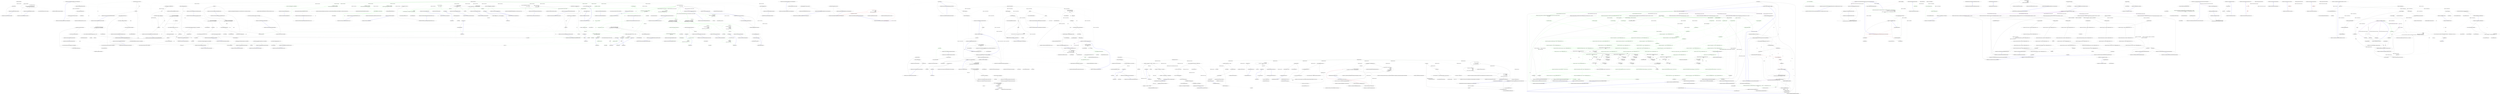 digraph  {
n20 [label="HangFire.States.ScheduledState", span=""];
n0 [cluster="HangFire.States.ScheduledState.ScheduledState(System.DateTime)", label="Entry HangFire.States.ScheduledState.ScheduledState(System.DateTime)", span="27-27"];
n1 [cluster="HangFire.States.ScheduledState.ScheduledState(System.DateTime)", label="EnqueueAt = enqueueAt", span="29-29"];
n2 [cluster="HangFire.States.ScheduledState.ScheduledState(System.DateTime)", label="Exit HangFire.States.ScheduledState.ScheduledState(System.DateTime)", span="27-27"];
n3 [cluster="HangFire.States.ScheduledState.GetData(HangFire.Common.JobMethod)", label="Entry HangFire.States.ScheduledState.GetData(HangFire.Common.JobMethod)", span="35-35"];
n4 [cluster="HangFire.States.ScheduledState.GetData(HangFire.Common.JobMethod)", label="return new Dictionary<string, string>\r\n                {\r\n                    { ''ScheduledAt'', JobHelper.ToStringTimestamp(DateTime.UtcNow) },\r\n                    { ''EnqueueAt'', JobHelper.ToStringTimestamp(EnqueueAt) }\r\n                };", span="37-41"];
n5 [cluster="HangFire.States.ScheduledState.GetData(HangFire.Common.JobMethod)", label="Exit HangFire.States.ScheduledState.GetData(HangFire.Common.JobMethod)", span="35-35"];
n6 [cluster="System.Collections.Generic.Dictionary<TKey, TValue>.Dictionary()", label="Entry System.Collections.Generic.Dictionary<TKey, TValue>.Dictionary()", span="0-0"];
n7 [cluster="HangFire.Common.JobHelper.ToStringTimestamp(System.DateTime)", label="Entry HangFire.Common.JobHelper.ToStringTimestamp(System.DateTime)", span="46-46"];
n8 [cluster="HangFire.States.ScheduledState.Handler.Apply(HangFire.Common.States.StateApplyingContext)", label="Entry HangFire.States.ScheduledState.Handler.Apply(HangFire.Common.States.StateApplyingContext)", span="46-46"];
n9 [cluster="HangFire.States.ScheduledState.Handler.Apply(HangFire.Common.States.StateApplyingContext)", label="var stateData = context.ApplyingState.GetData(context.JobMethod)", span="48-48"];
n11 [cluster="HangFire.States.ScheduledState.Handler.Apply(HangFire.Common.States.StateApplyingContext)", label="context.Transaction.AddToSet(''schedule'', context.JobId, timestamp)", span="51-51"];
n10 [cluster="HangFire.States.ScheduledState.Handler.Apply(HangFire.Common.States.StateApplyingContext)", label="var timestamp = long.Parse(stateData[''EnqueueAt''])", span="49-49"];
n13 [cluster="HangFire.Common.States.JobState.GetData(HangFire.Common.JobMethod)", label="Entry HangFire.Common.States.JobState.GetData(HangFire.Common.JobMethod)", span="26-26"];
n14 [cluster="long.Parse(string)", label="Entry long.Parse(string)", span="0-0"];
n12 [cluster="HangFire.States.ScheduledState.Handler.Apply(HangFire.Common.States.StateApplyingContext)", label="Exit HangFire.States.ScheduledState.Handler.Apply(HangFire.Common.States.StateApplyingContext)", span="46-46"];
n15 [cluster="HangFire.Storage.IWriteOnlyTransaction.AddToSet(string, string, double)", label="Entry HangFire.Storage.IWriteOnlyTransaction.AddToSet(string, string, double)", span="26-26"];
n16 [cluster="HangFire.States.ScheduledState.Handler.Unapply(HangFire.Common.States.StateApplyingContext)", label="Entry HangFire.States.ScheduledState.Handler.Unapply(HangFire.Common.States.StateApplyingContext)", span="54-54"];
n17 [cluster="HangFire.States.ScheduledState.Handler.Unapply(HangFire.Common.States.StateApplyingContext)", label="context.Transaction.RemoveFromSet(''schedule'', context.JobId)", span="56-56"];
n18 [cluster="HangFire.States.ScheduledState.Handler.Unapply(HangFire.Common.States.StateApplyingContext)", label="Exit HangFire.States.ScheduledState.Handler.Unapply(HangFire.Common.States.StateApplyingContext)", span="54-54"];
n19 [cluster="HangFire.Storage.IWriteOnlyTransaction.RemoveFromSet(string, string)", label="Entry HangFire.Storage.IWriteOnlyTransaction.RemoveFromSet(string, string)", span="27-27"];
d21 [cluster="HangFire.SqlServer.Tests.StorageFacts.GetMonitoringApi_ReturnsNonNullInstance()", color=green, community=0, label="1: Assert.NotNull(api)", span="33-33"];
d20 [cluster="HangFire.SqlServer.Tests.StorageFacts.GetMonitoringApi_ReturnsNonNullInstance()", label="var api = storage.GetMonitoringApi()", span="31-31"];
d22 [cluster="HangFire.SqlServer.Tests.StorageFacts.GetMonitoringApi_ReturnsNonNullInstance()", label="Exit HangFire.SqlServer.Tests.StorageFacts.GetMonitoringApi_ReturnsNonNullInstance()", span="28-28"];
d25 [cluster="Unk.NotNull", label="Entry Unk.NotNull", span=""];
d19 [cluster="HangFire.SqlServer.Tests.StorageFacts.GetMonitoringApi_ReturnsNonNullInstance()", label="var storage = CreateStorage()", span="30-30"];
d24 [cluster="HangFire.SqlServer.SqlServerStorage.GetMonitoringApi()", label="Entry HangFire.SqlServer.SqlServerStorage.GetMonitoringApi()", span="54-54"];
d18 [cluster="HangFire.SqlServer.Tests.StorageFacts.GetMonitoringApi_ReturnsNonNullInstance()", label="Entry HangFire.SqlServer.Tests.StorageFacts.GetMonitoringApi_ReturnsNonNullInstance()", span="28-28"];
d29 [cluster="HangFire.SqlServer.Tests.StorageFacts.GetConnection_ReturnsNonNullInstance()", label="Assert.NotNull(connection)", span="43-43"];
d23 [cluster="HangFire.SqlServer.Tests.StorageFacts.CreateStorage()", label="Entry HangFire.SqlServer.Tests.StorageFacts.CreateStorage()", span="58-58"];
d28 [cluster="HangFire.SqlServer.Tests.StorageFacts.GetConnection_ReturnsNonNullInstance()", label="var connection = storage.GetConnection()", span="41-41"];
d30 [cluster="HangFire.SqlServer.Tests.StorageFacts.GetConnection_ReturnsNonNullInstance()", label="Exit HangFire.SqlServer.Tests.StorageFacts.GetConnection_ReturnsNonNullInstance()", span="38-38"];
d27 [cluster="HangFire.SqlServer.Tests.StorageFacts.GetConnection_ReturnsNonNullInstance()", label="var storage = CreateStorage()", span="40-40"];
d33 [cluster="HangFire.SqlServer.Tests.StorageFacts.GetComponents_ReturnsAllNeededComponents()", label="var storage = CreateStorage()", span="50-50"];
d47 [cluster="HangFire.SqlServer.Tests.StorageFacts.CreateStorage()", label="Exit HangFire.SqlServer.Tests.StorageFacts.CreateStorage()", span="58-58"];
d46 [cluster="HangFire.SqlServer.Tests.StorageFacts.CreateStorage()", label="return new SqlServerStorage(\r\n                ConnectionUtils.GetConnectionString(),\r\n                new SqlServerStorageOptions { PrepareSchemaIfNecessary = false });", span="60-62"];
d31 [cluster="HangFire.SqlServer.SqlServerStorage.GetConnection()", label="Entry HangFire.SqlServer.SqlServerStorage.GetConnection()", span="59-59"];
d26 [cluster="HangFire.SqlServer.Tests.StorageFacts.GetConnection_ReturnsNonNullInstance()", label="Entry HangFire.SqlServer.Tests.StorageFacts.GetConnection_ReturnsNonNullInstance()", span="38-38"];
d32 [cluster="HangFire.SqlServer.Tests.StorageFacts.GetComponents_ReturnsAllNeededComponents()", label="Entry HangFire.SqlServer.Tests.StorageFacts.GetComponents_ReturnsAllNeededComponents()", span="48-48"];
d34 [cluster="HangFire.SqlServer.Tests.StorageFacts.GetComponents_ReturnsAllNeededComponents()", label="var components = storage.GetComponents()", span="52-52"];
d17 [cluster="HangFire.SqlServer.SqlServerStorage.SqlServerStorage(string, HangFire.SqlServer.SqlServerStorageOptions)", label="Entry HangFire.SqlServer.SqlServerStorage.SqlServerStorage(string, HangFire.SqlServer.SqlServerStorageOptions)", span="37-37"];
d48 [cluster="HangFire.SqlServer.Tests.ConnectionUtils.GetConnectionString()", label="Entry HangFire.SqlServer.Tests.ConnectionUtils.GetConnectionString()", span="26-26"];
d49 [cluster="HangFire.SqlServer.SqlServerStorageOptions.SqlServerStorageOptions()", label="Entry HangFire.SqlServer.SqlServerStorageOptions.SqlServerStorageOptions()", span="24-24"];
d37 [cluster="HangFire.SqlServer.Tests.StorageFacts.GetComponents_ReturnsAllNeededComponents()", label="Exit HangFire.SqlServer.Tests.StorageFacts.GetComponents_ReturnsAllNeededComponents()", span="48-48"];
d35 [cluster="HangFire.SqlServer.Tests.StorageFacts.GetComponents_ReturnsAllNeededComponents()", label="var componentTypes = components.Select(x => x.GetType()).ToArray()", span="54-54"];
d38 [cluster="HangFire.SqlServer.SqlServerStorage.GetComponents()", label="Entry HangFire.SqlServer.SqlServerStorage.GetComponents()", span="64-64"];
d15 [cluster="lambda expression", label="new SqlServerStorage(''hello'', null)", span="22-22"];
d36 [cluster="HangFire.SqlServer.Tests.StorageFacts.GetComponents_ReturnsAllNeededComponents()", label="Assert.Contains(typeof(ExpirationManager), componentTypes)", span="55-55"];
d39 [cluster="Unk.Select", label="Entry Unk.Select", span=""];
d40 [cluster="Unk.ToArray", label="Entry Unk.ToArray", span=""];
d42 [cluster="lambda expression", label="Entry lambda expression", span="54-54"];
d14 [cluster="lambda expression", label="Entry lambda expression", span="22-22"];
d16 [cluster="lambda expression", label="Exit lambda expression", span="22-22"];
d41 [cluster="Unk.Contains", label="Entry Unk.Contains", span=""];
d44 [cluster="lambda expression", label="Exit lambda expression", span="54-54"];
d43 [cluster="lambda expression", label="x.GetType()", span="54-54"];
d11 [cluster="HangFire.SqlServer.Tests.StorageFacts.Ctor_ThrowsAnException_WhenOptionsValueIsNull()", label="var exception = Assert.Throws<ArgumentNullException>(\r\n                () => new SqlServerStorage(''hello'', null))", span="21-22"];
d45 [cluster="object.GetType()", label="Entry object.GetType()", span="0-0"];
d10 [cluster="HangFire.SqlServer.Tests.StorageFacts.Ctor_ThrowsAnException_WhenOptionsValueIsNull()", label="Entry HangFire.SqlServer.Tests.StorageFacts.Ctor_ThrowsAnException_WhenOptionsValueIsNull()", span="19-19"];
d12 [cluster="HangFire.SqlServer.Tests.StorageFacts.Ctor_ThrowsAnException_WhenOptionsValueIsNull()", label="Assert.Equal(''options'', exception.ParamName)", span="24-24"];
d4 [cluster="Unk.>", label="Entry Unk.>", span=""];
d13 [cluster="HangFire.SqlServer.Tests.StorageFacts.Ctor_ThrowsAnException_WhenOptionsValueIsNull()", label="Exit HangFire.SqlServer.Tests.StorageFacts.Ctor_ThrowsAnException_WhenOptionsValueIsNull()", span="19-19"];
d5 [cluster="Unk.Equal", label="Entry Unk.Equal", span=""];
d1 [cluster="HangFire.SqlServer.Tests.StorageFacts.Ctor_ThrowsAnException_WhenConnectionStringIsNull()", label="var exception = Assert.Throws<ArgumentNullException>(\r\n                () => new SqlServerStorage(null))", span="12-13"];
d2 [cluster="HangFire.SqlServer.Tests.StorageFacts.Ctor_ThrowsAnException_WhenConnectionStringIsNull()", label="Assert.Equal(''connectionString'', exception.ParamName)", span="15-15"];
d0 [cluster="HangFire.SqlServer.Tests.StorageFacts.Ctor_ThrowsAnException_WhenConnectionStringIsNull()", label="Entry HangFire.SqlServer.Tests.StorageFacts.Ctor_ThrowsAnException_WhenConnectionStringIsNull()", span="10-10"];
d6 [cluster="lambda expression", label="Entry lambda expression", span="13-13"];
d3 [cluster="HangFire.SqlServer.Tests.StorageFacts.Ctor_ThrowsAnException_WhenConnectionStringIsNull()", label="Exit HangFire.SqlServer.Tests.StorageFacts.Ctor_ThrowsAnException_WhenConnectionStringIsNull()", span="10-10"];
d8 [cluster="lambda expression", label="Exit lambda expression", span="13-13"];
d7 [cluster="lambda expression", label="new SqlServerStorage(null)", span="13-13"];
d9 [cluster="HangFire.SqlServer.SqlServerStorage.SqlServerStorage(string)", label="Entry HangFire.SqlServer.SqlServerStorage.SqlServerStorage(string)", span="32-32"];
m0_25 [cluster="Unk.OnScenarioStart", file="ClientFilters.feature.cs", label="Entry Unk.OnScenarioStart", span=""];
m0_29 [cluster="HangFire.Storage.IStorageConnection.GetAllEntriesFromHash(string)", file="ClientFilters.feature.cs", label="Entry HangFire.Storage.IStorageConnection.GetAllEntriesFromHash(string)", span="64-64"];
m0_26 [cluster="HangFire.JobStorage.GetConnection()", file="ClientFilters.feature.cs", label="Entry HangFire.JobStorage.GetConnection()", span="56-56"];
m0_27 [cluster="HangFire.Storage.IStorageConnection.GetAllItemsFromSet(string)", file="ClientFilters.feature.cs", label="Entry HangFire.Storage.IStorageConnection.GetAllItemsFromSet(string)", span="55-55"];
m0_28 [cluster="string.Format(string, object)", file="ClientFilters.feature.cs", label="Entry string.Format(string, object)", span="0-0"];
m0_32 [cluster="HangFire.Tests.ClientFiltersFeature.FeatureBackground()", file="ClientFilters.feature.cs", label="Exit HangFire.Tests.ClientFiltersFeature.FeatureBackground()", span="71-71"];
m0_52 [cluster="Unk.And", file="ClientFilters.feature.cs", label="Entry Unk.And", span=""];
m0_34 [cluster="HangFire.Tests.ClientFiltersFeature.ClientFiltersAreExecutedWhenICreateAJob()", file="ClientFilters.feature.cs", label="Entry HangFire.Tests.ClientFiltersFeature.ClientFiltersAreExecutedWhenICreateAJob()", span="83-83"];
m0_5 [cluster="HangFire.Web.Pages.RecurringJobsPage.RecurringJobsPage()", file="ClientFilters.feature.cs", label="var hash = connection.GetAllEntriesFromHash(String.Format(''recurring-job:{0}'', id))", span="19-19"];
m0_98 [cluster="HangFire.Tests.ClientFiltersFeature.ClientFilterCanHandleTheException()", file="ClientFilters.feature.cs", label="Entry HangFire.Tests.ClientFiltersFeature.ClientFilterCanHandleTheException()", span="215-215"];
m0_100 [cluster="HangFire.Tests.ClientFiltersFeature.ClientFilterCanHandleTheException()", color=green, community=0, file="ClientFilters.feature.cs", label="0: this.ScenarioSetup(scenarioInfo)", span="219-219"];
m0_99 [cluster="HangFire.Tests.ClientFiltersFeature.ClientFilterCanHandleTheException()", file="ClientFilters.feature.cs", label="TechTalk.SpecFlow.ScenarioInfo scenarioInfo = new TechTalk.SpecFlow.ScenarioInfo(''Client filter can handle the exception'', ((string[])(null)))", span="217-217"];
m0_101 [cluster="HangFire.Tests.ClientFiltersFeature.ClientFilterCanHandleTheException()", color=green, community=0, file="ClientFilters.feature.cs", label="1: this.FeatureBackground()", span="221-221"];
m0_102 [cluster="HangFire.Tests.ClientFiltersFeature.ClientFilterCanHandleTheException()", color=green, community=0, file="ClientFilters.feature.cs", label="0: testRunner.Given(''the client filter \'first\''', ((string)(null)), ((TechTalk.SpecFlow.Table)(null)), ''Given '')", span="223-223"];
m0_103 [cluster="HangFire.Tests.ClientFiltersFeature.ClientFilterCanHandleTheException()", color=green, community=0, file="ClientFilters.feature.cs", label="1: testRunner.And(''the client filter \'second\' that handles an exception'', ((string)(null)), ((TechTalk.SpecFlow.Table)(null)), ''And '')", span="225-225"];
m0_104 [cluster="HangFire.Tests.ClientFiltersFeature.ClientFilterCanHandleTheException()", color=green, community=0, file="ClientFilters.feature.cs", label="0: testRunner.And(''the client filter \'third\' that throws an exception'', ((string)(null)), ((TechTalk.SpecFlow.Table)(null)), ''And '')", span="227-227"];
m0_105 [cluster="HangFire.Tests.ClientFiltersFeature.ClientFilterCanHandleTheException()", color=green, community=0, file="ClientFilters.feature.cs", label="1: testRunner.When(''I create a job'', ((string)(null)), ((TechTalk.SpecFlow.Table)(null)), ''When '')", span="229-229"];
m0_106 [cluster="HangFire.Tests.ClientFiltersFeature.ClientFilterCanHandleTheException()", file="ClientFilters.feature.cs", label="TechTalk.SpecFlow.Table table5 = new TechTalk.SpecFlow.Table(new string[] {\r\n                        ''Method''})", span="231-232"];
m0_112 [cluster="HangFire.Tests.ClientFiltersFeature.ClientFilterCanHandleTheException()", color=green, community=0, file="ClientFilters.feature.cs", label="1: testRunner.Then(''the client filter methods were executed in the following order:'', ((string)(null)), table5, ''Then '')", span="244-244"];
m0_111 [cluster="HangFire.Tests.ClientFiltersFeature.ClientFilterCanHandleTheException()", file="ClientFilters.feature.cs", label="table5.AddRow(new string[] {\r\n                        ''first::OnCreated''})", span="241-242"];
m0_113 [cluster="HangFire.Tests.ClientFiltersFeature.ClientFilterCanHandleTheException()", color=green, community=0, file="ClientFilters.feature.cs", label="0: testRunner.And(''no exception were thrown'', ((string)(null)), ((TechTalk.SpecFlow.Table)(null)), ''And '')", span="246-246"];
m0_114 [cluster="HangFire.Tests.ClientFiltersFeature.ClientFilterCanHandleTheException()", file="ClientFilters.feature.cs", label="this.ScenarioCleanup()", span="248-248"];
m0_107 [cluster="HangFire.Tests.ClientFiltersFeature.ClientFilterCanHandleTheException()", file="ClientFilters.feature.cs", label="table5.AddRow(new string[] {\r\n                        ''first::OnCreating''})", span="233-234"];
m0_108 [cluster="HangFire.Tests.ClientFiltersFeature.ClientFilterCanHandleTheException()", file="ClientFilters.feature.cs", label="table5.AddRow(new string[] {\r\n                        ''second::OnCreating''})", span="235-236"];
m0_109 [cluster="HangFire.Tests.ClientFiltersFeature.ClientFilterCanHandleTheException()", file="ClientFilters.feature.cs", label="table5.AddRow(new string[] {\r\n                        ''third::OnCreating''})", span="237-238"];
m0_110 [cluster="HangFire.Tests.ClientFiltersFeature.ClientFilterCanHandleTheException()", file="ClientFilters.feature.cs", label="table5.AddRow(new string[] {\r\n                        ''second::OnCreated''})", span="239-240"];
m0_115 [cluster="HangFire.Tests.ClientFiltersFeature.ClientFilterCanHandleTheException()", file="ClientFilters.feature.cs", label="Exit HangFire.Tests.ClientFiltersFeature.ClientFilterCanHandleTheException()", span="215-215"];
m0_36 [cluster="HangFire.Tests.ClientFiltersFeature.ClientFiltersAreExecutedWhenICreateAJob()", color=green, community=0, file="ClientFilters.feature.cs", label="0: this.ScenarioSetup(scenarioInfo)", span="87-87"];
m0_53 [cluster="HangFire.Tests.ClientFiltersFeature.MultipleClientFiltersAreExecutedDependingOnTheirOrder()", file="ClientFilters.feature.cs", label="Entry HangFire.Tests.ClientFiltersFeature.MultipleClientFiltersAreExecutedDependingOnTheirOrder()", span="113-113"];
m0_55 [cluster="HangFire.Tests.ClientFiltersFeature.MultipleClientFiltersAreExecutedDependingOnTheirOrder()", color=green, community=0, file="ClientFilters.feature.cs", label="0: this.ScenarioSetup(scenarioInfo)", span="117-117"];
m0_54 [cluster="HangFire.Tests.ClientFiltersFeature.MultipleClientFiltersAreExecutedDependingOnTheirOrder()", file="ClientFilters.feature.cs", label="TechTalk.SpecFlow.ScenarioInfo scenarioInfo = new TechTalk.SpecFlow.ScenarioInfo(''Multiple client filters are executed depending on their order'', ((string[])(null)))", span="115-115"];
m0_56 [cluster="HangFire.Tests.ClientFiltersFeature.MultipleClientFiltersAreExecutedDependingOnTheirOrder()", color=green, community=0, file="ClientFilters.feature.cs", label="0: this.FeatureBackground()", span="119-119"];
m0_57 [cluster="HangFire.Tests.ClientFiltersFeature.MultipleClientFiltersAreExecutedDependingOnTheirOrder()", color=green, community=0, file="ClientFilters.feature.cs", label="1: testRunner.Given(''the client filter \'first\''', ((string)(null)), ((TechTalk.SpecFlow.Table)(null)), ''Given '')", span="121-121"];
m0_58 [cluster="HangFire.Tests.ClientFiltersFeature.MultipleClientFiltersAreExecutedDependingOnTheirOrder()", color=green, community=0, file="ClientFilters.feature.cs", label="0: testRunner.And(''the client filter \'second\''', ((string)(null)), ((TechTalk.SpecFlow.Table)(null)), ''And '')", span="123-123"];
m0_59 [cluster="HangFire.Tests.ClientFiltersFeature.MultipleClientFiltersAreExecutedDependingOnTheirOrder()", color=green, community=0, file="ClientFilters.feature.cs", label="1: testRunner.When(''I create a job'', ((string)(null)), ((TechTalk.SpecFlow.Table)(null)), ''When '')", span="125-125"];
m0_60 [cluster="HangFire.Tests.ClientFiltersFeature.MultipleClientFiltersAreExecutedDependingOnTheirOrder()", file="ClientFilters.feature.cs", label="TechTalk.SpecFlow.Table table2 = new TechTalk.SpecFlow.Table(new string[] {\r\n                        ''Method''})", span="127-128"];
m0_65 [cluster="HangFire.Tests.ClientFiltersFeature.MultipleClientFiltersAreExecutedDependingOnTheirOrder()", color=green, community=0, file="ClientFilters.feature.cs", label="1: testRunner.Then(''the client filter methods were executed in the following order:'', ((string)(null)), table2, ''Then '')", span="138-138"];
m0_64 [cluster="HangFire.Tests.ClientFiltersFeature.MultipleClientFiltersAreExecutedDependingOnTheirOrder()", file="ClientFilters.feature.cs", label="table2.AddRow(new string[] {\r\n                        ''first::OnCreated''})", span="135-136"];
m0_66 [cluster="HangFire.Tests.ClientFiltersFeature.MultipleClientFiltersAreExecutedDependingOnTheirOrder()", file="ClientFilters.feature.cs", label="this.ScenarioCleanup()", span="140-140"];
m0_61 [cluster="HangFire.Tests.ClientFiltersFeature.MultipleClientFiltersAreExecutedDependingOnTheirOrder()", file="ClientFilters.feature.cs", label="table2.AddRow(new string[] {\r\n                        ''first::OnCreating''})", span="129-130"];
m0_62 [cluster="HangFire.Tests.ClientFiltersFeature.MultipleClientFiltersAreExecutedDependingOnTheirOrder()", file="ClientFilters.feature.cs", label="table2.AddRow(new string[] {\r\n                        ''second::OnCreating''})", span="131-132"];
m0_63 [cluster="HangFire.Tests.ClientFiltersFeature.MultipleClientFiltersAreExecutedDependingOnTheirOrder()", file="ClientFilters.feature.cs", label="table2.AddRow(new string[] {\r\n                        ''second::OnCreated''})", span="133-134"];
m0_67 [cluster="HangFire.Tests.ClientFiltersFeature.MultipleClientFiltersAreExecutedDependingOnTheirOrder()", file="ClientFilters.feature.cs", label="Exit HangFire.Tests.ClientFiltersFeature.MultipleClientFiltersAreExecutedDependingOnTheirOrder()", span="113-113"];
m0_84 [cluster="HangFire.Tests.ClientFiltersFeature.ClientFilterSOnCreatedCouldBeSkippedIfThereWasAnException()", file="ClientFilters.feature.cs", label="Entry HangFire.Tests.ClientFiltersFeature.ClientFilterSOnCreatedCouldBeSkippedIfThereWasAnException()", span="183-183"];
m0_86 [cluster="HangFire.Tests.ClientFiltersFeature.ClientFilterSOnCreatedCouldBeSkippedIfThereWasAnException()", color=green, community=0, file="ClientFilters.feature.cs", label="0: this.ScenarioSetup(scenarioInfo)", span="187-187"];
m0_85 [cluster="HangFire.Tests.ClientFiltersFeature.ClientFilterSOnCreatedCouldBeSkippedIfThereWasAnException()", file="ClientFilters.feature.cs", label="TechTalk.SpecFlow.ScenarioInfo scenarioInfo = new TechTalk.SpecFlow.ScenarioInfo(''Client filter\'s OnCreated could be skipped if there was an exception'', ((string[])(null)))", span="185-185"];
m0_87 [cluster="HangFire.Tests.ClientFiltersFeature.ClientFilterSOnCreatedCouldBeSkippedIfThereWasAnException()", color=green, community=0, file="ClientFilters.feature.cs", label="1: this.FeatureBackground()", span="189-189"];
m0_88 [cluster="HangFire.Tests.ClientFiltersFeature.ClientFilterSOnCreatedCouldBeSkippedIfThereWasAnException()", color=green, community=0, file="ClientFilters.feature.cs", label="1: testRunner.Given(''the client filter \'first\''', ((string)(null)), ((TechTalk.SpecFlow.Table)(null)), ''Given '')", span="191-191"];
m0_89 [cluster="HangFire.Tests.ClientFiltersFeature.ClientFilterSOnCreatedCouldBeSkippedIfThereWasAnException()", color=green, community=0, file="ClientFilters.feature.cs", label="0: testRunner.And(''the client filter \'second\' that throws an exception'', ((string)(null)), ((TechTalk.SpecFlow.Table)(null)), ''And '')", span="193-193"];
m0_90 [cluster="HangFire.Tests.ClientFiltersFeature.ClientFilterSOnCreatedCouldBeSkippedIfThereWasAnException()", color=green, community=0, file="ClientFilters.feature.cs", label="1: testRunner.When(''I create a job'', ((string)(null)), ((TechTalk.SpecFlow.Table)(null)), ''When '')", span="195-195"];
m0_91 [cluster="HangFire.Tests.ClientFiltersFeature.ClientFilterSOnCreatedCouldBeSkippedIfThereWasAnException()", file="ClientFilters.feature.cs", label="TechTalk.SpecFlow.Table table4 = new TechTalk.SpecFlow.Table(new string[] {\r\n                        ''Method''})", span="197-198"];
m0_95 [cluster="HangFire.Tests.ClientFiltersFeature.ClientFilterSOnCreatedCouldBeSkippedIfThereWasAnException()", color=green, community=0, file="ClientFilters.feature.cs", label="0: testRunner.Then(''only the following client filter methods were executed:'', ((string)(null)), table4, ''Then '')", span="206-206"];
m0_94 [cluster="HangFire.Tests.ClientFiltersFeature.ClientFilterSOnCreatedCouldBeSkippedIfThereWasAnException()", file="ClientFilters.feature.cs", label="table4.AddRow(new string[] {\r\n                        ''first::OnCreated''})", span="203-204"];
m0_96 [cluster="HangFire.Tests.ClientFiltersFeature.ClientFilterSOnCreatedCouldBeSkippedIfThereWasAnException()", file="ClientFilters.feature.cs", label="this.ScenarioCleanup()", span="208-208"];
m0_92 [cluster="HangFire.Tests.ClientFiltersFeature.ClientFilterSOnCreatedCouldBeSkippedIfThereWasAnException()", file="ClientFilters.feature.cs", label="table4.AddRow(new string[] {\r\n                        ''first::OnCreating''})", span="199-200"];
m0_93 [cluster="HangFire.Tests.ClientFiltersFeature.ClientFilterSOnCreatedCouldBeSkippedIfThereWasAnException()", file="ClientFilters.feature.cs", label="table4.AddRow(new string[] {\r\n                        ''second::OnCreating''})", span="201-202"];
m0_97 [cluster="HangFire.Tests.ClientFiltersFeature.ClientFilterSOnCreatedCouldBeSkippedIfThereWasAnException()", file="ClientFilters.feature.cs", label="Exit HangFire.Tests.ClientFiltersFeature.ClientFilterSOnCreatedCouldBeSkippedIfThereWasAnException()", span="183-183"];
m0_22 [cluster="HangFire.Web.Pages.RecurringJobsPage.RecurringJobsPage()", file="ClientFilters.feature.cs", label="dto.LastExecution = JobHelper.DeserializeDateTime(hash[''LastExecution''])", span="58-58"];
m0_23 [cluster="HangFire.Web.Pages.RecurringJobsPage.RecurringJobsPage()", file="ClientFilters.feature.cs", label="RecurringJobs.Add(dto)", span="61-61"];
m0_24 [cluster="HangFire.Web.Pages.RecurringJobsPage.RecurringJobsPage()", file="ClientFilters.feature.cs", label="Exit HangFire.Web.Pages.RecurringJobsPage.RecurringJobsPage()", span="9-9"];
m0_7 [cluster="HangFire.Web.Pages.RecurringJobsPage.RecurringJobsPage()", file="ClientFilters.feature.cs", label="RecurringJobs.Add(new RecurringJobDto { Id = id, Removed = true })", span="23-23"];
m0_0 [cluster="HangFire.Tests.ClientFiltersFeature.FeatureSetup(Microsoft.VisualStudio.TestTools.UnitTesting.TestContext)", file="ClientFilters.feature.cs", label="Entry HangFire.Tests.ClientFiltersFeature.FeatureSetup(Microsoft.VisualStudio.TestTools.UnitTesting.TestContext)", span="30-30"];
m0_1 [cluster="HangFire.Tests.ClientFiltersFeature.FeatureSetup(Microsoft.VisualStudio.TestTools.UnitTesting.TestContext)", file="ClientFilters.feature.cs", label="testRunner = TechTalk.SpecFlow.TestRunnerManager.GetTestRunner()", span="32-32"];
m0_2 [cluster="HangFire.Tests.ClientFiltersFeature.FeatureSetup(Microsoft.VisualStudio.TestTools.UnitTesting.TestContext)", color=green, community=0, file="ClientFilters.feature.cs", label="0: TechTalk.SpecFlow.FeatureInfo featureInfo = new TechTalk.SpecFlow.FeatureInfo(new System.Globalization.CultureInfo(''en-US''), ''Client filters'', '''', ProgrammingLanguage.CSharp, new string[] {\r\n                        ''redis''})", span="33-34"];
m0_3 [cluster="HangFire.Tests.ClientFiltersFeature.FeatureSetup(Microsoft.VisualStudio.TestTools.UnitTesting.TestContext)", file="ClientFilters.feature.cs", label="testRunner.OnFeatureStart(featureInfo)", span="35-35"];
m0_18 [cluster="HangFire.Web.Pages.RecurringJobsPage.RecurringJobsPage()", file="ClientFilters.feature.cs", label="var stateData = connection.GetStateData(dto.LastJobId)", span="49-49"];
m0_4 [cluster="HangFire.Tests.ClientFiltersFeature.FeatureSetup(Microsoft.VisualStudio.TestTools.UnitTesting.TestContext)", file="ClientFilters.feature.cs", label="Exit HangFire.Tests.ClientFiltersFeature.FeatureSetup(Microsoft.VisualStudio.TestTools.UnitTesting.TestContext)", span="30-30"];
m0_8 [cluster="Unk.OnFeatureStart", file="ClientFilters.feature.cs", label="Entry Unk.OnFeatureStart", span=""];
m0_6 [cluster="TechTalk.SpecFlow.FeatureInfo.cstr", file="ClientFilters.feature.cs", label="Entry TechTalk.SpecFlow.FeatureInfo.cstr", span=""];
m0_9 [cluster="HangFire.Web.Pages.RecurringJobsPage.RecurringJobsPage()", file="ClientFilters.feature.cs", label="dto.Cron = hash[''Cron'']", span="28-28"];
m0_10 [cluster="HangFire.Web.Pages.RecurringJobsPage.RecurringJobsPage()", file="ClientFilters.feature.cs", label="var invocationData = JobHelper.FromJson<InvocationData>(hash[''Job''])", span="32-32"];
m0_14 [cluster="HangFire.Tests.ClientFiltersFeature.TestInitialize()", file="ClientFilters.feature.cs", label="Entry HangFire.Tests.ClientFiltersFeature.TestInitialize()", span="46-46"];
m0_15 [cluster="HangFire.Tests.ClientFiltersFeature.TestInitialize()", file="ClientFilters.feature.cs", label="((TechTalk.SpecFlow.FeatureContext.Current != null) \r\n                        && (TechTalk.SpecFlow.FeatureContext.Current.FeatureInfo.Title != ''Client filters''))", span="48-49"];
m0_16 [cluster="HangFire.Tests.ClientFiltersFeature.TestInitialize()", file="ClientFilters.feature.cs", label="HangFire.Tests.ClientFiltersFeature.FeatureSetup(null)", span="51-51"];
m0_17 [cluster="HangFire.Tests.ClientFiltersFeature.TestInitialize()", file="ClientFilters.feature.cs", label="Exit HangFire.Tests.ClientFiltersFeature.TestInitialize()", span="46-46"];
m0_21 [cluster="HangFire.Web.Pages.RecurringJobsPage.RecurringJobsPage()", file="ClientFilters.feature.cs", label="hash.ContainsKey(''LastExecution'')", span="56-56"];
m0_11 [cluster="HangFire.Web.Pages.RecurringJobsPage.RecurringJobsPage()", color=red, community=0, file="ClientFilters.feature.cs", label="0: dto.Job = invocationData.Deserialize()", span="33-33"];
m0_13 [cluster="HangFire.Web.Pages.RecurringJobsPage.RecurringJobsPage()", file="ClientFilters.feature.cs", label="dto.LoadException = ex", span="37-37"];
m0_20 [cluster="HangFire.Web.Pages.RecurringJobsPage.RecurringJobsPage()", file="ClientFilters.feature.cs", label="dto.LastJobState = stateData.Name", span="52-52"];
m0_12 [cluster="HangFire.Web.Pages.RecurringJobsPage.RecurringJobsPage()", file="ClientFilters.feature.cs", label=JobLoadException, span="35-35"];
m0_19 [cluster="HangFire.Web.Pages.RecurringJobsPage.RecurringJobsPage()", file="ClientFilters.feature.cs", label="stateData != null", span="50-50"];
m0_142 [cluster="HangFire.Tests.ClientFiltersFeature.ExceptionFilterCanHandleTheException()", file="ClientFilters.feature.cs", label="Entry HangFire.Tests.ClientFiltersFeature.ExceptionFilterCanHandleTheException()", span="316-316"];
m0_143 [cluster="HangFire.Tests.ClientFiltersFeature.ExceptionFilterCanHandleTheException()", color=green, community=0, file="ClientFilters.feature.cs", label="1: TechTalk.SpecFlow.ScenarioInfo scenarioInfo = new TechTalk.SpecFlow.ScenarioInfo(''Exception filter can handle the exception'', ((string[])(null)))", span="318-318"];
m0_144 [cluster="HangFire.Tests.ClientFiltersFeature.ExceptionFilterCanHandleTheException()", color=green, community=0, file="ClientFilters.feature.cs", label="0: this.ScenarioSetup(scenarioInfo)", span="320-320"];
m0_145 [cluster="HangFire.Tests.ClientFiltersFeature.ExceptionFilterCanHandleTheException()", color=green, community=0, file="ClientFilters.feature.cs", label="1: this.FeatureBackground()", span="322-322"];
m0_146 [cluster="HangFire.Tests.ClientFiltersFeature.ExceptionFilterCanHandleTheException()", color=green, community=0, file="ClientFilters.feature.cs", label="0: testRunner.Given(''the exception filter \'first\''', ((string)(null)), ((TechTalk.SpecFlow.Table)(null)), ''Given '')", span="324-324"];
m0_147 [cluster="HangFire.Tests.ClientFiltersFeature.ExceptionFilterCanHandleTheException()", color=green, community=0, file="ClientFilters.feature.cs", label="1: testRunner.And(''the exception filter \'second\' that handles an exception'', ((string)(null)), ((TechTalk.SpecFlow.Table)(null)), ''And '')", span="326-326"];
m0_148 [cluster="HangFire.Tests.ClientFiltersFeature.ExceptionFilterCanHandleTheException()", color=green, community=0, file="ClientFilters.feature.cs", label="0: testRunner.And(''the exception filter \'third\''', ((string)(null)), ((TechTalk.SpecFlow.Table)(null)), ''And '')", span="328-328"];
m0_149 [cluster="HangFire.Tests.ClientFiltersFeature.ExceptionFilterCanHandleTheException()", color=green, community=0, file="ClientFilters.feature.cs", label="1: testRunner.When(''there is a buggy filter (for example)'', ((string)(null)), ((TechTalk.SpecFlow.Table)(null)), ''When '')", span="330-330"];
m0_150 [cluster="HangFire.Tests.ClientFiltersFeature.ExceptionFilterCanHandleTheException()", color=green, community=0, file="ClientFilters.feature.cs", label="0: testRunner.And(''I create a job'', ((string)(null)), ((TechTalk.SpecFlow.Table)(null)), ''And '')", span="332-332"];
m0_151 [cluster="HangFire.Tests.ClientFiltersFeature.ExceptionFilterCanHandleTheException()", color=green, community=0, file="ClientFilters.feature.cs", label="0: TechTalk.SpecFlow.Table table7 = new TechTalk.SpecFlow.Table(new string[] {\r\n                        ''Filter''})", span="334-335"];
m0_152 [cluster="HangFire.Tests.ClientFiltersFeature.ExceptionFilterCanHandleTheException()", file="ClientFilters.feature.cs", label="table7.AddRow(new string[] {\r\n                        ''first''})", span="336-337"];
m0_153 [cluster="HangFire.Tests.ClientFiltersFeature.ExceptionFilterCanHandleTheException()", file="ClientFilters.feature.cs", label="table7.AddRow(new string[] {\r\n                        ''second''})", span="338-339"];
m0_154 [cluster="HangFire.Tests.ClientFiltersFeature.ExceptionFilterCanHandleTheException()", file="ClientFilters.feature.cs", label="table7.AddRow(new string[] {\r\n                        ''third''})", span="340-341"];
m0_155 [cluster="HangFire.Tests.ClientFiltersFeature.ExceptionFilterCanHandleTheException()", file="ClientFilters.feature.cs", label="testRunner.Then(''the following exceptions filter were executed:'', ((string)(null)), table7, ''Then '')", span="343-343"];
m0_156 [cluster="HangFire.Tests.ClientFiltersFeature.ExceptionFilterCanHandleTheException()", color=green, community=0, file="ClientFilters.feature.cs", label="0: testRunner.And(''no exception were thrown'', ((string)(null)), ((TechTalk.SpecFlow.Table)(null)), ''And '')", span="345-345"];
m0_157 [cluster="HangFire.Tests.ClientFiltersFeature.ExceptionFilterCanHandleTheException()", color=green, community=0, file="ClientFilters.feature.cs", label="0: this.ScenarioCleanup()", span="347-347"];
m0_158 [cluster="HangFire.Tests.ClientFiltersFeature.ExceptionFilterCanHandleTheException()", file="ClientFilters.feature.cs", label="Exit HangFire.Tests.ClientFiltersFeature.ExceptionFilterCanHandleTheException()", span="316-316"];
m0_48 [cluster="Unk.When", file="ClientFilters.feature.cs", label="Entry Unk.When", span=""];
m0_35 [cluster="HangFire.Common.JobHelper.DeserializeDateTime(string)", file="ClientFilters.feature.cs", label="Entry HangFire.Common.JobHelper.DeserializeDateTime(string)", span="56-56"];
m0_37 [cluster="HangFire.Tests.ClientFiltersFeature.ClientFiltersAreExecutedWhenICreateAJob()", color=green, community=0, file="ClientFilters.feature.cs", label="1: HangFire.Web.Pages.RecurringJobsPage", span=""];
m0_38 [cluster="HangFire.Tests.ClientFiltersFeature.ClientFiltersAreExecutedWhenICreateAJob()", color=green, community=0, file="ClientFilters.feature.cs", label="0: testRunner.Given(''the client filter \'test\''', ((string)(null)), ((TechTalk.SpecFlow.Table)(null)), ''Given '')", span="91-91"];
m0_39 [cluster="HangFire.Tests.ClientFiltersFeature.ClientFiltersAreExecutedWhenICreateAJob()", color=green, community=0, file="ClientFilters.feature.cs", label="1: testRunner.When(''I create a job'', ((string)(null)), ((TechTalk.SpecFlow.Table)(null)), ''When '')", span="93-93"];
m0_40 [cluster="HangFire.Tests.ClientFiltersFeature.ClientFiltersAreExecutedWhenICreateAJob()", file="ClientFilters.feature.cs", label="TechTalk.SpecFlow.Table table1 = new TechTalk.SpecFlow.Table(new string[] {\r\n                        ''Method''})", span="95-96"];
m0_43 [cluster="HangFire.Tests.ClientFiltersFeature.ClientFiltersAreExecutedWhenICreateAJob()", color=green, community=0, file="ClientFilters.feature.cs", label="1: testRunner.Then(''the client filter methods were executed in the following order:'', ((string)(null)), table1, ''Then '')", span="102-102"];
m0_42 [cluster="HangFire.Tests.ClientFiltersFeature.ClientFiltersAreExecutedWhenICreateAJob()", file="ClientFilters.feature.cs", label="table1.AddRow(new string[] {\r\n                        ''test::OnCreated''})", span="99-100"];
m0_44 [cluster="HangFire.Tests.ClientFiltersFeature.ClientFiltersAreExecutedWhenICreateAJob()", color=green, community=0, file="ClientFilters.feature.cs", label="0: testRunner.And(''the storage contains the job'', ((string)(null)), ((TechTalk.SpecFlow.Table)(null)), ''And '')", span="104-104"];
m0_45 [cluster="HangFire.Tests.ClientFiltersFeature.ClientFiltersAreExecutedWhenICreateAJob()", file="ClientFilters.feature.cs", label="this.ScenarioCleanup()", span="106-106"];
m0_41 [cluster="HangFire.Tests.ClientFiltersFeature.ClientFiltersAreExecutedWhenICreateAJob()", file="ClientFilters.feature.cs", label="table1.AddRow(new string[] {\r\n                        ''test::OnCreating''})", span="97-98"];
m0_46 [cluster="HangFire.Tests.ClientFiltersFeature.ClientFiltersAreExecutedWhenICreateAJob()", file="ClientFilters.feature.cs", label="Exit HangFire.Tests.ClientFiltersFeature.ClientFiltersAreExecutedWhenICreateAJob()", span="83-83"];
m0_50 [cluster="Unk.AddRow", file="ClientFilters.feature.cs", label="Entry Unk.AddRow", span=""];
m0_30 [cluster="HangFire.Tests.ClientFiltersFeature.FeatureBackground()", file="ClientFilters.feature.cs", label="Entry HangFire.Tests.ClientFiltersFeature.FeatureBackground()", span="71-71"];
m0_47 [cluster="TechTalk.SpecFlow.ScenarioInfo.cstr", file="ClientFilters.feature.cs", label="Entry TechTalk.SpecFlow.ScenarioInfo.cstr", span=""];
m0_51 [cluster="Unk.Then", file="ClientFilters.feature.cs", label="Entry Unk.Then", span=""];
m0_33 [cluster="HangFire.Storage.InvocationData.Deserialize()", file="ClientFilters.feature.cs", label="Entry HangFire.Storage.InvocationData.Deserialize()", span="38-38"];
m0_31 [cluster="HangFire.Tests.ClientFiltersFeature.FeatureBackground()", color=green, community=0, file="ClientFilters.feature.cs", label="0: testRunner.Given(''a client'', ((string)(null)), ((TechTalk.SpecFlow.Table)(null)), ''Given '')", span="75-75"];
m0_49 [cluster="TechTalk.SpecFlow.Table.cstr", file="ClientFilters.feature.cs", label="Entry TechTalk.SpecFlow.Table.cstr", span=""];
m0_127 [cluster="HangFire.Tests.ClientFiltersFeature.MultipleExceptionFiltersAreExecutedDependingOnTheirOrder()", file="ClientFilters.feature.cs", label="Entry HangFire.Tests.ClientFiltersFeature.MultipleExceptionFiltersAreExecutedDependingOnTheirOrder()", span="282-282"];
m0_129 [cluster="HangFire.Tests.ClientFiltersFeature.MultipleExceptionFiltersAreExecutedDependingOnTheirOrder()", color=green, community=0, file="ClientFilters.feature.cs", label="0: this.ScenarioSetup(scenarioInfo)", span="286-286"];
m0_128 [cluster="HangFire.Tests.ClientFiltersFeature.MultipleExceptionFiltersAreExecutedDependingOnTheirOrder()", file="ClientFilters.feature.cs", label="TechTalk.SpecFlow.ScenarioInfo scenarioInfo = new TechTalk.SpecFlow.ScenarioInfo(''Multiple exception filters are executed depending on their order'', ((string[])(null)))", span="284-284"];
m0_130 [cluster="HangFire.Tests.ClientFiltersFeature.MultipleExceptionFiltersAreExecutedDependingOnTheirOrder()", color=green, community=0, file="ClientFilters.feature.cs", label="0: this.FeatureBackground()", span="288-288"];
m0_131 [cluster="HangFire.Tests.ClientFiltersFeature.MultipleExceptionFiltersAreExecutedDependingOnTheirOrder()", color=green, community=0, file="ClientFilters.feature.cs", label="1: testRunner.Given(''the exception filter \'first\''', ((string)(null)), ((TechTalk.SpecFlow.Table)(null)), ''Given '')", span="290-290"];
m0_132 [cluster="HangFire.Tests.ClientFiltersFeature.MultipleExceptionFiltersAreExecutedDependingOnTheirOrder()", color=green, community=0, file="ClientFilters.feature.cs", label="0: testRunner.And(''the exception filter \'second\''', ((string)(null)), ((TechTalk.SpecFlow.Table)(null)), ''And '')", span="292-292"];
m0_133 [cluster="HangFire.Tests.ClientFiltersFeature.MultipleExceptionFiltersAreExecutedDependingOnTheirOrder()", color=green, community=0, file="ClientFilters.feature.cs", label="1: testRunner.When(''there is a buggy filter (for example)'', ((string)(null)), ((TechTalk.SpecFlow.Table)(null)), ''When '')", span="294-294"];
m0_134 [cluster="HangFire.Tests.ClientFiltersFeature.MultipleExceptionFiltersAreExecutedDependingOnTheirOrder()", color=green, community=0, file="ClientFilters.feature.cs", label="0: testRunner.And(''I create a job'', ((string)(null)), ((TechTalk.SpecFlow.Table)(null)), ''And '')", span="296-296"];
m0_135 [cluster="HangFire.Tests.ClientFiltersFeature.MultipleExceptionFiltersAreExecutedDependingOnTheirOrder()", file="ClientFilters.feature.cs", label="TechTalk.SpecFlow.Table table6 = new TechTalk.SpecFlow.Table(new string[] {\r\n                        ''Filter''})", span="298-299"];
m0_138 [cluster="HangFire.Tests.ClientFiltersFeature.MultipleExceptionFiltersAreExecutedDependingOnTheirOrder()", color=green, community=0, file="ClientFilters.feature.cs", label="0: testRunner.Then(''the client exception filters were executed in the following order:'', ((string)(null)), table6, ''Then '')", span="305-305"];
m0_137 [cluster="HangFire.Tests.ClientFiltersFeature.MultipleExceptionFiltersAreExecutedDependingOnTheirOrder()", file="ClientFilters.feature.cs", label="table6.AddRow(new string[] {\r\n                        ''second''})", span="302-303"];
m0_139 [cluster="HangFire.Tests.ClientFiltersFeature.MultipleExceptionFiltersAreExecutedDependingOnTheirOrder()", color=green, community=0, file="ClientFilters.feature.cs", label="1: testRunner.And(''the CreateJobFailedException was thrown'', ((string)(null)), ((TechTalk.SpecFlow.Table)(null)), ''And '')", span="307-307"];
m0_140 [cluster="HangFire.Tests.ClientFiltersFeature.MultipleExceptionFiltersAreExecutedDependingOnTheirOrder()", file="ClientFilters.feature.cs", label="this.ScenarioCleanup()", span="309-309"];
m0_136 [cluster="HangFire.Tests.ClientFiltersFeature.MultipleExceptionFiltersAreExecutedDependingOnTheirOrder()", file="ClientFilters.feature.cs", label="table6.AddRow(new string[] {\r\n                        ''first''})", span="300-301"];
m0_141 [cluster="HangFire.Tests.ClientFiltersFeature.MultipleExceptionFiltersAreExecutedDependingOnTheirOrder()", file="ClientFilters.feature.cs", label="Exit HangFire.Tests.ClientFiltersFeature.MultipleExceptionFiltersAreExecutedDependingOnTheirOrder()", span="282-282"];
m0_68 [cluster="HangFire.Tests.ClientFiltersFeature.WhenClientFilterCanCancelTheCreationOfTheJob()", file="ClientFilters.feature.cs", label="Entry HangFire.Tests.ClientFiltersFeature.WhenClientFilterCanCancelTheCreationOfTheJob()", span="147-147"];
m0_70 [cluster="HangFire.Tests.ClientFiltersFeature.WhenClientFilterCanCancelTheCreationOfTheJob()", color=green, community=0, file="ClientFilters.feature.cs", label="0: this.ScenarioSetup(scenarioInfo)", span="151-151"];
m0_69 [cluster="HangFire.Tests.ClientFiltersFeature.WhenClientFilterCanCancelTheCreationOfTheJob()", file="ClientFilters.feature.cs", label="TechTalk.SpecFlow.ScenarioInfo scenarioInfo = new TechTalk.SpecFlow.ScenarioInfo(''When client filter can cancel the creation of the job'', ((string[])(null)))", span="149-149"];
m0_71 [cluster="HangFire.Tests.ClientFiltersFeature.WhenClientFilterCanCancelTheCreationOfTheJob()", color=green, community=0, file="ClientFilters.feature.cs", label="1: this.FeatureBackground()", span="153-153"];
m0_72 [cluster="HangFire.Tests.ClientFiltersFeature.WhenClientFilterCanCancelTheCreationOfTheJob()", color=green, community=0, file="ClientFilters.feature.cs", label="0: testRunner.Given(''the client filter \'first\''', ((string)(null)), ((TechTalk.SpecFlow.Table)(null)), ''Given '')", span="155-155"];
m0_73 [cluster="HangFire.Tests.ClientFiltersFeature.WhenClientFilterCanCancelTheCreationOfTheJob()", color=green, community=0, file="ClientFilters.feature.cs", label="1: testRunner.And(''the client filter \'second\' that cancels the job'', ((string)(null)), ((TechTalk.SpecFlow.Table)(null)), ''And '')", span="157-157"];
m0_74 [cluster="HangFire.Tests.ClientFiltersFeature.WhenClientFilterCanCancelTheCreationOfTheJob()", color=green, community=0, file="ClientFilters.feature.cs", label="0: testRunner.And(''the client filter \'third\''', ((string)(null)), ((TechTalk.SpecFlow.Table)(null)), ''And '')", span="159-159"];
m0_75 [cluster="HangFire.Tests.ClientFiltersFeature.WhenClientFilterCanCancelTheCreationOfTheJob()", color=green, community=0, file="ClientFilters.feature.cs", label="1: testRunner.When(''I create a job'', ((string)(null)), ((TechTalk.SpecFlow.Table)(null)), ''When '')", span="161-161"];
m0_76 [cluster="HangFire.Tests.ClientFiltersFeature.WhenClientFilterCanCancelTheCreationOfTheJob()", color=green, community=0, file="ClientFilters.feature.cs", label="0: testRunner.Then(''the storage does not contain the job'', ((string)(null)), ((TechTalk.SpecFlow.Table)(null)), ''Then '')", span="163-163"];
m0_77 [cluster="HangFire.Tests.ClientFiltersFeature.WhenClientFilterCanCancelTheCreationOfTheJob()", file="ClientFilters.feature.cs", label="TechTalk.SpecFlow.Table table3 = new TechTalk.SpecFlow.Table(new string[] {\r\n                        ''Method''})", span="165-166"];
m0_81 [cluster="HangFire.Tests.ClientFiltersFeature.WhenClientFilterCanCancelTheCreationOfTheJob()", color=green, community=0, file="ClientFilters.feature.cs", label="0: testRunner.And(''only the following client filter methods were executed:'', ((string)(null)), table3, ''And '')", span="174-174"];
m0_80 [cluster="HangFire.Tests.ClientFiltersFeature.WhenClientFilterCanCancelTheCreationOfTheJob()", file="ClientFilters.feature.cs", label="table3.AddRow(new string[] {\r\n                        ''first::OnCreated (with the canceled flag set)''})", span="171-172"];
m0_82 [cluster="HangFire.Tests.ClientFiltersFeature.WhenClientFilterCanCancelTheCreationOfTheJob()", file="ClientFilters.feature.cs", label="this.ScenarioCleanup()", span="176-176"];
m0_78 [cluster="HangFire.Tests.ClientFiltersFeature.WhenClientFilterCanCancelTheCreationOfTheJob()", file="ClientFilters.feature.cs", label="table3.AddRow(new string[] {\r\n                        ''first::OnCreating''})", span="167-168"];
m0_79 [cluster="HangFire.Tests.ClientFiltersFeature.WhenClientFilterCanCancelTheCreationOfTheJob()", file="ClientFilters.feature.cs", label="table3.AddRow(new string[] {\r\n                        ''second::OnCreating''})", span="169-170"];
m0_83 [cluster="HangFire.Tests.ClientFiltersFeature.WhenClientFilterCanCancelTheCreationOfTheJob()", file="ClientFilters.feature.cs", label="Exit HangFire.Tests.ClientFiltersFeature.WhenClientFilterCanCancelTheCreationOfTheJob()", span="147-147"];
m0_116 [cluster="HangFire.Tests.ClientFiltersFeature.ClientExceptionFiltersAreExecutedWhenThereWasAnExceptionWhileCreatingAJob()", file="ClientFilters.feature.cs", label="Entry HangFire.Tests.ClientFiltersFeature.ClientExceptionFiltersAreExecutedWhenThereWasAnExceptionWhileCreatingAJob()", span="256-256"];
m0_117 [cluster="HangFire.Tests.ClientFiltersFeature.ClientExceptionFiltersAreExecutedWhenThereWasAnExceptionWhileCreatingAJob()", color=green, community=0, file="ClientFilters.feature.cs", label="0: TechTalk.SpecFlow.ScenarioInfo scenarioInfo = new TechTalk.SpecFlow.ScenarioInfo(''Client exception filters are executed when there was an exception while creating '' +\r\n                    ''a job'', ((string[])(null)))", span="258-259"];
m0_118 [cluster="HangFire.Tests.ClientFiltersFeature.ClientExceptionFiltersAreExecutedWhenThereWasAnExceptionWhileCreatingAJob()", color=green, community=0, file="ClientFilters.feature.cs", label="0: this.ScenarioSetup(scenarioInfo)", span="261-261"];
m0_119 [cluster="HangFire.Tests.ClientFiltersFeature.ClientExceptionFiltersAreExecutedWhenThereWasAnExceptionWhileCreatingAJob()", color=green, community=0, file="ClientFilters.feature.cs", label="1: this.FeatureBackground()", span="263-263"];
m0_120 [cluster="HangFire.Tests.ClientFiltersFeature.ClientExceptionFiltersAreExecutedWhenThereWasAnExceptionWhileCreatingAJob()", color=green, community=0, file="ClientFilters.feature.cs", label="0: testRunner.Given(''the exception filter \'test\''', ((string)(null)), ((TechTalk.SpecFlow.Table)(null)), ''Given '')", span="265-265"];
m0_121 [cluster="HangFire.Tests.ClientFiltersFeature.ClientExceptionFiltersAreExecutedWhenThereWasAnExceptionWhileCreatingAJob()", color=green, community=0, file="ClientFilters.feature.cs", label="1: testRunner.When(''there is a buggy filter (for example)'', ((string)(null)), ((TechTalk.SpecFlow.Table)(null)), ''When '')", span="267-267"];
m0_122 [cluster="HangFire.Tests.ClientFiltersFeature.ClientExceptionFiltersAreExecutedWhenThereWasAnExceptionWhileCreatingAJob()", color=green, community=0, file="ClientFilters.feature.cs", label="0: testRunner.And(''I create a job'', ((string)(null)), ((TechTalk.SpecFlow.Table)(null)), ''And '')", span="269-269"];
m0_123 [cluster="HangFire.Tests.ClientFiltersFeature.ClientExceptionFiltersAreExecutedWhenThereWasAnExceptionWhileCreatingAJob()", color=green, community=0, file="ClientFilters.feature.cs", label="1: testRunner.Then(''the client exception filter was executed'', ((string)(null)), ((TechTalk.SpecFlow.Table)(null)), ''Then '')", span="271-271"];
m0_124 [cluster="HangFire.Tests.ClientFiltersFeature.ClientExceptionFiltersAreExecutedWhenThereWasAnExceptionWhileCreatingAJob()", color=green, community=0, file="ClientFilters.feature.cs", label="0: testRunner.And(''the CreateJobFailedException was thrown'', ((string)(null)), ((TechTalk.SpecFlow.Table)(null)), ''And '')", span="273-273"];
m0_125 [cluster="HangFire.Tests.ClientFiltersFeature.ClientExceptionFiltersAreExecutedWhenThereWasAnExceptionWhileCreatingAJob()", file="ClientFilters.feature.cs", label="this.ScenarioCleanup()", span="275-275"];
m0_126 [cluster="HangFire.Tests.ClientFiltersFeature.ClientExceptionFiltersAreExecutedWhenThereWasAnExceptionWhileCreatingAJob()", file="ClientFilters.feature.cs", label="Exit HangFire.Tests.ClientFiltersFeature.ClientExceptionFiltersAreExecutedWhenThereWasAnExceptionWhileCreatingAJob()", span="256-256"];
m0_159 [file="ClientFilters.feature.cs", label="HangFire.Tests.ClientFiltersFeature", span=""];
m3_3 [cluster="System.NotSupportedException.NotSupportedException()", file="CustomTypeConverter.cs", label="Entry System.NotSupportedException.NotSupportedException()", span="0-0"];
m3_0 [cluster="HangFire.Tests.CustomTypeConverter.ConvertTo(System.ComponentModel.ITypeDescriptorContext, System.Globalization.CultureInfo, object, System.Type)", file="CustomTypeConverter.cs", label="Entry HangFire.Tests.CustomTypeConverter.ConvertTo(System.ComponentModel.ITypeDescriptorContext, System.Globalization.CultureInfo, object, System.Type)", span="8-8"];
m3_1 [cluster="HangFire.Tests.CustomTypeConverter.ConvertTo(System.ComponentModel.ITypeDescriptorContext, System.Globalization.CultureInfo, object, System.Type)", color=green, community=0, file="CustomTypeConverter.cs", label="0: throw new NotSupportedException();", span="10-10"];
m3_2 [cluster="HangFire.Tests.CustomTypeConverter.ConvertTo(System.ComponentModel.ITypeDescriptorContext, System.Globalization.CultureInfo, object, System.Type)", file="CustomTypeConverter.cs", label="Exit HangFire.Tests.CustomTypeConverter.ConvertTo(System.ComponentModel.ITypeDescriptorContext, System.Globalization.CultureInfo, object, System.Type)", span="8-8"];
m4_24 [cluster="HangFire.Server.DequeuedJobsWatcher.RequeueJobIfTimedOut(string, string)", file="DequeuedJobsWatcher.cs", label="Entry HangFire.Server.DequeuedJobsWatcher.RequeueJobIfTimedOut(string, string)", span="53-53"];
m4_25 [cluster="HangFire.Server.DequeuedJobsWatcher.RequeueJobIfTimedOut(string, string)", file="DequeuedJobsWatcher.cs", label="var flags = _redis.GetValuesFromHash(\r\n                String.Format(''hangfire:job:{0}'', jobId),\r\n                ''Fetched'',\r\n                ''Checked'')", span="55-58"];
m4_29 [cluster="HangFire.Server.DequeuedJobsWatcher.RequeueJobIfTimedOut(string, string)", file="DequeuedJobsWatcher.cs", label="_redis.SetEntryInHash(\r\n                    String.Format(''hangfire:job:{0}'', jobId),\r\n                    ''Checked'',\r\n                    JobHelper.ToStringTimestamp(DateTime.UtcNow))", span="83-86"];
m4_30 [cluster="HangFire.Server.DequeuedJobsWatcher.RequeueJobIfTimedOut(string, string)", file="DequeuedJobsWatcher.cs", label="TimedOutByFetchedTime(fetched) || TimedOutByCheckedTime(fetched, @checked)", span="93-93"];
m4_31 [cluster="HangFire.Server.DequeuedJobsWatcher.RequeueJobIfTimedOut(string, string)", file="DequeuedJobsWatcher.cs", label="TryToRequeueTheJob(jobId)", span="95-95"];
m4_32 [cluster="HangFire.Server.DequeuedJobsWatcher.RequeueJobIfTimedOut(string, string)", file="DequeuedJobsWatcher.cs", label="JobFetcher.RemoveFromFetchedQueue(_redis, jobId, queue)", span="96-96"];
m4_26 [cluster="HangFire.Server.DequeuedJobsWatcher.RequeueJobIfTimedOut(string, string)", file="DequeuedJobsWatcher.cs", label="var fetched = flags[0]", span="60-60"];
m4_27 [cluster="HangFire.Server.DequeuedJobsWatcher.RequeueJobIfTimedOut(string, string)", file="DequeuedJobsWatcher.cs", label="var @checked = flags[1]", span="61-61"];
m4_28 [cluster="HangFire.Server.DequeuedJobsWatcher.RequeueJobIfTimedOut(string, string)", file="DequeuedJobsWatcher.cs", label="String.IsNullOrEmpty(fetched) && String.IsNullOrEmpty(@checked)", span="63-63"];
m4_33 [cluster="HangFire.Server.DequeuedJobsWatcher.RequeueJobIfTimedOut(string, string)", file="DequeuedJobsWatcher.cs", label="Exit HangFire.Server.DequeuedJobsWatcher.RequeueJobIfTimedOut(string, string)", span="53-53"];
m4_81 [cluster="System.Threading.Thread.Join()", file="DequeuedJobsWatcher.cs", label="Entry System.Threading.Thread.Join()", span="0-0"];
m4_55 [cluster="HangFire.States.FailedState.FailedState(string, System.Exception)", file="DequeuedJobsWatcher.cs", label="Entry HangFire.States.FailedState.FailedState(string, System.Exception)", span="10-10"];
m4_20 [cluster="System.TimeSpan.FromMinutes(double)", file="DequeuedJobsWatcher.cs", label="Entry System.TimeSpan.FromMinutes(double)", span="0-0"];
m4_0 [cluster="Hangfire.Msmq.Tests.MsmqJobQueueProviderFacts.GetJobQueue_ReturnsNonNullInstance()", file="DequeuedJobsWatcher.cs", label="Entry Hangfire.Msmq.Tests.MsmqJobQueueProviderFacts.GetJobQueue_ReturnsNonNullInstance()", span="10-10"];
m4_1 [cluster="Hangfire.Msmq.Tests.MsmqJobQueueProviderFacts.GetJobQueue_ReturnsNonNullInstance()", file="DequeuedJobsWatcher.cs", label="var provider = CreateProvider()", span="12-12"];
m4_2 [cluster="Hangfire.Msmq.Tests.MsmqJobQueueProviderFacts.GetJobQueue_ReturnsNonNullInstance()", file="DequeuedJobsWatcher.cs", label="var jobQueue = provider.GetJobQueue(null)", span="14-14"];
m4_3 [cluster="Hangfire.Msmq.Tests.MsmqJobQueueProviderFacts.GetJobQueue_ReturnsNonNullInstance()", file="DequeuedJobsWatcher.cs", label="Assert.NotNull(jobQueue)", span="16-16"];
m4_56 [cluster="HangFire.States.StateMachine.ChangeState(string, HangFire.States.JobState, params string[])", file="DequeuedJobsWatcher.cs", label="Entry HangFire.States.StateMachine.ChangeState(string, HangFire.States.JobState, params string[])", span="57-57"];
m4_38 [cluster="Unk.SetEntryInHash", file="DequeuedJobsWatcher.cs", label="Entry Unk.SetEntryInHash", span=""];
m4_34 [cluster="string.Format(string, object)", file="DequeuedJobsWatcher.cs", label="Entry string.Format(string, object)", span="0-0"];
m4_37 [cluster="HangFire.JobHelper.ToStringTimestamp(System.DateTime)", file="DequeuedJobsWatcher.cs", label="Entry HangFire.JobHelper.ToStringTimestamp(System.DateTime)", span="62-62"];
m4_5 [cluster="Hangfire.Msmq.Tests.MsmqJobQueueProviderFacts.CreateProvider()", file="DequeuedJobsWatcher.cs", label="Entry Hangfire.Msmq.Tests.MsmqJobQueueProviderFacts.CreateProvider()", span="29-29"];
m4_10 [cluster="Hangfire.Msmq.Tests.MsmqJobQueueProviderFacts.GetMonitoringApi_ReturnsNonNullInstance()", file="DequeuedJobsWatcher.cs", label="var monitoring = provider.GetJobQueueMonitoringApi(null)", span="24-24"];
m4_11 [cluster="Hangfire.Msmq.Tests.MsmqJobQueueProviderFacts.GetMonitoringApi_ReturnsNonNullInstance()", file="DequeuedJobsWatcher.cs", label="Assert.NotNull(monitoring)", span="26-26"];
m4_13 [cluster="Hangfire.SqlServer.Msmq.MsmqJobQueueProvider.GetJobQueueMonitoringApi(IDbConnection)", file="DequeuedJobsWatcher.cs", label="Entry Hangfire.SqlServer.Msmq.MsmqJobQueueProvider.GetJobQueueMonitoringApi(IDbConnection)", span="37-37"];
m4_14 [cluster="Hangfire.Msmq.Tests.MsmqJobQueueProviderFacts.CreateProvider()", file="DequeuedJobsWatcher.cs", label="return new MsmqJobQueueProvider(\r\n                CleanMsmqQueueAttribute.PathPattern,\r\n                Queues);", span="31-33"];
m4_16 [cluster="Hangfire.SqlServer.Msmq.MsmqJobQueueProvider.MsmqJobQueueProvider(string, System.Collections.Generic.IEnumerable<string>)", file="DequeuedJobsWatcher.cs", label="Entry Hangfire.SqlServer.Msmq.MsmqJobQueueProvider.MsmqJobQueueProvider(string, System.Collections.Generic.IEnumerable<string>)", span="26-26"];
m4_12 [cluster="Hangfire.Msmq.Tests.MsmqJobQueueProviderFacts.GetMonitoringApi_ReturnsNonNullInstance()", file="DequeuedJobsWatcher.cs", label="Exit Hangfire.Msmq.Tests.MsmqJobQueueProviderFacts.GetMonitoringApi_ReturnsNonNullInstance()", span="20-20"];
m4_15 [cluster="Hangfire.Msmq.Tests.MsmqJobQueueProviderFacts.CreateProvider()", file="DequeuedJobsWatcher.cs", label="Exit Hangfire.Msmq.Tests.MsmqJobQueueProviderFacts.CreateProvider()", span="29-29"];
m4_17 [cluster="HangFire.Server.DequeuedJobsWatcher.FindAndRequeueTimedOutJobs()", file="DequeuedJobsWatcher.cs", label="Exit HangFire.Server.DequeuedJobsWatcher.FindAndRequeueTimedOutJobs()", span="32-32"];
m4_53 [cluster="HangFire.JobHelper.GetQueue(System.Type)", file="DequeuedJobsWatcher.cs", label="Entry HangFire.JobHelper.GetQueue(System.Type)", span="22-22"];
m4_80 [cluster="System.Threading.EventWaitHandle.Set()", file="DequeuedJobsWatcher.cs", label="Entry System.Threading.EventWaitHandle.Set()", span="0-0"];
m4_8 [cluster="HangFire.Server.DequeuedJobsWatcher.Dispose()", file="DequeuedJobsWatcher.cs", label="Exit HangFire.Server.DequeuedJobsWatcher.Dispose()", span="27-27"];
m4_9 [cluster="Unk.Dispose", file="DequeuedJobsWatcher.cs", label="Entry Unk.Dispose", span=""];
m4_54 [cluster="HangFire.States.EnqueuedState.EnqueuedState(string, string)", file="DequeuedJobsWatcher.cs", label="Entry HangFire.States.EnqueuedState.EnqueuedState(string, string)", span="10-10"];
m4_42 [cluster="HangFire.Server.JobFetcher.RemoveFromFetchedQueue(IRedisClient, string, string)", file="DequeuedJobsWatcher.cs", label="Entry HangFire.Server.JobFetcher.RemoveFromFetchedQueue(IRedisClient, string, string)", span="86-86"];
m4_6 [cluster="Hangfire.SqlServer.Msmq.MsmqJobQueueProvider.GetJobQueue(IDbConnection)", file="DequeuedJobsWatcher.cs", label="Entry Hangfire.SqlServer.Msmq.MsmqJobQueueProvider.GetJobQueue(IDbConnection)", span="32-32"];
m4_7 [cluster="HangFire.Server.DequeuedJobsWatcher.Dispose()", file="DequeuedJobsWatcher.cs", label="_redis.Dispose()", span="29-29"];
m4_39 [cluster="Unk.TimedOutByFetchedTime", file="DequeuedJobsWatcher.cs", label="Entry Unk.TimedOutByFetchedTime", span=""];
m4_4 [cluster="Hangfire.Msmq.Tests.MsmqJobQueueProviderFacts.GetJobQueue_ReturnsNonNullInstance()", file="DequeuedJobsWatcher.cs", label="Exit Hangfire.Msmq.Tests.MsmqJobQueueProviderFacts.GetJobQueue_ReturnsNonNullInstance()", span="10-10"];
m4_40 [cluster="Unk.TimedOutByCheckedTime", file="DequeuedJobsWatcher.cs", label="Entry Unk.TimedOutByCheckedTime", span=""];
m4_67 [cluster="HangFire.Server.DequeuedJobsWatcher.HangFire.Server.IThreadWrappable.Work()", file="DequeuedJobsWatcher.cs", label="Entry HangFire.Server.DequeuedJobsWatcher.HangFire.Server.IThreadWrappable.Work()", span="142-142"];
m4_69 [cluster="HangFire.Server.DequeuedJobsWatcher.HangFire.Server.IThreadWrappable.Work()", file="DequeuedJobsWatcher.cs", label="FindAndRequeueTimedOutJobs()", span="148-148"];
m4_70 [cluster="HangFire.Server.DequeuedJobsWatcher.HangFire.Server.IThreadWrappable.Work()", file="DequeuedJobsWatcher.cs", label="_stopped.WaitOne(SleepTimeout)", span="150-150"];
m4_72 [cluster="HangFire.Server.DequeuedJobsWatcher.HangFire.Server.IThreadWrappable.Work()", file="DequeuedJobsWatcher.cs", label="_logger.Fatal(\r\n                    ''Unexpected exception caught in the timed out jobs thread. Timed out jobs will not be re-queued.'',\r\n                    ex)", span="158-160"];
m4_68 [cluster="HangFire.Server.DequeuedJobsWatcher.HangFire.Server.IThreadWrappable.Work()", file="DequeuedJobsWatcher.cs", label=true, span="146-146"];
m4_71 [cluster="HangFire.Server.DequeuedJobsWatcher.HangFire.Server.IThreadWrappable.Work()", file="DequeuedJobsWatcher.cs", label=Exception, span="156-156"];
m4_73 [cluster="HangFire.Server.DequeuedJobsWatcher.HangFire.Server.IThreadWrappable.Work()", file="DequeuedJobsWatcher.cs", label="Exit HangFire.Server.DequeuedJobsWatcher.HangFire.Server.IThreadWrappable.Work()", span="142-142"];
m4_41 [cluster="HangFire.Server.DequeuedJobsWatcher.TryToRequeueTheJob(string)", file="DequeuedJobsWatcher.cs", label="Entry HangFire.Server.DequeuedJobsWatcher.TryToRequeueTheJob(string)", span="101-101"];
m4_45 [cluster="HangFire.Server.DequeuedJobsWatcher.TryToRequeueTheJob(string)", color=green, community=0, file="DequeuedJobsWatcher.cs", label="1: var queue = JobHelper.GetQueue(Type.GetType(jobType))", span="111-111"];
m4_43 [cluster="HangFire.Server.DequeuedJobsWatcher.TryToRequeueTheJob(string)", file="DequeuedJobsWatcher.cs", label="var jobType = _redis.GetValueFromHash(\r\n                String.Format(''hangfire:job:{0}'', jobId),\r\n                ''Type'')", span="103-105"];
m4_44 [cluster="HangFire.Server.DequeuedJobsWatcher.TryToRequeueTheJob(string)", file="DequeuedJobsWatcher.cs", label="JobState state", span="107-107"];
m4_46 [cluster="HangFire.Server.DequeuedJobsWatcher.TryToRequeueTheJob(string)", file="DequeuedJobsWatcher.cs", label="state = new EnqueuedState(''Requeued due to time out'', queue)", span="112-112"];
m4_47 [cluster="HangFire.Server.DequeuedJobsWatcher.TryToRequeueTheJob(string)", color=green, community=0, file="DequeuedJobsWatcher.cs", label="1: Exception", span="114-114"];
m4_48 [cluster="HangFire.Server.DequeuedJobsWatcher.TryToRequeueTheJob(string)", color=green, community=0, file="DequeuedJobsWatcher.cs", label="0: state = new FailedState(''Failed to re-queue the job'', ex)", span="116-116"];
m4_49 [cluster="HangFire.Server.DequeuedJobsWatcher.TryToRequeueTheJob(string)", file="DequeuedJobsWatcher.cs", label="_stateMachine.ChangeState(jobId, state, EnqueuedState.Name, ProcessingState.Name)", span="119-119"];
m4_50 [cluster="HangFire.Server.DequeuedJobsWatcher.TryToRequeueTheJob(string)", file="DequeuedJobsWatcher.cs", label="Exit HangFire.Server.DequeuedJobsWatcher.TryToRequeueTheJob(string)", span="101-101"];
m4_75 [cluster="Unk.Fatal", file="DequeuedJobsWatcher.cs", label="Entry Unk.Fatal", span=""];
m4_22 [cluster="Unk.GetAllItemsFromList", file="DequeuedJobsWatcher.cs", label="Entry Unk.GetAllItemsFromList", span=""];
m4_52 [cluster="Unk.GetType", file="DequeuedJobsWatcher.cs", label="Entry Unk.GetType", span=""];
m4_51 [cluster="Unk.GetValueFromHash", file="DequeuedJobsWatcher.cs", label="Entry Unk.GetValueFromHash", span=""];
m4_18 [cluster="Unk.GetAllItemsFromSet", file="DequeuedJobsWatcher.cs", label="Entry Unk.GetAllItemsFromSet", span=""];
m4_74 [cluster="System.Threading.WaitHandle.WaitOne(System.TimeSpan)", file="DequeuedJobsWatcher.cs", label="Entry System.Threading.WaitHandle.WaitOne(System.TimeSpan)", span="0-0"];
m4_23 [cluster="Unk.RequeueJobIfTimedOut", file="DequeuedJobsWatcher.cs", label="Entry Unk.RequeueJobIfTimedOut", span=""];
m4_19 [cluster="Unk.Format", file="DequeuedJobsWatcher.cs", label="Entry Unk.Format", span=""];
m4_35 [cluster="Unk.GetValuesFromHash", file="DequeuedJobsWatcher.cs", label="Entry Unk.GetValuesFromHash", span=""];
m4_36 [cluster="Unk.IsNullOrEmpty", file="DequeuedJobsWatcher.cs", label="Entry Unk.IsNullOrEmpty", span=""];
m4_76 [cluster="HangFire.Server.DequeuedJobsWatcher.HangFire.Server.IThreadWrappable.Dispose(System.Threading.Thread)", file="DequeuedJobsWatcher.cs", label="Entry HangFire.Server.DequeuedJobsWatcher.HangFire.Server.IThreadWrappable.Dispose(System.Threading.Thread)", span="164-164"];
m4_77 [cluster="HangFire.Server.DequeuedJobsWatcher.HangFire.Server.IThreadWrappable.Dispose(System.Threading.Thread)", file="DequeuedJobsWatcher.cs", label="_stopped.Set()", span="166-166"];
m4_78 [cluster="HangFire.Server.DequeuedJobsWatcher.HangFire.Server.IThreadWrappable.Dispose(System.Threading.Thread)", file="DequeuedJobsWatcher.cs", label="thread.Join()", span="167-167"];
m4_79 [cluster="HangFire.Server.DequeuedJobsWatcher.HangFire.Server.IThreadWrappable.Dispose(System.Threading.Thread)", file="DequeuedJobsWatcher.cs", label="Exit HangFire.Server.DequeuedJobsWatcher.HangFire.Server.IThreadWrappable.Dispose(System.Threading.Thread)", span="164-164"];
m4_21 [cluster="Unk.AcquireLock", file="DequeuedJobsWatcher.cs", label="Entry Unk.AcquireLock", span=""];
m4_82 [file="DequeuedJobsWatcher.cs", label="HangFire.Server.DequeuedJobsWatcher", span=""];
m5_0 [cluster="HangFire.Tests.Server.Re_QueueingOfTimedOutJobsFeature.FeatureSetup(Microsoft.VisualStudio.TestTools.UnitTesting.TestContext)", file="DequeuedJobsWatcher.feature.cs", label="Entry HangFire.Tests.Server.Re_QueueingOfTimedOutJobsFeature.FeatureSetup(Microsoft.VisualStudio.TestTools.UnitTesting.TestContext)", span="30-30"];
m5_1 [cluster="HangFire.Tests.Server.Re_QueueingOfTimedOutJobsFeature.FeatureSetup(Microsoft.VisualStudio.TestTools.UnitTesting.TestContext)", file="DequeuedJobsWatcher.feature.cs", label="testRunner = TechTalk.SpecFlow.TestRunnerManager.GetTestRunner()", span="32-32"];
m5_2 [cluster="HangFire.Tests.Server.Re_QueueingOfTimedOutJobsFeature.FeatureSetup(Microsoft.VisualStudio.TestTools.UnitTesting.TestContext)", color=green, community=1, file="DequeuedJobsWatcher.feature.cs", label="1: TechTalk.SpecFlow.FeatureInfo featureInfo = new TechTalk.SpecFlow.FeatureInfo(new System.Globalization.CultureInfo(''en-US''), ''Re-queueing of timed out jobs'', ''\r\n  As an Administrator, I want the jobs to recovered automatically \r\n  after a s'' +\r\n                    ''erver failure, which took them into the processing.'', ProgrammingLanguage.CSharp, new string[] {\r\n                        ''redis''})", span="33-35"];
m5_3 [cluster="HangFire.Tests.Server.Re_QueueingOfTimedOutJobsFeature.FeatureSetup(Microsoft.VisualStudio.TestTools.UnitTesting.TestContext)", file="DequeuedJobsWatcher.feature.cs", label="testRunner.OnFeatureStart(featureInfo)", span="36-36"];
m5_4 [cluster="HangFire.Tests.Server.Re_QueueingOfTimedOutJobsFeature.FeatureSetup(Microsoft.VisualStudio.TestTools.UnitTesting.TestContext)", color=red, community=0, file="DequeuedJobsWatcher.feature.cs", label="1: Exit HangFire.Tests.Server.Re_QueueingOfTimedOutJobsFeature.FeatureSetup(Microsoft.VisualStudio.TestTools.UnitTesting.TestContext)", span="30-30"];
m5_5 [cluster="Unk.GetTestRunner", file="DequeuedJobsWatcher.feature.cs", label="Entry Unk.GetTestRunner", span=""];
m5_6 [cluster="TechTalk.SpecFlow.FeatureInfo.cstr", file="DequeuedJobsWatcher.feature.cs", label="Entry TechTalk.SpecFlow.FeatureInfo.cstr", span=""];
m5_7 [cluster="System.Globalization.CultureInfo.CultureInfo(string)", file="DequeuedJobsWatcher.feature.cs", label="Entry System.Globalization.CultureInfo.CultureInfo(string)", span="0-0"];
m5_8 [cluster="Unk.OnFeatureStart", file="DequeuedJobsWatcher.feature.cs", label="Entry Unk.OnFeatureStart", span=""];
m5_9 [cluster="HangFire.Web.CommandHandler.ProcessRequest()", file="DequeuedJobsWatcher.feature.cs", label="Exit HangFire.Web.CommandHandler.ProcessRequest()", span="31-31"];
m5_14 [cluster="HangFire.Tests.Server.Re_QueueingOfTimedOutJobsFeature.TestInitialize()", file="DequeuedJobsWatcher.feature.cs", label="Entry HangFire.Tests.Server.Re_QueueingOfTimedOutJobsFeature.TestInitialize()", span="47-47"];
m5_16 [cluster="HangFire.Tests.Server.Re_QueueingOfTimedOutJobsFeature.TestInitialize()", file="DequeuedJobsWatcher.feature.cs", label="HangFire.Tests.Server.Re_QueueingOfTimedOutJobsFeature.FeatureSetup(null)", span="52-52"];
m5_15 [cluster="HangFire.Tests.Server.Re_QueueingOfTimedOutJobsFeature.TestInitialize()", file="DequeuedJobsWatcher.feature.cs", label="((TechTalk.SpecFlow.FeatureContext.Current != null) \r\n                        && (TechTalk.SpecFlow.FeatureContext.Current.FeatureInfo.Title != ''Re-queueing of timed out jobs''))", span="49-50"];
m5_17 [cluster="HangFire.Tests.Server.Re_QueueingOfTimedOutJobsFeature.TestInitialize()", file="DequeuedJobsWatcher.feature.cs", label="Exit HangFire.Tests.Server.Re_QueueingOfTimedOutJobsFeature.TestInitialize()", span="47-47"];
m5_10 [cluster="HttpException.cstr", file="DequeuedJobsWatcher.feature.cs", label="Entry HttpException.cstr", span=""];
m5_11 [cluster="System.Func<TResult>.Invoke()", file="DequeuedJobsWatcher.feature.cs", label="Entry System.Func<TResult>.Invoke()", span="0-0"];
m5_12 [file="DequeuedJobsWatcher.feature.cs", label="HangFire.Web.CommandHandler", span=""];
m6_0 [cluster="HangFire.Web.Pages.ErrorPage.ErrorPage(System.Exception)", file="ErrorPage.cs", label="Entry HangFire.Web.Pages.ErrorPage.ErrorPage(System.Exception)", span="6-6"];
m6_1 [cluster="HangFire.Web.Pages.ErrorPage.ErrorPage(System.Exception)", color=green, community=0, file="ErrorPage.cs", label="1: Exception = exception", span="8-8"];
m6_2 [cluster="HangFire.Web.Pages.ErrorPage.ErrorPage(System.Exception)", file="ErrorPage.cs", label="Exit HangFire.Web.Pages.ErrorPage.ErrorPage(System.Exception)", span="6-6"];
m6_3 [file="ErrorPage.cs", label="HangFire.Web.Pages.ErrorPage", span=""];
m7_4 [cluster="System.TimeSpan.FromMinutes(double)", file="ErrorPage.generated.cs", label="Entry System.TimeSpan.FromMinutes(double)", span="0-0"];
m7_0 [cluster="Hangfire.Server.ServerWatchdogOptions.ServerWatchdogOptions()", file="ErrorPage.generated.cs", label="Entry Hangfire.Server.ServerWatchdogOptions.ServerWatchdogOptions()", span="22-22"];
m7_1 [cluster="Hangfire.Server.ServerWatchdogOptions.ServerWatchdogOptions()", color=green, community=0, file="ErrorPage.generated.cs", label="0: ServerTimeout = TimeSpan.FromMinutes(1)", span="24-24"];
m7_2 [cluster="Hangfire.Server.ServerWatchdogOptions.ServerWatchdogOptions()", color=green, community=0, file="ErrorPage.generated.cs", label="1: CheckInterval = TimeSpan.FromMinutes(5)", span="25-25"];
m7_3 [cluster="Hangfire.Server.ServerWatchdogOptions.ServerWatchdogOptions()", file="ErrorPage.generated.cs", label="Exit Hangfire.Server.ServerWatchdogOptions.ServerWatchdogOptions()", span="22-22"];
m7_5 [file="ErrorPage.generated.cs", label="Hangfire.Server.ServerWatchdogOptions", span=""];
m8_14 [cluster="System.ArgumentNullException.ArgumentNullException(string)", file="HangFireJobActivatorTests.cs", label="Entry System.ArgumentNullException.ArgumentNullException(string)", span="0-0"];
m8_55 [cluster="System.Collections.Generic.List<T>.List()", file="HangFireJobActivatorTests.cs", label="Entry System.Collections.Generic.List<T>.List()", span="0-0"];
m8_17 [cluster="string.Format(string, object, object)", file="HangFireJobActivatorTests.cs", label="Entry string.Format(string, object, object)", span="0-0"];
m8_58 [cluster="HangFire.BackgroundJobServer.GetStorageSupervisors()", file="HangFireJobActivatorTests.cs", label="Entry HangFire.BackgroundJobServer.GetStorageSupervisors()", span="133-133"];
m8_75 [cluster="HangFire.BackgroundJobServer.GetStorageSupervisors()", file="HangFireJobActivatorTests.cs", label="var components = _storage.GetComponents()", span="135-135"];
m8_76 [cluster="HangFire.BackgroundJobServer.GetStorageSupervisors()", file="HangFireJobActivatorTests.cs", label="return components\r\n                .Select(component => new ServerSupervisor(component))\r\n                .ToArray();", span="137-139"];
m8_77 [cluster="HangFire.BackgroundJobServer.GetStorageSupervisors()", file="HangFireJobActivatorTests.cs", label="Exit HangFire.BackgroundJobServer.GetStorageSupervisors()", span="133-133"];
m8_45 [cluster="HangFire.Server.ServerBootstrapper.ServerBootstrapper(string, HangFire.Server.ServerContext, HangFire.JobStorage, System.Lazy<HangFire.Server.IServerSupervisor>)", file="HangFireJobActivatorTests.cs", label="Entry HangFire.Server.ServerBootstrapper.ServerBootstrapper(string, HangFire.Server.ServerContext, HangFire.JobStorage, System.Lazy<HangFire.Server.IServerSupervisor>)", span="31-31"];
m8_26 [cluster="Unk.Info", file="HangFireJobActivatorTests.cs", label="Entry Unk.Info", span=""];
m8_78 [cluster="HangFire.JobStorage.GetComponents()", file="HangFireJobActivatorTests.cs", label="Entry HangFire.JobStorage.GetComponents()", span="58-58"];
m8_48 [cluster="HangFire.Server.ServerSupervisorOptions.ServerSupervisorOptions()", file="HangFireJobActivatorTests.cs", label="Entry HangFire.Server.ServerSupervisorOptions.ServerSupervisorOptions()", span="25-25"];
m8_46 [cluster="System.Lazy<T>.Lazy(System.Func<T>)", file="HangFireJobActivatorTests.cs", label="Entry System.Lazy<T>.Lazy(System.Func<T>)", span="0-0"];
m8_56 [cluster="HangFire.BackgroundJobServer.GetCommonSupervisors()", file="HangFireJobActivatorTests.cs", label="Entry HangFire.BackgroundJobServer.GetCommonSupervisors()", span="114-114"];
m8_60 [cluster="HangFire.BackgroundJobServer.GetCommonSupervisors()", file="HangFireJobActivatorTests.cs", label="var stateMachineFactory = new StateMachineFactory(_storage)", span="116-116"];
m8_62 [cluster="HangFire.BackgroundJobServer.GetCommonSupervisors()", file="HangFireJobActivatorTests.cs", label="yield return new ServerSupervisor(new WorkerManager(sharedWorkerContext, _options.WorkerCount));", span="125-125"];
m8_63 [cluster="HangFire.BackgroundJobServer.GetCommonSupervisors()", file="HangFireJobActivatorTests.cs", label="yield return new ServerSupervisor(new ServerHeartbeat(_storage, _serverId));", span="126-126"];
m8_64 [cluster="HangFire.BackgroundJobServer.GetCommonSupervisors()", file="HangFireJobActivatorTests.cs", label="yield return new ServerSupervisor(new ServerWatchdog(_storage));", span="127-127"];
m8_65 [cluster="HangFire.BackgroundJobServer.GetCommonSupervisors()", file="HangFireJobActivatorTests.cs", label="yield return new ServerSupervisor(\r\n                new SchedulePoller(_storage, stateMachineFactory, _options.SchedulePollingInterval));", span="129-130"];
m8_61 [cluster="HangFire.BackgroundJobServer.GetCommonSupervisors()", file="HangFireJobActivatorTests.cs", label="var sharedWorkerContext = new SharedWorkerContext(\r\n                _serverId,\r\n                _options.Queues,\r\n                _storage,\r\n                new JobPerformanceProcess(),\r\n                JobActivator.Current,\r\n                stateMachineFactory)", span="117-123"];
m8_66 [cluster="HangFire.BackgroundJobServer.GetCommonSupervisors()", file="HangFireJobActivatorTests.cs", label="Exit HangFire.BackgroundJobServer.GetCommonSupervisors()", span="114-114"];
m8_16 [cluster="System.Diagnostics.Process.GetCurrentProcess()", file="HangFireJobActivatorTests.cs", label="Entry System.Diagnostics.Process.GetCurrentProcess()", span="0-0"];
m8_27 [cluster="Unk.InfoFormat", file="HangFireJobActivatorTests.cs", label="Entry Unk.InfoFormat", span=""];
m8_18 [cluster="HangFire.BackgroundJobServer.GetBootstrapSupervisor()", file="HangFireJobActivatorTests.cs", label="Entry HangFire.BackgroundJobServer.GetBootstrapSupervisor()", span="82-82"];
m8_40 [cluster="HangFire.BackgroundJobServer.GetBootstrapSupervisor()", file="HangFireJobActivatorTests.cs", label="var context = new ServerContext\r\n            {\r\n                Queues = _options.Queues,\r\n                WorkerCount = _options.WorkerCount\r\n            }", span="84-88"];
m8_41 [cluster="HangFire.BackgroundJobServer.GetBootstrapSupervisor()", file="HangFireJobActivatorTests.cs", label="var bootstrapper = new ServerBootstrapper(\r\n                _serverId, \r\n                context, \r\n                _storage, \r\n                new Lazy<IServerSupervisor>(GetSupervisors))", span="90-94"];
m8_42 [cluster="HangFire.BackgroundJobServer.GetBootstrapSupervisor()", file="HangFireJobActivatorTests.cs", label="return new ServerSupervisor(\r\n                bootstrapper, \r\n                new ServerSupervisorOptions\r\n                {\r\n                    ShutdownTimeout = _options.ShutdownTimeout\r\n                });", span="96-101"];
m8_43 [cluster="HangFire.BackgroundJobServer.GetBootstrapSupervisor()", file="HangFireJobActivatorTests.cs", label="Exit HangFire.BackgroundJobServer.GetBootstrapSupervisor()", span="82-82"];
m8_29 [cluster="HangFire.BackgroundJobServerOptions.WriteToLog(ILog)", file="HangFireJobActivatorTests.cs", label="Entry HangFire.BackgroundJobServerOptions.WriteToLog(ILog)", span="59-59"];
m8_30 [cluster="HangFire.Server.IServerSupervisor.Start()", file="HangFireJobActivatorTests.cs", label="Entry HangFire.Server.IServerSupervisor.Start()", span="22-22"];
m8_59 [cluster="HangFire.Server.ServerSupervisorCollection.ServerSupervisorCollection(System.Collections.Generic.IEnumerable<HangFire.Server.IServerSupervisor>)", file="HangFireJobActivatorTests.cs", label="Entry HangFire.Server.ServerSupervisorCollection.ServerSupervisorCollection(System.Collections.Generic.IEnumerable<HangFire.Server.IServerSupervisor>)", span="26-26"];
m8_72 [cluster="HangFire.Server.ServerHeartbeat.ServerHeartbeat(HangFire.JobStorage, string)", file="HangFireJobActivatorTests.cs", label="Entry HangFire.Server.ServerHeartbeat.ServerHeartbeat(HangFire.JobStorage, string)", span="28-28"];
m8_2 [cluster="HangFire.BackgroundJobServer.BackgroundJobServer(HangFire.BackgroundJobServerOptions)", file="HangFireJobActivatorTests.cs", label="Entry HangFire.BackgroundJobServer.BackgroundJobServer(HangFire.BackgroundJobServerOptions)", span="41-41"];
m8_3 [cluster="HangFire.BackgroundJobServer.BackgroundJobServer(HangFire.BackgroundJobServerOptions)", file="HangFireJobActivatorTests.cs", label="Exit HangFire.BackgroundJobServer.BackgroundJobServer(HangFire.BackgroundJobServerOptions)", span="41-41"];
m8_69 [cluster="HangFire.Server.JobPerformanceProcess.JobPerformanceProcess()", file="HangFireJobActivatorTests.cs", label="Entry HangFire.Server.JobPerformanceProcess.JobPerformanceProcess()", span="28-28"];
m8_0 [cluster="HangFire.BackgroundJobServer.BackgroundJobServer()", file="HangFireJobActivatorTests.cs", label="Entry HangFire.BackgroundJobServer.BackgroundJobServer()", span="36-36"];
m8_1 [cluster="HangFire.BackgroundJobServer.BackgroundJobServer()", file="HangFireJobActivatorTests.cs", label="Exit HangFire.BackgroundJobServer.BackgroundJobServer()", span="36-36"];
m8_4 [cluster="HangFire.BackgroundJobServer.BackgroundJobServer(HangFire.BackgroundJobServerOptions, HangFire.JobStorage)", file="HangFireJobActivatorTests.cs", label="Entry HangFire.BackgroundJobServer.BackgroundJobServer(HangFire.BackgroundJobServerOptions, HangFire.JobStorage)", span="46-46"];
m8_5 [cluster="HangFire.BackgroundJobServer.BackgroundJobServer(HangFire.BackgroundJobServerOptions, HangFire.JobStorage)", file="HangFireJobActivatorTests.cs", label="options == null", span="48-48"];
m8_7 [cluster="HangFire.BackgroundJobServer.BackgroundJobServer(HangFire.BackgroundJobServerOptions, HangFire.JobStorage)", file="HangFireJobActivatorTests.cs", label="storage == null", span="49-49"];
m8_9 [cluster="HangFire.BackgroundJobServer.BackgroundJobServer(HangFire.BackgroundJobServerOptions, HangFire.JobStorage)", file="HangFireJobActivatorTests.cs", label="_options = options", span="51-51"];
m8_10 [cluster="HangFire.BackgroundJobServer.BackgroundJobServer(HangFire.BackgroundJobServerOptions, HangFire.JobStorage)", file="HangFireJobActivatorTests.cs", label="_storage = storage", span="52-52"];
m8_6 [cluster="HangFire.BackgroundJobServer.BackgroundJobServer(HangFire.BackgroundJobServerOptions, HangFire.JobStorage)", file="HangFireJobActivatorTests.cs", label="throw new ArgumentNullException(''options'');", span="48-48"];
m8_8 [cluster="HangFire.BackgroundJobServer.BackgroundJobServer(HangFire.BackgroundJobServerOptions, HangFire.JobStorage)", file="HangFireJobActivatorTests.cs", label="throw new ArgumentNullException(''storage'');", span="49-49"];
m8_11 [cluster="HangFire.BackgroundJobServer.BackgroundJobServer(HangFire.BackgroundJobServerOptions, HangFire.JobStorage)", file="HangFireJobActivatorTests.cs", label="_serverId = String.Format(''{0}:{1}'', _options.ServerName.ToLowerInvariant(), Process.GetCurrentProcess().Id)", span="54-54"];
m8_12 [cluster="HangFire.BackgroundJobServer.BackgroundJobServer(HangFire.BackgroundJobServerOptions, HangFire.JobStorage)", file="HangFireJobActivatorTests.cs", label="_bootstrapSupervisor = GetBootstrapSupervisor()", span="57-57"];
m8_13 [cluster="HangFire.BackgroundJobServer.BackgroundJobServer(HangFire.BackgroundJobServerOptions, HangFire.JobStorage)", file="HangFireJobActivatorTests.cs", label="Exit HangFire.BackgroundJobServer.BackgroundJobServer(HangFire.BackgroundJobServerOptions, HangFire.JobStorage)", span="46-46"];
m8_47 [cluster="HangFire.Server.ServerSupervisor.ServerSupervisor(HangFire.Server.IServerComponent, HangFire.Server.ServerSupervisorOptions)", file="HangFireJobActivatorTests.cs", label="Entry HangFire.Server.ServerSupervisor.ServerSupervisor(HangFire.Server.IServerComponent, HangFire.Server.ServerSupervisorOptions)", span="41-41"];
m8_31 [cluster="HangFire.BackgroundJobServer.Stop()", file="HangFireJobActivatorTests.cs", label="Entry HangFire.BackgroundJobServer.Stop()", span="71-71"];
m8_32 [cluster="HangFire.BackgroundJobServer.Stop()", file="HangFireJobActivatorTests.cs", label="_bootstrapSupervisor.Stop()", span="73-73"];
m8_33 [cluster="HangFire.BackgroundJobServer.Stop()", file="HangFireJobActivatorTests.cs", label="Exit HangFire.BackgroundJobServer.Stop()", span="71-71"];
m8_44 [cluster="HangFire.Server.ServerContext.ServerContext()", file="HangFireJobActivatorTests.cs", label="Entry HangFire.Server.ServerContext.ServerContext()", span="18-18"];
m8_15 [cluster="string.ToLowerInvariant()", file="HangFireJobActivatorTests.cs", label="Entry string.ToLowerInvariant()", span="0-0"];
m8_81 [cluster="lambda expression", file="HangFireJobActivatorTests.cs", label="Entry lambda expression", span="138-138"];
m8_82 [cluster="lambda expression", file="HangFireJobActivatorTests.cs", label="new ServerSupervisor(component)", span="138-138"];
m8_83 [cluster="lambda expression", file="HangFireJobActivatorTests.cs", label="Exit lambda expression", span="138-138"];
m8_74 [cluster="HangFire.Server.SchedulePoller.SchedulePoller(HangFire.JobStorage, HangFire.States.IStateMachineFactory, System.TimeSpan)", file="HangFireJobActivatorTests.cs", label="Entry HangFire.Server.SchedulePoller.SchedulePoller(HangFire.JobStorage, HangFire.States.IStateMachineFactory, System.TimeSpan)", span="34-34"];
m8_57 [cluster="System.Collections.Generic.List<T>.AddRange(System.Collections.Generic.IEnumerable<T>)", file="HangFireJobActivatorTests.cs", label="Entry System.Collections.Generic.List<T>.AddRange(System.Collections.Generic.IEnumerable<T>)", span="0-0"];
m8_79 [cluster="Unk.Select", file="HangFireJobActivatorTests.cs", label="Entry Unk.Select", span=""];
m8_19 [cluster="HangFire.BackgroundJobServer.Start()", file="HangFireJobActivatorTests.cs", label="Entry HangFire.BackgroundJobServer.Start()", span="60-60"];
m8_20 [cluster="HangFire.BackgroundJobServer.Start()", file="HangFireJobActivatorTests.cs", label="Logger.Info(''Starting HangFire Server...'')", span="62-62"];
m8_21 [cluster="HangFire.BackgroundJobServer.Start()", file="HangFireJobActivatorTests.cs", label="Logger.InfoFormat(''Using job storage: '{0}'.'', _storage)", span="63-63"];
m8_22 [cluster="HangFire.BackgroundJobServer.Start()", file="HangFireJobActivatorTests.cs", label="_storage.WriteOptionsToLog(Logger)", span="65-65"];
m8_23 [cluster="HangFire.BackgroundJobServer.Start()", file="HangFireJobActivatorTests.cs", label="_options.WriteToLog(Logger)", span="66-66"];
m8_24 [cluster="HangFire.BackgroundJobServer.Start()", file="HangFireJobActivatorTests.cs", label="_bootstrapSupervisor.Start()", span="68-68"];
m8_25 [cluster="HangFire.BackgroundJobServer.Start()", file="HangFireJobActivatorTests.cs", label="Exit HangFire.BackgroundJobServer.Start()", span="60-60"];
m8_70 [cluster="HangFire.Server.ServerSupervisor.ServerSupervisor(HangFire.Server.IServerComponent)", file="HangFireJobActivatorTests.cs", label="Entry HangFire.Server.ServerSupervisor.ServerSupervisor(HangFire.Server.IServerComponent)", span="36-36"];
m8_28 [cluster="HangFire.JobStorage.WriteOptionsToLog(ILog)", file="HangFireJobActivatorTests.cs", label="Entry HangFire.JobStorage.WriteOptionsToLog(ILog)", span="68-68"];
m8_35 [cluster="HangFire.BackgroundJobServer.Dispose()", file="HangFireJobActivatorTests.cs", label="Entry HangFire.BackgroundJobServer.Dispose()", span="76-76"];
m8_36 [cluster="HangFire.BackgroundJobServer.Dispose()", file="HangFireJobActivatorTests.cs", label="_bootstrapSupervisor.Dispose()", span="78-78"];
m8_37 [cluster="HangFire.BackgroundJobServer.Dispose()", file="HangFireJobActivatorTests.cs", label="Logger.Info(''HangFire Server stopped.'')", span="79-79"];
m8_38 [cluster="HangFire.BackgroundJobServer.Dispose()", file="HangFireJobActivatorTests.cs", label="Exit HangFire.BackgroundJobServer.Dispose()", span="76-76"];
m8_49 [cluster="HangFire.BackgroundJobServer.GetSupervisors()", file="HangFireJobActivatorTests.cs", label="Entry HangFire.BackgroundJobServer.GetSupervisors()", span="104-104"];
m8_50 [cluster="HangFire.BackgroundJobServer.GetSupervisors()", file="HangFireJobActivatorTests.cs", label="var supervisors = new List<IServerSupervisor>()", span="106-106"];
m8_51 [cluster="HangFire.BackgroundJobServer.GetSupervisors()", file="HangFireJobActivatorTests.cs", label="supervisors.AddRange(GetCommonSupervisors())", span="108-108"];
m8_52 [cluster="HangFire.BackgroundJobServer.GetSupervisors()", file="HangFireJobActivatorTests.cs", label="supervisors.AddRange(GetStorageSupervisors())", span="109-109"];
m8_53 [cluster="HangFire.BackgroundJobServer.GetSupervisors()", file="HangFireJobActivatorTests.cs", label="return new ServerSupervisorCollection(supervisors);", span="111-111"];
m8_54 [cluster="HangFire.BackgroundJobServer.GetSupervisors()", file="HangFireJobActivatorTests.cs", label="Exit HangFire.BackgroundJobServer.GetSupervisors()", span="104-104"];
m8_34 [cluster="HangFire.Server.IServerSupervisor.Stop()", file="HangFireJobActivatorTests.cs", label="Entry HangFire.Server.IServerSupervisor.Stop()", span="23-23"];
m8_39 [cluster="System.IDisposable.Dispose()", file="HangFireJobActivatorTests.cs", label="Entry System.IDisposable.Dispose()", span="0-0"];
m8_68 [cluster="HangFire.Server.SharedWorkerContext.SharedWorkerContext(string, string[], HangFire.JobStorage, HangFire.Server.IJobPerformanceProcess, HangFire.JobActivator, HangFire.States.IStateMachineFactory)", file="HangFireJobActivatorTests.cs", label="Entry HangFire.Server.SharedWorkerContext.SharedWorkerContext(string, string[], HangFire.JobStorage, HangFire.Server.IJobPerformanceProcess, HangFire.JobActivator, HangFire.States.IStateMachineFactory)", span="23-23"];
m8_71 [cluster="HangFire.Server.WorkerManager.WorkerManager(HangFire.Server.SharedWorkerContext, int)", file="HangFireJobActivatorTests.cs", label="Entry HangFire.Server.WorkerManager.WorkerManager(HangFire.Server.SharedWorkerContext, int)", span="30-30"];
m8_73 [cluster="HangFire.Server.ServerWatchdog.ServerWatchdog(HangFire.JobStorage)", file="HangFireJobActivatorTests.cs", label="Entry HangFire.Server.ServerWatchdog.ServerWatchdog(HangFire.JobStorage)", span="29-29"];
m8_67 [cluster="HangFire.States.StateMachineFactory.StateMachineFactory(HangFire.JobStorage)", file="HangFireJobActivatorTests.cs", label="Entry HangFire.States.StateMachineFactory.StateMachineFactory(HangFire.JobStorage)", span="25-25"];
m8_84 [file="HangFireJobActivatorTests.cs", label="HangFire.BackgroundJobServer", span=""];
m9_11 [cluster="Hangfire.BackgroundJobServerOptions.WriteToLog(Hangfire.Logging.ILog)", file="HangFirePageFactory.cs", label="Entry Hangfire.BackgroundJobServerOptions.WriteToLog(Hangfire.Logging.ILog)", span="82-82"];
m9_12 [cluster="Hangfire.BackgroundJobServerOptions.WriteToLog(Hangfire.Logging.ILog)", file="HangFirePageFactory.cs", label="logger.InfoFormat(''Using the following options for Hangfire Server:'')", span="84-84"];
m9_13 [cluster="Hangfire.BackgroundJobServerOptions.WriteToLog(Hangfire.Logging.ILog)", file="HangFirePageFactory.cs", label="logger.InfoFormat(''    Worker count: {0}.'', WorkerCount)", span="85-85"];
m9_14 [cluster="Hangfire.BackgroundJobServerOptions.WriteToLog(Hangfire.Logging.ILog)", file="HangFirePageFactory.cs", label="logger.InfoFormat(''    Listening queues: {0}.'', String.Join('', '', Queues.Select(x => ''''' + x + ''''')))", span="86-86"];
m9_15 [cluster="Hangfire.BackgroundJobServerOptions.WriteToLog(Hangfire.Logging.ILog)", file="HangFirePageFactory.cs", label="logger.InfoFormat(''    Shutdown timeout: {0}.'', ShutdownTimeout)", span="87-87"];
m9_16 [cluster="Hangfire.BackgroundJobServerOptions.WriteToLog(Hangfire.Logging.ILog)", file="HangFirePageFactory.cs", label="logger.InfoFormat(''    Schedule polling interval: {0}.'', SchedulePollingInterval)", span="88-88"];
m9_17 [cluster="Hangfire.BackgroundJobServerOptions.WriteToLog(Hangfire.Logging.ILog)", file="HangFirePageFactory.cs", label="Exit Hangfire.BackgroundJobServerOptions.WriteToLog(Hangfire.Logging.ILog)", span="82-82"];
m9_8 [cluster="System.Math.Min(int, int)", file="HangFirePageFactory.cs", label="Entry System.Math.Min(int, int)", span="0-0"];
m9_18 [cluster="Hangfire.Logging.ILog.InfoFormat(string, params object[])", file="HangFirePageFactory.cs", label="Entry Hangfire.Logging.ILog.InfoFormat(string, params object[])", span="217-217"];
m9_9 [cluster="System.TimeSpan.FromSeconds(double)", file="HangFirePageFactory.cs", label="Entry System.TimeSpan.FromSeconds(double)", span="0-0"];
m9_20 [cluster="Unk.Join", file="HangFirePageFactory.cs", label="Entry Unk.Join", span=""];
m9_0 [cluster="Hangfire.BackgroundJobServerOptions.BackgroundJobServerOptions()", file="HangFirePageFactory.cs", label="Entry Hangfire.BackgroundJobServerOptions.BackgroundJobServerOptions()", span="33-33"];
m9_1 [cluster="Hangfire.BackgroundJobServerOptions.BackgroundJobServerOptions()", file="HangFirePageFactory.cs", label="WorkerCount = Math.Min(Environment.ProcessorCount * 5, MaxDefaultWorkerCount)", span="35-35"];
m9_2 [cluster="Hangfire.BackgroundJobServerOptions.BackgroundJobServerOptions()", file="HangFirePageFactory.cs", label="ServerName = Environment.MachineName", span="36-36"];
m9_3 [cluster="Hangfire.BackgroundJobServerOptions.BackgroundJobServerOptions()", file="HangFirePageFactory.cs", label="Queues = new[] { EnqueuedState.DefaultQueue }", span="37-37"];
m9_4 [cluster="Hangfire.BackgroundJobServerOptions.BackgroundJobServerOptions()", file="HangFirePageFactory.cs", label="ShutdownTimeout = TimeSpan.FromSeconds(15)", span="38-38"];
m9_5 [cluster="Hangfire.BackgroundJobServerOptions.BackgroundJobServerOptions()", file="HangFirePageFactory.cs", label="SchedulePollingInterval = TimeSpan.FromSeconds(15)", span="39-39"];
m9_6 [cluster="Hangfire.BackgroundJobServerOptions.BackgroundJobServerOptions()", file="HangFirePageFactory.cs", label="ServerWatchdogOptions = new ServerWatchdogOptions()", span="41-41"];
m9_7 [cluster="Hangfire.BackgroundJobServerOptions.BackgroundJobServerOptions()", file="HangFirePageFactory.cs", label="Exit Hangfire.BackgroundJobServerOptions.BackgroundJobServerOptions()", span="33-33"];
m9_10 [cluster="Hangfire.Server.ServerWatchdogOptions.ServerWatchdogOptions()", file="HangFirePageFactory.cs", label="Entry Hangfire.Server.ServerWatchdogOptions.ServerWatchdogOptions()", span="22-22"];
m9_21 [cluster="lambda expression", file="HangFirePageFactory.cs", label="Entry lambda expression", span="86-86"];
m9_22 [cluster="lambda expression", file="HangFirePageFactory.cs", label="''''' + x + '''''", span="86-86"];
m9_23 [cluster="lambda expression", file="HangFirePageFactory.cs", label="Exit lambda expression", span="86-86"];
m9_24 [file="HangFirePageFactory.cs", label="Hangfire.BackgroundJobServerOptions", span=""];
m12_239 [cluster="HangFire.Tests.States.StateSteps.ThenTheHistoryForFollowingStatesWereAdded(Table)", file="JobClient.feature.cs", label="Entry HangFire.Tests.States.StateSteps.ThenTheHistoryForFollowingStatesWereAdded(Table)", span="448-448"];
m12_240 [cluster="HangFire.Tests.States.StateSteps.ThenTheHistoryForFollowingStatesWereAdded(Table)", file="JobClient.feature.cs", label="var serializedHistory = Redis.Client.GetAllItemsFromList(\r\n                String.Format(''hangfire:job:{0}:history'', JobSteps.DefaultJobId))", span="450-451"];
m12_244 [cluster="HangFire.Tests.States.StateSteps.ThenTheHistoryForFollowingStatesWereAdded(Table)", file="JobClient.feature.cs", label="Assert.Equal(table.Rows[i][''State''], history[i][''State''])", span="456-456"];
m12_241 [cluster="HangFire.Tests.States.StateSteps.ThenTheHistoryForFollowingStatesWereAdded(Table)", file="JobClient.feature.cs", label="var history = serializedHistory.Select(JobHelper.FromJson<Dictionary<string, string>>).ToList()", span="452-452"];
m12_243 [cluster="HangFire.Tests.States.StateSteps.ThenTheHistoryForFollowingStatesWereAdded(Table)", file="JobClient.feature.cs", label="i < table.RowCount", span="454-454"];
m12_242 [cluster="HangFire.Tests.States.StateSteps.ThenTheHistoryForFollowingStatesWereAdded(Table)", file="JobClient.feature.cs", label="var i = 0", span="454-454"];
m12_245 [cluster="HangFire.Tests.States.StateSteps.ThenTheHistoryForFollowingStatesWereAdded(Table)", file="JobClient.feature.cs", label="i++", span="454-454"];
m12_246 [cluster="HangFire.Tests.States.StateSteps.ThenTheHistoryForFollowingStatesWereAdded(Table)", file="JobClient.feature.cs", label="Exit HangFire.Tests.States.StateSteps.ThenTheHistoryForFollowingStatesWereAdded(Table)", span="448-448"];
m12_153 [cluster="HangFire.Tests.States.StateSteps.ThenProcessingTimestampIsSetToUtcNow()", file="JobClient.feature.cs", label="Entry HangFire.Tests.States.StateSteps.ThenProcessingTimestampIsSetToUtcNow()", span="307-307"];
m12_156 [cluster="HangFire.Tests.States.StateSteps.ThenProcessingTimestampIsSetToUtcNow()", file="JobClient.feature.cs", label="Assert.True(timestamp > DateTime.UtcNow.AddSeconds(-1))", span="312-312"];
m12_157 [cluster="HangFire.Tests.States.StateSteps.ThenProcessingTimestampIsSetToUtcNow()", file="JobClient.feature.cs", label="Assert.True(timestamp < DateTime.UtcNow.AddSeconds(1))", span="313-313"];
m12_155 [cluster="HangFire.Tests.States.StateSteps.ThenProcessingTimestampIsSetToUtcNow()", file="JobClient.feature.cs", label="var timestamp = JobHelper.FromTimestamp((long)score)", span="310-310"];
m12_154 [cluster="HangFire.Tests.States.StateSteps.ThenProcessingTimestampIsSetToUtcNow()", file="JobClient.feature.cs", label="var score = Redis.Client.GetItemScoreInSortedSet(''hangfire:processing'', JobSteps.DefaultJobId)", span="309-309"];
m12_158 [cluster="HangFire.Tests.States.StateSteps.ThenProcessingTimestampIsSetToUtcNow()", file="JobClient.feature.cs", label="Exit HangFire.Tests.States.StateSteps.ThenProcessingTimestampIsSetToUtcNow()", span="307-307"];
m12_137 [cluster="HangFire.Tests.States.StateSteps.ThenTheJobShouldBeAddedToTheFailedSet()", file="JobClient.feature.cs", label="Entry HangFire.Tests.States.StateSteps.ThenTheJobShouldBeAddedToTheFailedSet()", span="282-282"];
m12_138 [cluster="HangFire.Tests.States.StateSteps.ThenTheJobShouldBeAddedToTheFailedSet()", file="JobClient.feature.cs", label="Assert.Equal(1, Redis.Client.GetSortedSetCount(''hangfire:failed''))", span="284-284"];
m12_139 [cluster="HangFire.Tests.States.StateSteps.ThenTheJobShouldBeAddedToTheFailedSet()", file="JobClient.feature.cs", label="Assert.True(Redis.Client.SortedSetContainsItem(''hangfire:failed'', JobSteps.DefaultJobId))", span="285-285"];
m12_140 [cluster="HangFire.Tests.States.StateSteps.ThenTheJobShouldBeAddedToTheFailedSet()", file="JobClient.feature.cs", label="Exit HangFire.Tests.States.StateSteps.ThenTheJobShouldBeAddedToTheFailedSet()", span="282-282"];
m12_90 [cluster="HangFire.Tests.States.StateSteps.WhenIChangeTheStateOfTheJobToTheStateAllowedTransitions(string, string)", file="JobClient.feature.cs", label="Entry HangFire.Tests.States.StateSteps.WhenIChangeTheStateOfTheJobToTheStateAllowedTransitions(string, string)", span="198-198"];
m12_91 [cluster="HangFire.Tests.States.StateSteps.WhenIChangeTheStateOfTheJobToTheStateAllowedTransitions(string, string)", color=green, community=0, file="JobClient.feature.cs", label="0: var stateMachine = new StateMachine(\r\n                new RedisConnection(Redis.Storage, Redis.Client), _handlers, _filters)", span="201-202"];
m12_92 [cluster="HangFire.Tests.States.StateSteps.WhenIChangeTheStateOfTheJobToTheStateAllowedTransitions(string, string)", file="JobClient.feature.cs", label="stateMachine.ChangeState(JobSteps.DefaultJobId, _stateMocks[state].Object, allowedState)", span="203-203"];
m12_93 [cluster="HangFire.Tests.States.StateSteps.WhenIChangeTheStateOfTheJobToTheStateAllowedTransitions(string, string)", file="JobClient.feature.cs", label="Exit HangFire.Tests.States.StateSteps.WhenIChangeTheStateOfTheJobToTheStateAllowedTransitions(string, string)", span="198-198"];
m12_152 [cluster="Unk.False", file="JobClient.feature.cs", label="Entry Unk.False", span=""];
m12_19 [cluster="HangFire.Tests.States.StateSteps.GivenTheEnqueuedState()", file="JobClient.feature.cs", label="Entry HangFire.Tests.States.StateSteps.GivenTheEnqueuedState()", span="76-76"];
m12_20 [cluster="HangFire.Tests.States.StateSteps.GivenTheEnqueuedState()", color=green, community=0, file="JobClient.feature.cs", label="0: _state = new EnqueuedState\r\n            {\r\n                Reason = ''SomeReason''\r\n            }", span="78-81"];
m12_21 [cluster="HangFire.Tests.States.StateSteps.GivenTheEnqueuedState()", file="JobClient.feature.cs", label="Exit HangFire.Tests.States.StateSteps.GivenTheEnqueuedState()", span="76-76"];
m12_162 [cluster="HangFire.Tests.States.StateSteps.ThenTheScheduleContainsTheJobThatWillBeEnqueuedTomorrow()", file="JobClient.feature.cs", label="Entry HangFire.Tests.States.StateSteps.ThenTheScheduleContainsTheJobThatWillBeEnqueuedTomorrow()", span="317-317"];
m12_163 [cluster="HangFire.Tests.States.StateSteps.ThenTheScheduleContainsTheJobThatWillBeEnqueuedTomorrow()", file="JobClient.feature.cs", label="Assert.True(Redis.Client.SortedSetContainsItem(''hangfire:schedule'', JobSteps.DefaultJobId))", span="319-319"];
m12_166 [cluster="HangFire.Tests.States.StateSteps.ThenTheScheduleContainsTheJobThatWillBeEnqueuedTomorrow()", file="JobClient.feature.cs", label="Assert.True(timestamp >= DateTime.UtcNow.Date.AddDays(1))", span="323-323"];
m12_167 [cluster="HangFire.Tests.States.StateSteps.ThenTheScheduleContainsTheJobThatWillBeEnqueuedTomorrow()", file="JobClient.feature.cs", label="Assert.True(timestamp < DateTime.UtcNow.Date.AddDays(2))", span="324-324"];
m12_164 [cluster="HangFire.Tests.States.StateSteps.ThenTheScheduleContainsTheJobThatWillBeEnqueuedTomorrow()", file="JobClient.feature.cs", label="var score = Redis.Client.GetItemScoreInSortedSet(''hangfire:schedule'', JobSteps.DefaultJobId)", span="320-320"];
m12_165 [cluster="HangFire.Tests.States.StateSteps.ThenTheScheduleContainsTheJobThatWillBeEnqueuedTomorrow()", file="JobClient.feature.cs", label="var timestamp = JobHelper.FromTimestamp((long) score)", span="321-321"];
m12_168 [cluster="HangFire.Tests.States.StateSteps.ThenTheScheduleContainsTheJobThatWillBeEnqueuedTomorrow()", file="JobClient.feature.cs", label="Exit HangFire.Tests.States.StateSteps.ThenTheScheduleContainsTheJobThatWillBeEnqueuedTomorrow()", span="317-317"];
m12_8 [cluster="System.InvalidOperationException.InvalidOperationException(string)", file="JobClient.feature.cs", label="Entry System.InvalidOperationException.InvalidOperationException(string)", span="0-0"];
m12_9 [cluster="HangFire.States.FailedState.FailedState(System.Exception)", file="JobClient.feature.cs", label="Entry HangFire.States.FailedState.FailedState(System.Exception)", span="28-28"];
m12_10 [cluster="HangFire.Tests.States.StateSteps.GivenTheProcessingState()", file="JobClient.feature.cs", label="Entry HangFire.Tests.States.StateSteps.GivenTheProcessingState()", span="58-58"];
m12_64 [cluster="HangFire.Tests.States.StateSteps.GivenAStateChangingFilterThatChangesTheStateToThe(string, string)", file="JobClient.feature.cs", label="Entry HangFire.Tests.States.StateSteps.GivenAStateChangingFilterThatChangesTheStateToThe(string, string)", span="122-122"];
m12_66 [cluster="HangFire.Tests.States.StateSteps.GivenAStateChangingFilterThatChangesTheStateToThe(string, string)", color=green, community=0, file="JobClient.feature.cs", label="0: _filters.Add(\r\n                new TestStateChangingFilter(name, _stateChangingResults, _stateMocks[state].Object))", span="126-127"];
m12_65 [cluster="HangFire.Tests.States.StateSteps.GivenAStateChangingFilterThatChangesTheStateToThe(string, string)", file="JobClient.feature.cs", label="Given(String.Format(''a '{0}' state'', state))", span="124-124"];
m12_67 [cluster="HangFire.Tests.States.StateSteps.GivenAStateChangingFilterThatChangesTheStateToThe(string, string)", file="JobClient.feature.cs", label="Exit HangFire.Tests.States.StateSteps.GivenAStateChangingFilterThatChangesTheStateToThe(string, string)", span="122-122"];
m12_89 [cluster="Unk.ChangeState", file="JobClient.feature.cs", label="Entry Unk.ChangeState", span=""];
m12_202 [cluster="Unk.Unapply", file="JobClient.feature.cs", label="Entry Unk.Unapply", span=""];
m12_102 [cluster="Unk.ForEach", file="JobClient.feature.cs", label="Entry Unk.ForEach", span=""];
m12_48 [cluster="Unk.Given", file="JobClient.feature.cs", label="Entry Unk.Given", span=""];
m12_169 [cluster="HangFire.Tests.States.StateSteps.ThenTheScheduleDoesNotContainTheJob()", file="JobClient.feature.cs", label="Entry HangFire.Tests.States.StateSteps.ThenTheScheduleDoesNotContainTheJob()", span="328-328"];
m12_170 [cluster="HangFire.Tests.States.StateSteps.ThenTheScheduleDoesNotContainTheJob()", file="JobClient.feature.cs", label="Assert.False(Redis.Client.SortedSetContainsItem(''hangfire:schedule'', JobSteps.DefaultJobId))", span="330-330"];
m12_171 [cluster="HangFire.Tests.States.StateSteps.ThenTheScheduleDoesNotContainTheJob()", file="JobClient.feature.cs", label="Exit HangFire.Tests.States.StateSteps.ThenTheScheduleDoesNotContainTheJob()", span="328-328"];
m12_136 [cluster="HangFire.Tests.TableAssert.ContainsFollowingItems(Table, System.Collections.Generic.IDictionary<string, string>)", file="JobClient.feature.cs", label="Entry HangFire.Tests.TableAssert.ContainsFollowingItems(Table, System.Collections.Generic.IDictionary<string, string>)", span="8-8"];
m12_228 [cluster="Unk.ContainsKey", file="JobClient.feature.cs", label="Entry Unk.ContainsKey", span=""];
m12_212 [cluster="HangFire.Tests.States.StateSteps.ThenTheHistoryRecordShouldContainProperties()", file="JobClient.feature.cs", label="Entry HangFire.Tests.States.StateSteps.ThenTheHistoryRecordShouldContainProperties()", span="401-401"];
m12_217 [cluster="HangFire.Tests.States.StateSteps.ThenTheHistoryRecordShouldContainProperties()", file="JobClient.feature.cs", label=_stateProperties, span="410-410"];
m12_215 [cluster="HangFire.Tests.States.StateSteps.ThenTheHistoryRecordShouldContainProperties()", file="JobClient.feature.cs", label="var history = JobHelper.FromJson<Dictionary<string, string>>(entry)", span="407-407"];
m12_213 [cluster="HangFire.Tests.States.StateSteps.ThenTheHistoryRecordShouldContainProperties()", file="JobClient.feature.cs", label="var entry = Redis.Client.RemoveStartFromList(\r\n                String.Format(''hangfire:job:{0}:history'', JobSteps.DefaultJobId))", span="403-404"];
m12_219 [cluster="HangFire.Tests.States.StateSteps.ThenTheHistoryRecordShouldContainProperties()", file="JobClient.feature.cs", label="Assert.Equal(property.Value, history[property.Key])", span="413-413"];
m12_218 [cluster="HangFire.Tests.States.StateSteps.ThenTheHistoryRecordShouldContainProperties()", file="JobClient.feature.cs", label="Assert.True(history.ContainsKey(property.Key))", span="412-412"];
m12_216 [cluster="HangFire.Tests.States.StateSteps.ThenTheHistoryRecordShouldContainProperties()", file="JobClient.feature.cs", label="Assert.NotNull(history)", span="408-408"];
m12_214 [cluster="HangFire.Tests.States.StateSteps.ThenTheHistoryRecordShouldContainProperties()", file="JobClient.feature.cs", label="Assert.NotNull(entry)", span="405-405"];
m12_220 [cluster="HangFire.Tests.States.StateSteps.ThenTheHistoryRecordShouldContainProperties()", file="JobClient.feature.cs", label="Exit HangFire.Tests.States.StateSteps.ThenTheHistoryRecordShouldContainProperties()", span="401-401"];
m12_121 [cluster="HangFire.Tests.States.StateSteps.ThenItShouldPersistTheJob()", file="JobClient.feature.cs", label="Entry HangFire.Tests.States.StateSteps.ThenItShouldPersistTheJob()", span="249-249"];
m12_122 [cluster="HangFire.Tests.States.StateSteps.ThenItShouldPersistTheJob()", color=green, community=0, file="JobClient.feature.cs", label="1: var keys = new[]\r\n                {\r\n                    String.Format(''hangfire:job:{0}'', JobSteps.DefaultJobId),\r\n                    String.Format(''hangfire:job:{0}:state'', JobSteps.DefaultJobId),\r\n                    String.Format(''hangfire:job:{0}:history'', JobSteps.DefaultJobId)\r\n                }", span="251-256"];
m12_123 [cluster="HangFire.Tests.States.StateSteps.ThenItShouldPersistTheJob()", color=green, community=0, file="JobClient.feature.cs", label="1: keys.ForEach(x =>\r\n            {\r\n                var ttl = Redis.Client.GetTimeToLive(x);\r\n                Assert.True(\r\n                    ttl.Seconds == -1,\r\n                    String.Format(''TTL for the '{0}' key is '{1}''', x, ttl));\r\n            })", span="258-264"];
m12_124 [cluster="HangFire.Tests.States.StateSteps.ThenItShouldPersistTheJob()", file="JobClient.feature.cs", label="Exit HangFire.Tests.States.StateSteps.ThenItShouldPersistTheJob()", span="249-249"];
m12_120 [cluster="Unk.PopItemFromList", file="JobClient.feature.cs", label="Entry Unk.PopItemFromList", span=""];
m12_68 [cluster="TestStateChangingFilter.cstr", file="JobClient.feature.cs", label="Entry TestStateChangingFilter.cstr", span=""];
m12_13 [cluster="HangFire.States.ProcessingState.ProcessingState(string)", file="JobClient.feature.cs", label="Entry HangFire.States.ProcessingState.ProcessingState(string)", span="28-28"];
m12_29 [cluster="Mock<JobState>.cstr", file="JobClient.feature.cs", label="Entry Mock<JobState>.cstr", span=""];
m12_221 [cluster="System.Collections.Generic.Dictionary<TKey, TValue>.ContainsKey(TKey)", file="JobClient.feature.cs", label="Entry System.Collections.Generic.Dictionary<TKey, TValue>.ContainsKey(TKey)", span="0-0"];
m12_22 [cluster="HangFire.States.EnqueuedState.EnqueuedState()", file="JobClient.feature.cs", label="Entry HangFire.States.EnqueuedState.EnqueuedState()", span="25-25"];
m12_94 [cluster="HangFire.Tests.States.StateSteps.ThenTheStateNameIsEqualTo(string)", file="JobClient.feature.cs", label="Entry HangFire.Tests.States.StateSteps.ThenTheStateNameIsEqualTo(string)", span="207-207"];
m12_95 [cluster="HangFire.Tests.States.StateSteps.ThenTheStateNameIsEqualTo(string)", color=green, community=0, file="JobClient.feature.cs", label="1: Assert.Equal(name, _state.StateName)", span="209-209"];
m12_96 [cluster="HangFire.Tests.States.StateSteps.ThenTheStateNameIsEqualTo(string)", file="JobClient.feature.cs", label="Exit HangFire.Tests.States.StateSteps.ThenTheStateNameIsEqualTo(string)", span="207-207"];
m12_59 [cluster="HangFire.Tests.States.StateSteps.GivenAStateChangingFilter(string)", file="JobClient.feature.cs", label="Entry HangFire.Tests.States.StateSteps.GivenAStateChangingFilter(string)", span="116-116"];
m12_60 [cluster="HangFire.Tests.States.StateSteps.GivenAStateChangingFilter(string)", color=green, community=0, file="JobClient.feature.cs", label="0: _filters.Add(new TestStateChangingFilter(name, _stateChangingResults))", span="118-118"];
m12_61 [cluster="HangFire.Tests.States.StateSteps.GivenAStateChangingFilter(string)", file="JobClient.feature.cs", label="Exit HangFire.Tests.States.StateSteps.GivenAStateChangingFilter(string)", span="116-116"];
m12_11 [cluster="HangFire.Tests.States.StateSteps.GivenTheProcessingState()", file="JobClient.feature.cs", label="_state = new ProcessingState(''TestServer'')\r\n            {\r\n                Reason = ''SomeReason''\r\n            }", span="60-63"];
m12_12 [cluster="HangFire.Tests.States.StateSteps.GivenTheProcessingState()", file="JobClient.feature.cs", label="Exit HangFire.Tests.States.StateSteps.GivenTheProcessingState()", span="58-58"];
m12_18 [cluster="System.DateTime.AddDays(double)", file="JobClient.feature.cs", label="Entry System.DateTime.AddDays(double)", span="0-0"];
m12_195 [cluster="HangFire.Tests.States.StateSteps.ThenTheOldStateWasUnapplied()", file="JobClient.feature.cs", label="Entry HangFire.Tests.States.StateSteps.ThenTheOldStateWasUnapplied()", span="386-386"];
m12_196 [cluster="HangFire.Tests.States.StateSteps.ThenTheOldStateWasUnapplied()", file="JobClient.feature.cs", label="_oldStateDescriptorMock.Verify(\r\n                x => x.Unapply(It.Is<StateApplyingContext>(y => y.JobId == JobSteps.DefaultJobId)))", span="388-389"];
m12_197 [cluster="HangFire.Tests.States.StateSteps.ThenTheOldStateWasUnapplied()", file="JobClient.feature.cs", label="Exit HangFire.Tests.States.StateSteps.ThenTheOldStateWasUnapplied()", span="386-386"];
m12_222 [cluster="HangFire.Tests.States.StateSteps.ThenTheStateEntryShouldContainAllOfTheAboveProperties()", file="JobClient.feature.cs", label="Entry HangFire.Tests.States.StateSteps.ThenTheStateEntryShouldContainAllOfTheAboveProperties()", span="418-418"];
m12_224 [cluster="HangFire.Tests.States.StateSteps.ThenTheStateEntryShouldContainAllOfTheAboveProperties()", file="JobClient.feature.cs", label=_stateProperties, span="423-423"];
m12_223 [cluster="HangFire.Tests.States.StateSteps.ThenTheStateEntryShouldContainAllOfTheAboveProperties()", file="JobClient.feature.cs", label="var stateEntry = Redis.Client.GetAllEntriesFromHash(\r\n                String.Format(''hangfire:job:{0}:state'', JobSteps.DefaultJobId))", span="420-421"];
m12_226 [cluster="HangFire.Tests.States.StateSteps.ThenTheStateEntryShouldContainAllOfTheAboveProperties()", file="JobClient.feature.cs", label="Assert.Equal(property.Value, stateEntry[property.Key])", span="426-426"];
m12_225 [cluster="HangFire.Tests.States.StateSteps.ThenTheStateEntryShouldContainAllOfTheAboveProperties()", file="JobClient.feature.cs", label="Assert.True(stateEntry.ContainsKey(property.Key))", span="425-425"];
m12_227 [cluster="HangFire.Tests.States.StateSteps.ThenTheStateEntryShouldContainAllOfTheAboveProperties()", file="JobClient.feature.cs", label="Exit HangFire.Tests.States.StateSteps.ThenTheStateEntryShouldContainAllOfTheAboveProperties()", span="418-418"];
m12_229 [cluster="HangFire.Tests.States.StateSteps.ThenChangingFiltersWereExecutedInTheFollowingOrder(Table)", file="JobClient.feature.cs", label="Entry HangFire.Tests.States.StateSteps.ThenChangingFiltersWereExecutedInTheFollowingOrder(Table)", span="431-431"];
m12_230 [cluster="HangFire.Tests.States.StateSteps.ThenChangingFiltersWereExecutedInTheFollowingOrder(Table)", file="JobClient.feature.cs", label="Assert.Equal(table.RowCount, _stateChangingResults.Count)", span="433-433"];
m12_233 [cluster="HangFire.Tests.States.StateSteps.ThenChangingFiltersWereExecutedInTheFollowingOrder(Table)", file="JobClient.feature.cs", label="Assert.Equal(table.Rows[i][''Filter''], _stateChangingResults[i])", span="437-437"];
m12_231 [cluster="HangFire.Tests.States.StateSteps.ThenChangingFiltersWereExecutedInTheFollowingOrder(Table)", file="JobClient.feature.cs", label="var i = 0", span="435-435"];
m12_232 [cluster="HangFire.Tests.States.StateSteps.ThenChangingFiltersWereExecutedInTheFollowingOrder(Table)", file="JobClient.feature.cs", label="i < table.RowCount", span="435-435"];
m12_234 [cluster="HangFire.Tests.States.StateSteps.ThenChangingFiltersWereExecutedInTheFollowingOrder(Table)", file="JobClient.feature.cs", label="i++", span="435-435"];
m12_235 [cluster="HangFire.Tests.States.StateSteps.ThenChangingFiltersWereExecutedInTheFollowingOrder(Table)", file="JobClient.feature.cs", label="Exit HangFire.Tests.States.StateSteps.ThenChangingFiltersWereExecutedInTheFollowingOrder(Table)", span="431-431"];
m12_203 [cluster="lambda expression", file="JobClient.feature.cs", label="Entry lambda expression", span="389-389"];
m12_37 [cluster="lambda expression", file="JobClient.feature.cs", label="Entry lambda expression", span="89-89"];
m12_38 [cluster="lambda expression", color=green, community=0, file="JobClient.feature.cs", label="1: x.GetData(It.IsAny<JobMethod>())", span="89-89"];
m12_39 [cluster="lambda expression", file="JobClient.feature.cs", label="Exit lambda expression", span="89-89"];
m12_56 [cluster="lambda expression", file="JobClient.feature.cs", label="Entry lambda expression", span="101-101"];
m12_57 [cluster="lambda expression", color=green, community=0, file="JobClient.feature.cs", label="1: x.GetData(It.IsAny<JobMethod>())", span="101-101"];
m12_58 [cluster="lambda expression", file="JobClient.feature.cs", label="Exit lambda expression", span="101-101"];
m12_103 [cluster="lambda expression", file="JobClient.feature.cs", label="Entry lambda expression", span="222-229"];
m12_105 [cluster="lambda expression", color=green, community=0, file="JobClient.feature.cs", label="0: Assert.True(\r\n                        ttl.TotalSeconds > 0,\r\n                        String.Format(\r\n                        ''TTL for the '{0}' key is '{1}''', x, ttl))", span="225-228"];
m12_104 [cluster="lambda expression", file="JobClient.feature.cs", label="var ttl = Redis.Client.GetTimeToLive(x)", span="224-224"];
m12_106 [cluster="lambda expression", file="JobClient.feature.cs", label="Exit lambda expression", span="222-229"];
m12_125 [cluster="lambda expression", file="JobClient.feature.cs", label="Entry lambda expression", span="258-264"];
m12_126 [cluster="lambda expression", color=green, community=0, file="JobClient.feature.cs", label="1: var ttl = Redis.Client.GetTimeToLive(x)", span="260-260"];
m12_127 [cluster="lambda expression", color=green, community=0, file="JobClient.feature.cs", label="0: Assert.True(\r\n                    ttl.Seconds == -1,\r\n                    String.Format(''TTL for the '{0}' key is '{1}''', x, ttl))", span="261-263"];
m12_128 [cluster="lambda expression", file="JobClient.feature.cs", label="Exit lambda expression", span="258-264"];
m12_34 [cluster="lambda expression", file="JobClient.feature.cs", label="Entry lambda expression", span="88-88"];
m12_200 [cluster="lambda expression", file="JobClient.feature.cs", label="x.Unapply(It.Is<StateApplyingContext>(y => y.JobId == JobSteps.DefaultJobId))", span="389-389"];
m12_210 [cluster="lambda expression", file="JobClient.feature.cs", label="x.Unapply(It.IsAny<StateApplyingContext>())", span="396-396"];
m12_50 [cluster="lambda expression", file="JobClient.feature.cs", label="Entry lambda expression", span="100-100"];
m12_53 [cluster="lambda expression", file="JobClient.feature.cs", label="Entry lambda expression", span="100-100"];
m12_199 [cluster="lambda expression", file="JobClient.feature.cs", label="Entry lambda expression", span="389-389"];
m12_209 [cluster="lambda expression", file="JobClient.feature.cs", label="Entry lambda expression", span="396-396"];
m12_36 [cluster="lambda expression", file="JobClient.feature.cs", label="Exit lambda expression", span="88-88"];
m12_35 [cluster="lambda expression", file="JobClient.feature.cs", label="x.StateName", span="88-88"];
m12_201 [cluster="lambda expression", file="JobClient.feature.cs", label="Exit lambda expression", span="389-389"];
m12_211 [cluster="lambda expression", file="JobClient.feature.cs", label="Exit lambda expression", span="396-396"];
m12_52 [cluster="lambda expression", file="JobClient.feature.cs", label="Exit lambda expression", span="100-100"];
m12_51 [cluster="lambda expression", file="JobClient.feature.cs", label="x[''Name'']", span="100-100"];
m12_55 [cluster="lambda expression", file="JobClient.feature.cs", label="Exit lambda expression", span="100-100"];
m12_54 [cluster="lambda expression", file="JobClient.feature.cs", label="x[''Value'']", span="100-100"];
m12_204 [cluster="lambda expression", file="JobClient.feature.cs", label="y.JobId == JobSteps.DefaultJobId", span="389-389"];
m12_205 [cluster="lambda expression", file="JobClient.feature.cs", label="Exit lambda expression", span="389-389"];
m12_175 [cluster="Unk.SetContainsItem", file="JobClient.feature.cs", label="Entry Unk.SetContainsItem", span=""];
m12_62 [cluster="HangFire.Tests.TestStateChangingFilter.TestStateChangingFilter(string, System.Collections.Generic.IList<string>, HangFire.Common.States.JobState)", file="JobClient.feature.cs", label="Entry HangFire.Tests.TestStateChangingFilter.TestStateChangingFilter(string, System.Collections.Generic.IList<string>, HangFire.Common.States.JobState)", span="14-14"];
m12_249 [cluster="Unk.ToList", file="JobClient.feature.cs", label="Entry Unk.ToList", span=""];
m12_108 [cluster="Unk.Format", file="JobClient.feature.cs", label="Entry Unk.Format", span=""];
m12_149 [cluster="HangFire.Tests.States.StateSteps.ThenTheProcessingSetDoesNotContainTheJob()", file="JobClient.feature.cs", label="Entry HangFire.Tests.States.StateSteps.ThenTheProcessingSetDoesNotContainTheJob()", span="301-301"];
m12_150 [cluster="HangFire.Tests.States.StateSteps.ThenTheProcessingSetDoesNotContainTheJob()", file="JobClient.feature.cs", label="Assert.False(Redis.Client.SortedSetContainsItem(''hangfire:processing'', JobSteps.DefaultJobId))", span="303-303"];
m12_151 [cluster="HangFire.Tests.States.StateSteps.ThenTheProcessingSetDoesNotContainTheJob()", file="JobClient.feature.cs", label="Exit HangFire.Tests.States.StateSteps.ThenTheProcessingSetDoesNotContainTheJob()", span="301-301"];
m12_31 [cluster="Unk.Returns", file="JobClient.feature.cs", label="Entry Unk.Returns", span=""];
m12_33 [cluster="System.Collections.Generic.IDictionary<TKey, TValue>.Add(TKey, TValue)", file="JobClient.feature.cs", label="Entry System.Collections.Generic.IDictionary<TKey, TValue>.Add(TKey, TValue)", span="0-0"];
m12_77 [cluster="HangFire.States.StateMachine.StateMachine(HangFire.Storage.IStorageConnection, System.Collections.Generic.IEnumerable<HangFire.Common.States.JobStateHandler>, System.Collections.Generic.IEnumerable<object>)", file="JobClient.feature.cs", label="Entry HangFire.States.StateMachine.StateMachine(HangFire.Storage.IStorageConnection, System.Collections.Generic.IEnumerable<HangFire.Common.States.JobStateHandler>, System.Collections.Generic.IEnumerable<object>)", span="41-41"];
m12_80 [cluster="HangFire.Tests.States.StateSteps.WhenIChangeTheStateOfTheJobToThe(string)", file="JobClient.feature.cs", label="Entry HangFire.Tests.States.StateSteps.WhenIChangeTheStateOfTheJobToThe(string)", span="181-181"];
m12_81 [cluster="HangFire.Tests.States.StateSteps.WhenIChangeTheStateOfTheJobToThe(string)", color=green, community=0, file="JobClient.feature.cs", label="0: When(String.Format(\r\n                ''I change the state of the '{0}' job to the '{1}''',\r\n                JobSteps.DefaultJobId,\r\n                state))", span="183-186"];
m12_82 [cluster="HangFire.Tests.States.StateSteps.WhenIChangeTheStateOfTheJobToThe(string)", file="JobClient.feature.cs", label="Exit HangFire.Tests.States.StateSteps.WhenIChangeTheStateOfTheJobToThe(string)", span="181-181"];
m12_107 [cluster="Unk.GetTimeToLive", file="JobClient.feature.cs", label="Entry Unk.GetTimeToLive", span=""];
m12_63 [cluster="System.Collections.Generic.ICollection<T>.Add(T)", file="JobClient.feature.cs", label="Entry System.Collections.Generic.ICollection<T>.Add(T)", span="0-0"];
m12_69 [cluster="HangFire.Tests.States.StateSteps.GivenAStateAppliedFilter(string)", file="JobClient.feature.cs", label="Entry HangFire.Tests.States.StateSteps.GivenAStateAppliedFilter(string)", span="131-131"];
m12_70 [cluster="HangFire.Tests.States.StateSteps.GivenAStateAppliedFilter(string)", file="JobClient.feature.cs", label="_filters.Add(new TestStateChangedFilter(name, _stateAppliedResults))", span="133-133"];
m12_71 [cluster="HangFire.Tests.States.StateSteps.GivenAStateAppliedFilter(string)", file="JobClient.feature.cs", label="Exit HangFire.Tests.States.StateSteps.GivenAStateAppliedFilter(string)", span="131-131"];
m12_42 [cluster="HangFire.Tests.States.StateSteps.GivenAStateWithTheFollowingProperties(string, Table)", file="JobClient.feature.cs", label="Entry HangFire.Tests.States.StateSteps.GivenAStateWithTheFollowingProperties(string, Table)", span="96-96"];
m12_43 [cluster="HangFire.Tests.States.StateSteps.GivenAStateWithTheFollowingProperties(string, Table)", color=green, community=0, file="JobClient.feature.cs", label="1: Given(String.Format(''a '{0}' state'', state))", span="98-98"];
m12_44 [cluster="HangFire.Tests.States.StateSteps.GivenAStateWithTheFollowingProperties(string, Table)", file="JobClient.feature.cs", label="_stateProperties = table.Rows.ToDictionary(x => x[''Name''], x => x[''Value''])", span="100-100"];
m12_45 [cluster="HangFire.Tests.States.StateSteps.GivenAStateWithTheFollowingProperties(string, Table)", color=green, community=0, file="JobClient.feature.cs", label="1: _stateMocks[state].Setup(x => x.GetData(It.IsAny<JobMethod>()))\r\n                .Returns(_stateProperties)", span="101-102"];
m12_46 [cluster="HangFire.Tests.States.StateSteps.GivenAStateWithTheFollowingProperties(string, Table)", file="JobClient.feature.cs", label="Exit HangFire.Tests.States.StateSteps.GivenAStateWithTheFollowingProperties(string, Table)", span="96-96"];
m12_97 [cluster="Unk.Equal", file="JobClient.feature.cs", label="Entry Unk.Equal", span=""];
m12_206 [cluster="HangFire.Tests.States.StateSteps.ThenTheOldStateWasNotUnapplied()", file="JobClient.feature.cs", label="Entry HangFire.Tests.States.StateSteps.ThenTheOldStateWasNotUnapplied()", span="393-393"];
m12_207 [cluster="HangFire.Tests.States.StateSteps.ThenTheOldStateWasNotUnapplied()", file="JobClient.feature.cs", label="_oldStateDescriptorMock.Verify(\r\n                x => x.Unapply(It.IsAny<StateApplyingContext>()),\r\n                Times.Never)", span="395-397"];
m12_208 [cluster="HangFire.Tests.States.StateSteps.ThenTheOldStateWasNotUnapplied()", file="JobClient.feature.cs", label="Exit HangFire.Tests.States.StateSteps.ThenTheOldStateWasNotUnapplied()", span="393-393"];
m12_193 [cluster="Unk.RemoveStartFromList", file="JobClient.feature.cs", label="Entry Unk.RemoveStartFromList", span=""];
m12_176 [cluster="HangFire.Tests.States.StateSteps.ThenTheJobStateIsChangedTo(string)", file="JobClient.feature.cs", label="Entry HangFire.Tests.States.StateSteps.ThenTheJobStateIsChangedTo(string)", span="340-340"];
m12_177 [cluster="HangFire.Tests.States.StateSteps.ThenTheJobStateIsChangedTo(string)", file="JobClient.feature.cs", label="var job = Redis.Client.GetAllEntriesFromHash(String.Format(''hangfire:job:{0}'', JobSteps.DefaultJobId))", span="342-342"];
m12_178 [cluster="HangFire.Tests.States.StateSteps.ThenTheJobStateIsChangedTo(string)", file="JobClient.feature.cs", label="Assert.Equal(state, job[''State''])", span="343-343"];
m12_179 [cluster="HangFire.Tests.States.StateSteps.ThenTheJobStateIsChangedTo(string)", file="JobClient.feature.cs", label="Exit HangFire.Tests.States.StateSteps.ThenTheJobStateIsChangedTo(string)", span="340-340"];
m12_110 [cluster="HangFire.Tests.States.StateSteps.ThenItShouldIncreaseTheSucceededCounter(string)", file="JobClient.feature.cs", label="Entry HangFire.Tests.States.StateSteps.ThenItShouldIncreaseTheSucceededCounter(string)", span="233-233"];
m12_111 [cluster="HangFire.Tests.States.StateSteps.ThenItShouldIncreaseTheSucceededCounter(string)", color=green, community=0, file="JobClient.feature.cs", label="1: Assert.Equal(\r\n                changeType == ''increase'' ? ''1'' : ''0'',\r\n                Redis.Client.GetValue(String.Format(''hangfire:stats:succeeded'')))", span="235-237"];
m12_112 [cluster="HangFire.Tests.States.StateSteps.ThenItShouldIncreaseTheSucceededCounter(string)", file="JobClient.feature.cs", label="Exit HangFire.Tests.States.StateSteps.ThenItShouldIncreaseTheSucceededCounter(string)", span="233-233"];
m12_72 [cluster="HangFire.Tests.TestStateChangedFilter.TestStateChangedFilter(string, System.Collections.Generic.IList<string>)", file="JobClient.feature.cs", label="Entry HangFire.Tests.TestStateChangedFilter.TestStateChangedFilter(string, System.Collections.Generic.IList<string>)", span="14-14"];
m12_236 [cluster="HangFire.Tests.States.StateSteps.ThenChangingFiltersWereNotExecuted()", file="JobClient.feature.cs", label="Entry HangFire.Tests.States.StateSteps.ThenChangingFiltersWereNotExecuted()", span="442-442"];
m12_237 [cluster="HangFire.Tests.States.StateSteps.ThenChangingFiltersWereNotExecuted()", file="JobClient.feature.cs", label="Assert.Equal(0, _stateChangingResults.Count)", span="444-444"];
m12_238 [cluster="HangFire.Tests.States.StateSteps.ThenChangingFiltersWereNotExecuted()", file="JobClient.feature.cs", label="Exit HangFire.Tests.States.StateSteps.ThenChangingFiltersWereNotExecuted()", span="442-442"];
m12_23 [cluster="HangFire.Tests.States.StateSteps.GivenAState(string)", file="JobClient.feature.cs", label="Entry HangFire.Tests.States.StateSteps.GivenAState(string)", span="85-85"];
m12_24 [cluster="HangFire.Tests.States.StateSteps.GivenAState(string)", color=green, community=0, file="JobClient.feature.cs", label="0: var mock = new Mock<JobState>()", span="87-87"];
m12_25 [cluster="HangFire.Tests.States.StateSteps.GivenAState(string)", file="JobClient.feature.cs", label="mock.Setup(x => x.StateName).Returns(state)", span="88-88"];
m12_26 [cluster="HangFire.Tests.States.StateSteps.GivenAState(string)", color=green, community=0, file="JobClient.feature.cs", label="1: mock.Setup(x => x.GetData(It.IsAny<JobMethod>()))\r\n                .Returns(new Dictionary<string, string>())", span="89-90"];
m12_27 [cluster="HangFire.Tests.States.StateSteps.GivenAState(string)", color=green, community=0, file="JobClient.feature.cs", label="0: _stateMocks.Add(state, mock)", span="92-92"];
m12_28 [cluster="HangFire.Tests.States.StateSteps.GivenAState(string)", file="JobClient.feature.cs", label="Exit HangFire.Tests.States.StateSteps.GivenAState(string)", span="85-85"];
m12_194 [cluster="Unk.NotNull", file="JobClient.feature.cs", label="Entry Unk.NotNull", span=""];
m12_30 [cluster="Unk.Setup", file="JobClient.feature.cs", label="Entry Unk.Setup", span=""];
m12_14 [cluster="HangFire.Tests.States.StateSteps.GivenTheScheduledStateWithTheDateSetToTomorrow()", file="JobClient.feature.cs", label="Entry HangFire.Tests.States.StateSteps.GivenTheScheduledStateWithTheDateSetToTomorrow()", span="67-67"];
m12_15 [cluster="HangFire.Tests.States.StateSteps.GivenTheScheduledStateWithTheDateSetToTomorrow()", file="JobClient.feature.cs", label="_state = new ScheduledState(DateTime.UtcNow.AddDays(1))\r\n            {\r\n                Reason = ''SomeReason''\r\n            }", span="69-72"];
m12_16 [cluster="HangFire.Tests.States.StateSteps.GivenTheScheduledStateWithTheDateSetToTomorrow()", file="JobClient.feature.cs", label="Exit HangFire.Tests.States.StateSteps.GivenTheScheduledStateWithTheDateSetToTomorrow()", span="67-67"];
m12_172 [cluster="HangFire.Tests.States.StateSteps.ThenTheQueueWasAddedToTheQueuesSet(string)", file="JobClient.feature.cs", label="Entry HangFire.Tests.States.StateSteps.ThenTheQueueWasAddedToTheQueuesSet(string)", span="334-334"];
m12_173 [cluster="HangFire.Tests.States.StateSteps.ThenTheQueueWasAddedToTheQueuesSet(string)", file="JobClient.feature.cs", label="Assert.True(Redis.Client.SetContainsItem(''hangfire:queues'', queue))", span="336-336"];
m12_174 [cluster="HangFire.Tests.States.StateSteps.ThenTheQueueWasAddedToTheQueuesSet(string)", file="JobClient.feature.cs", label="Exit HangFire.Tests.States.StateSteps.ThenTheQueueWasAddedToTheQueuesSet(string)", span="334-334"];
m12_146 [cluster="HangFire.Tests.States.StateSteps.ThenTheProcessingSetContainsTheJob()", file="JobClient.feature.cs", label="Entry HangFire.Tests.States.StateSteps.ThenTheProcessingSetContainsTheJob()", span="295-295"];
m12_147 [cluster="HangFire.Tests.States.StateSteps.ThenTheProcessingSetContainsTheJob()", file="JobClient.feature.cs", label="Assert.True(Redis.Client.SortedSetContainsItem(''hangfire:processing'', JobSteps.DefaultJobId))", span="297-297"];
m12_148 [cluster="HangFire.Tests.States.StateSteps.ThenTheProcessingSetContainsTheJob()", file="JobClient.feature.cs", label="Exit HangFire.Tests.States.StateSteps.ThenTheProcessingSetContainsTheJob()", span="295-295"];
m12_17 [cluster="HangFire.States.ScheduledState.ScheduledState(System.DateTime)", file="JobClient.feature.cs", label="Entry HangFire.States.ScheduledState.ScheduledState(System.DateTime)", span="27-27"];
m12_141 [cluster="Unk.GetSortedSetCount", file="JobClient.feature.cs", label="Entry Unk.GetSortedSetCount", span=""];
m12_0 [cluster="HangFire.Tests.States.StateSteps.GivenTheSucceededState()", file="JobClient.feature.cs", label="Entry HangFire.Tests.States.StateSteps.GivenTheSucceededState()", span="42-42"];
m12_1 [cluster="HangFire.Tests.States.StateSteps.GivenTheSucceededState()", file="JobClient.feature.cs", label="_state = new SucceededState { Reason = ''SomeReason'' }", span="44-44"];
m12_198 [cluster="Unk.Verify", file="JobClient.feature.cs", label="Entry Unk.Verify", span=""];
m12_115 [cluster="HangFire.Tests.States.StateSteps.ThenItShouldBeAddedToTheSucceededList()", file="JobClient.feature.cs", label="Entry HangFire.Tests.States.StateSteps.ThenItShouldBeAddedToTheSucceededList()", span="241-241"];
m12_116 [cluster="HangFire.Tests.States.StateSteps.ThenItShouldBeAddedToTheSucceededList()", color=green, community=0, file="JobClient.feature.cs", label="1: Assert.Equal(1, Redis.Client.GetListCount(''hangfire:succeeded''))", span="243-243"];
m12_117 [cluster="HangFire.Tests.States.StateSteps.ThenItShouldBeAddedToTheSucceededList()", color=green, community=0, file="JobClient.feature.cs", label="1: Assert.Equal(JobSteps.DefaultJobId, Redis.Client.PopItemFromList(\r\n                ''hangfire:succeeded''))", span="244-245"];
m12_118 [cluster="HangFire.Tests.States.StateSteps.ThenItShouldBeAddedToTheSucceededList()", file="JobClient.feature.cs", label="Exit HangFire.Tests.States.StateSteps.ThenItShouldBeAddedToTheSucceededList()", span="241-241"];
m12_143 [cluster="HangFire.Tests.States.StateSteps.ThenTheJobShouldBeRemovedFromTheFailedSet()", file="JobClient.feature.cs", label="Entry HangFire.Tests.States.StateSteps.ThenTheJobShouldBeRemovedFromTheFailedSet()", span="289-289"];
m12_144 [cluster="HangFire.Tests.States.StateSteps.ThenTheJobShouldBeRemovedFromTheFailedSet()", file="JobClient.feature.cs", label="Assert.Equal(0, Redis.Client.GetSortedSetCount(''hangfire:failed''))", span="291-291"];
m12_145 [cluster="HangFire.Tests.States.StateSteps.ThenTheJobShouldBeRemovedFromTheFailedSet()", file="JobClient.feature.cs", label="Exit HangFire.Tests.States.StateSteps.ThenTheJobShouldBeRemovedFromTheFailedSet()", span="289-289"];
m12_184 [cluster="HangFire.Tests.States.StateSteps.ThenTheJobsStateEntryContainsTheFollowingItems(Table)", file="JobClient.feature.cs", label="Exit HangFire.Tests.States.StateSteps.ThenTheJobsStateEntryContainsTheFollowingItems(Table)", span="347-347"];
m12_182 [cluster="HangFire.Tests.States.StateSteps.ThenTheJobsStateEntryContainsTheFollowingItems(Table)", file="JobClient.feature.cs", label="var stateEntry = Redis.Client.GetAllEntriesFromHash(\r\n                String.Format(''hangfire:job:{0}:state'', JobSteps.DefaultJobId))", span="349-350"];
m12_181 [cluster="HangFire.Tests.States.StateSteps.ThenTheJobsStateEntryContainsTheFollowingItems(Table)", file="JobClient.feature.cs", label="Entry HangFire.Tests.States.StateSteps.ThenTheJobsStateEntryContainsTheFollowingItems(Table)", span="347-347"];
m12_183 [cluster="HangFire.Tests.States.StateSteps.ThenTheJobsStateEntryContainsTheFollowingItems(Table)", file="JobClient.feature.cs", label="TableAssert.ContainsFollowingItems(table, stateEntry)", span="351-351"];
m12_142 [cluster="Unk.SortedSetContainsItem", file="JobClient.feature.cs", label="Entry Unk.SortedSetContainsItem", span=""];
m12_83 [cluster="string.Format(string, object, object)", file="JobClient.feature.cs", label="Entry string.Format(string, object, object)", span="0-0"];
m12_161 [cluster="System.DateTime.AddSeconds(double)", file="JobClient.feature.cs", label="Entry System.DateTime.AddSeconds(double)", span="0-0"];
m12_113 [cluster="string.Format(string, params object[])", file="JobClient.feature.cs", label="Entry string.Format(string, params object[])", span="0-0"];
m12_98 [cluster="HangFire.Tests.States.StateSteps.ThenItShouldExpireTheJob()", file="JobClient.feature.cs", label="Entry HangFire.Tests.States.StateSteps.ThenItShouldExpireTheJob()", span="213-213"];
m12_99 [cluster="HangFire.Tests.States.StateSteps.ThenItShouldExpireTheJob()", color=green, community=0, file="JobClient.feature.cs", label="1: var keys = new[]\r\n                {\r\n                    String.Format(''hangfire:job:{0}'', JobSteps.DefaultJobId),\r\n                    String.Format(''hangfire:job:{0}:state'', JobSteps.DefaultJobId),\r\n                    String.Format(''hangfire:job:{0}:history'', JobSteps.DefaultJobId)\r\n                }", span="215-220"];
m12_100 [cluster="HangFire.Tests.States.StateSteps.ThenItShouldExpireTheJob()", color=green, community=0, file="JobClient.feature.cs", label="1: keys.ForEach(x =>\r\n                {\r\n                    var ttl = Redis.Client.GetTimeToLive(x);\r\n                    Assert.True(\r\n                        ttl.TotalSeconds > 0,\r\n                        String.Format(\r\n                        ''TTL for the '{0}' key is '{1}''', x, ttl));\r\n                })", span="222-229"];
m12_101 [cluster="HangFire.Tests.States.StateSteps.ThenItShouldExpireTheJob()", file="JobClient.feature.cs", label="Exit HangFire.Tests.States.StateSteps.ThenItShouldExpireTheJob()", span="213-213"];
m12_49 [cluster="Unk.ToDictionary", file="JobClient.feature.cs", label="Entry Unk.ToDictionary", span=""];
m12_180 [cluster="Unk.GetAllEntriesFromHash", file="JobClient.feature.cs", label="Entry Unk.GetAllEntriesFromHash", span=""];
m12_4 [cluster="HangFire.JobStorage.GetComponents()", file="JobClient.feature.cs", label="Entry HangFire.JobStorage.GetComponents()", span="57-57"];
m12_5 [cluster="HangFire.JobStorage.GetComponents()", file="JobClient.feature.cs", label="return Enumerable.Empty<IServerComponent>();", span="59-59"];
m12_6 [cluster="HangFire.JobStorage.GetComponents()", file="JobClient.feature.cs", label="Exit HangFire.JobStorage.GetComponents()", span="57-57"];
m12_7 [cluster="System.Linq.Enumerable.Empty<TResult>()", file="JobClient.feature.cs", label="Entry System.Linq.Enumerable.Empty<TResult>()", span="0-0"];
m12_192 [cluster="HangFire.Tests.States.StateSteps.ThenTheHistoryEntryShouldContainTheFollowingItems(Table)", file="JobClient.feature.cs", label="Exit HangFire.Tests.States.StateSteps.ThenTheHistoryEntryShouldContainTheFollowingItems(Table)", span="355-355"];
m12_189 [cluster="HangFire.Tests.States.StateSteps.ThenTheHistoryEntryShouldContainTheFollowingItems(Table)", file="JobClient.feature.cs", label="var history = JobHelper.FromJson<Dictionary<string, string>>(entry)", span="361-361"];
m12_187 [cluster="HangFire.Tests.States.StateSteps.ThenTheHistoryEntryShouldContainTheFollowingItems(Table)", file="JobClient.feature.cs", label="var entry = Redis.Client.RemoveStartFromList(\r\n                String.Format(''hangfire:job:{0}:history'', JobSteps.DefaultJobId))", span="357-358"];
m12_188 [cluster="HangFire.Tests.States.StateSteps.ThenTheHistoryEntryShouldContainTheFollowingItems(Table)", file="JobClient.feature.cs", label="Assert.NotNull(entry)", span="359-359"];
m12_190 [cluster="HangFire.Tests.States.StateSteps.ThenTheHistoryEntryShouldContainTheFollowingItems(Table)", file="JobClient.feature.cs", label="Assert.NotNull(history)", span="362-362"];
m12_191 [cluster="HangFire.Tests.States.StateSteps.ThenTheHistoryEntryShouldContainTheFollowingItems(Table)", file="JobClient.feature.cs", label="TableAssert.ContainsFollowingItems(table, history)", span="364-364"];
m12_186 [cluster="HangFire.Tests.States.StateSteps.ThenTheHistoryEntryShouldContainTheFollowingItems(Table)", file="JobClient.feature.cs", label="Entry HangFire.Tests.States.StateSteps.ThenTheHistoryEntryShouldContainTheFollowingItems(Table)", span="355-355"];
m12_47 [cluster="string.Format(string, object)", file="JobClient.feature.cs", label="Entry string.Format(string, object)", span="0-0"];
m12_160 [cluster="HangFire.Common.JobHelper.FromTimestamp(long)", file="JobClient.feature.cs", label="Entry HangFire.Common.JobHelper.FromTimestamp(long)", span="41-41"];
m12_40 [cluster="Unk.>", file="JobClient.feature.cs", label="Entry Unk.>", span=""];
m12_159 [cluster="Unk.GetItemScoreInSortedSet", file="JobClient.feature.cs", label="Entry Unk.GetItemScoreInSortedSet", span=""];
m12_78 [cluster="HangFire.Redis.RedisConnection.RedisConnection(HangFire.JobStorage, IRedisClient)", file="JobClient.feature.cs", label="Entry HangFire.Redis.RedisConnection.RedisConnection(HangFire.JobStorage, IRedisClient)", span="15-15"];
m12_119 [cluster="Unk.GetListCount", file="JobClient.feature.cs", label="Entry Unk.GetListCount", span=""];
m12_41 [cluster="Unk.GetData", file="JobClient.feature.cs", label="Entry Unk.GetData", span=""];
m12_3 [cluster="HangFire.JobStorage.GetConnection()", file="JobClient.feature.cs", label="Exit HangFire.JobStorage.GetConnection()", span="55-55"];
m12_2 [cluster="HangFire.Tests.States.StateSteps.GivenTheSucceededState()", file="JobClient.feature.cs", label="Exit HangFire.Tests.States.StateSteps.GivenTheSucceededState()", span="42-42"];
m12_32 [cluster="System.Collections.Generic.Dictionary<TKey, TValue>.Dictionary()", file="JobClient.feature.cs", label="Entry System.Collections.Generic.Dictionary<TKey, TValue>.Dictionary()", span="0-0"];
m12_84 [cluster="Unk.When", file="JobClient.feature.cs", label="Entry Unk.When", span=""];
m12_129 [cluster="HangFire.Tests.States.StateSteps.ThenTheJobShouldBeRemovedFromTheSucceededList()", file="JobClient.feature.cs", label="Entry HangFire.Tests.States.StateSteps.ThenTheJobShouldBeRemovedFromTheSucceededList()", span="268-268"];
m12_130 [cluster="HangFire.Tests.States.StateSteps.ThenTheJobShouldBeRemovedFromTheSucceededList()", file="JobClient.feature.cs", label="Assert.Equal(0, Redis.Client.GetListCount(''hangfire:succeeded''))", span="270-270"];
m12_131 [cluster="HangFire.Tests.States.StateSteps.ThenTheJobShouldBeRemovedFromTheSucceededList()", file="JobClient.feature.cs", label="Exit HangFire.Tests.States.StateSteps.ThenTheJobShouldBeRemovedFromTheSucceededList()", span="268-268"];
m12_132 [cluster="HangFire.Tests.States.StateSteps.ThenPropertiesTableContainsTheFollowingItems(Table)", file="JobClient.feature.cs", label="Entry HangFire.Tests.States.StateSteps.ThenPropertiesTableContainsTheFollowingItems(Table)", span="274-274"];
m12_133 [cluster="HangFire.Tests.States.StateSteps.ThenPropertiesTableContainsTheFollowingItems(Table)", file="JobClient.feature.cs", label="TableAssert.ContainsFollowingItems(\r\n                table,\r\n                _state.GetData(_defaultData))", span="276-278"];
m12_134 [cluster="HangFire.Tests.States.StateSteps.ThenPropertiesTableContainsTheFollowingItems(Table)", file="JobClient.feature.cs", label="Exit HangFire.Tests.States.StateSteps.ThenPropertiesTableContainsTheFollowingItems(Table)", span="274-274"];
m12_247 [cluster="Unk.GetAllItemsFromList", file="JobClient.feature.cs", label="Entry Unk.GetAllItemsFromList", span=""];
m12_85 [cluster="HangFire.Tests.States.StateSteps.WhenIChangeTheStateOfTheJobToThe(string, string)", file="JobClient.feature.cs", label="Entry HangFire.Tests.States.StateSteps.WhenIChangeTheStateOfTheJobToThe(string, string)", span="190-190"];
m12_86 [cluster="HangFire.Tests.States.StateSteps.WhenIChangeTheStateOfTheJobToThe(string, string)", color=green, community=0, file="JobClient.feature.cs", label="0: var stateMachine = new StateMachine(\r\n                new RedisConnection(Redis.Storage, Redis.Client), _handlers, _filters)", span="192-193"];
m12_87 [cluster="HangFire.Tests.States.StateSteps.WhenIChangeTheStateOfTheJobToThe(string, string)", color=green, community=0, file="JobClient.feature.cs", label="1: stateMachine.ChangeState(jobId, _stateMocks[state].Object)", span="194-194"];
m12_88 [cluster="HangFire.Tests.States.StateSteps.WhenIChangeTheStateOfTheJobToThe(string, string)", file="JobClient.feature.cs", label="Exit HangFire.Tests.States.StateSteps.WhenIChangeTheStateOfTheJobToThe(string, string)", span="190-190"];
m12_248 [cluster="Unk.Select", file="JobClient.feature.cs", label="Entry Unk.Select", span=""];
m12_79 [cluster="HangFire.States.StateMachine.ChangeState(string, HangFire.Common.States.JobState, params string[])", file="JobClient.feature.cs", label="Entry HangFire.States.StateMachine.ChangeState(string, HangFire.Common.States.JobState, params string[])", span="113-113"];
m12_73 [cluster="HangFire.Tests.States.StateSteps.WhenIApplyTheState()", file="JobClient.feature.cs", label="Entry HangFire.Tests.States.StateSteps.WhenIApplyTheState()", span="173-173"];
m12_74 [cluster="HangFire.Tests.States.StateSteps.WhenIApplyTheState()", color=green, community=0, file="JobClient.feature.cs", label="0: var stateMachine = new StateMachine(\r\n                new RedisConnection(Redis.Storage, Redis.Client), _handlers, _filters)", span="175-176"];
m12_75 [cluster="HangFire.Tests.States.StateSteps.WhenIApplyTheState()", file="JobClient.feature.cs", label="stateMachine.ChangeState(JobSteps.DefaultJobId, _state)", span="177-177"];
m12_76 [cluster="HangFire.Tests.States.StateSteps.WhenIApplyTheState()", file="JobClient.feature.cs", label="Exit HangFire.Tests.States.StateSteps.WhenIApplyTheState()", span="173-173"];
m12_114 [cluster="Unk.GetValue", file="JobClient.feature.cs", label="Entry Unk.GetValue", span=""];
m12_109 [cluster="Unk.True", file="JobClient.feature.cs", label="Entry Unk.True", span=""];
m12_185 [cluster="Unk.ContainsFollowingItems", file="JobClient.feature.cs", label="Entry Unk.ContainsFollowingItems", span=""];
m12_250 [cluster="HangFire.Tests.States.StateSteps.ThenStateAppliedFilterMethodsWereExecutedInTheFollowingOrder(Table)", file="JobClient.feature.cs", label="Entry HangFire.Tests.States.StateSteps.ThenStateAppliedFilterMethodsWereExecutedInTheFollowingOrder(Table)", span="461-461"];
m12_251 [cluster="HangFire.Tests.States.StateSteps.ThenStateAppliedFilterMethodsWereExecutedInTheFollowingOrder(Table)", file="JobClient.feature.cs", label="Assert.Equal(table.RowCount, _stateAppliedResults.Count)", span="463-463"];
m12_254 [cluster="HangFire.Tests.States.StateSteps.ThenStateAppliedFilterMethodsWereExecutedInTheFollowingOrder(Table)", file="JobClient.feature.cs", label="Assert.Equal(table.Rows[i][''Method''], _stateAppliedResults[i])", span="467-467"];
m12_252 [cluster="HangFire.Tests.States.StateSteps.ThenStateAppliedFilterMethodsWereExecutedInTheFollowingOrder(Table)", file="JobClient.feature.cs", label="var i = 0", span="465-465"];
m12_253 [cluster="HangFire.Tests.States.StateSteps.ThenStateAppliedFilterMethodsWereExecutedInTheFollowingOrder(Table)", file="JobClient.feature.cs", label="i < table.RowCount", span="465-465"];
m12_255 [cluster="HangFire.Tests.States.StateSteps.ThenStateAppliedFilterMethodsWereExecutedInTheFollowingOrder(Table)", file="JobClient.feature.cs", label="i++", span="465-465"];
m12_256 [cluster="HangFire.Tests.States.StateSteps.ThenStateAppliedFilterMethodsWereExecutedInTheFollowingOrder(Table)", file="JobClient.feature.cs", label="Exit HangFire.Tests.States.StateSteps.ThenStateAppliedFilterMethodsWereExecutedInTheFollowingOrder(Table)", span="461-461"];
m12_257 [file="JobClient.feature.cs", label="HangFire.Tests.States.StateSteps", span=""];
m13_5 [cluster="HangFire.Redis.States.ProcessingStateHandler.Unapply(HangFire.Common.States.StateApplyingContext)", file="JobClientSteps.cs", label="Entry HangFire.Redis.States.ProcessingStateHandler.Unapply(HangFire.Common.States.StateApplyingContext)", span="17-17"];
m13_6 [cluster="HangFire.Redis.States.ProcessingStateHandler.Unapply(HangFire.Common.States.StateApplyingContext)", file="JobClientSteps.cs", label="context.Transaction.RemoveFromSet(''processing'', context.JobId)", span="19-19"];
m13_7 [cluster="HangFire.Redis.States.ProcessingStateHandler.Unapply(HangFire.Common.States.StateApplyingContext)", file="JobClientSteps.cs", label="Exit HangFire.Redis.States.ProcessingStateHandler.Unapply(HangFire.Common.States.StateApplyingContext)", span="17-17"];
m13_3 [cluster="HangFire.Common.JobHelper.ToTimestamp(System.DateTime)", file="JobClientSteps.cs", label="Entry HangFire.Common.JobHelper.ToTimestamp(System.DateTime)", span="35-35"];
m13_4 [cluster="HangFire.Storage.IWriteOnlyTransaction.AddToSet(string, string, double)", file="JobClientSteps.cs", label="Entry HangFire.Storage.IWriteOnlyTransaction.AddToSet(string, string, double)", span="26-26"];
m13_0 [cluster="HangFire.Redis.States.ProcessingStateHandler.Apply(HangFire.Common.States.StateApplyingContext)", file="JobClientSteps.cs", label="Entry HangFire.Redis.States.ProcessingStateHandler.Apply(HangFire.Common.States.StateApplyingContext)", span="9-9"];
m13_1 [cluster="HangFire.Redis.States.ProcessingStateHandler.Apply(HangFire.Common.States.StateApplyingContext)", file="JobClientSteps.cs", label="context.Transaction.AddToSet(\r\n                ''processing'',\r\n                context.JobId,\r\n                JobHelper.ToTimestamp(DateTime.UtcNow))", span="11-14"];
m13_2 [cluster="HangFire.Redis.States.ProcessingStateHandler.Apply(HangFire.Common.States.StateApplyingContext)", file="JobClientSteps.cs", label="Exit HangFire.Redis.States.ProcessingStateHandler.Apply(HangFire.Common.States.StateApplyingContext)", span="9-9"];
m14_25 [cluster="Unk.OnScenarioStart", file="JobFetcher.feature.cs", label="Entry Unk.OnScenarioStart", span=""];
m14_29 [cluster="Unk.CollectScenarioErrors", file="JobFetcher.feature.cs", label="Entry Unk.CollectScenarioErrors", span=""];
m14_21 [cluster="Unk.OnScenarioEnd", file="JobFetcher.feature.cs", label="Entry Unk.OnScenarioEnd", span=""];
m14_55 [cluster="HangFire.Tests.Server.JobFetcherFeature.FetcherReturnsNullWhenItTriesToDequeueAJobFromAnEmptyQueue()", file="JobFetcher.feature.cs", label="Entry HangFire.Tests.Server.JobFetcherFeature.FetcherReturnsNullWhenItTriesToDequeueAJobFromAnEmptyQueue()", span="119-119"];
m14_56 [cluster="HangFire.Tests.Server.JobFetcherFeature.FetcherReturnsNullWhenItTriesToDequeueAJobFromAnEmptyQueue()", file="JobFetcher.feature.cs", label="TechTalk.SpecFlow.ScenarioInfo scenarioInfo = new TechTalk.SpecFlow.ScenarioInfo(''Fetcher returns null when it tries to dequeue a job from an empty queue'', ((string[])(null)))", span="121-121"];
m14_57 [cluster="HangFire.Tests.Server.JobFetcherFeature.FetcherReturnsNullWhenItTriesToDequeueAJobFromAnEmptyQueue()", file="JobFetcher.feature.cs", label="this.ScenarioSetup(scenarioInfo)", span="123-123"];
m14_58 [cluster="HangFire.Tests.Server.JobFetcherFeature.FetcherReturnsNullWhenItTriesToDequeueAJobFromAnEmptyQueue()", file="JobFetcher.feature.cs", label="testRunner.Given(''an empty queue'', ((string)(null)), ((TechTalk.SpecFlow.Table)(null)), ''Given '')", span="125-125"];
m14_59 [cluster="HangFire.Tests.Server.JobFetcherFeature.FetcherReturnsNullWhenItTriesToDequeueAJobFromAnEmptyQueue()", file="JobFetcher.feature.cs", label="testRunner.And(''the fetcher listening the queue'', ((string)(null)), ((TechTalk.SpecFlow.Table)(null)), ''And '')", span="127-127"];
m14_60 [cluster="HangFire.Tests.Server.JobFetcherFeature.FetcherReturnsNullWhenItTriesToDequeueAJobFromAnEmptyQueue()", file="JobFetcher.feature.cs", label="testRunner.When(''it dequeues a job'', ((string)(null)), ((TechTalk.SpecFlow.Table)(null)), ''When '')", span="129-129"];
m14_61 [cluster="HangFire.Tests.Server.JobFetcherFeature.FetcherReturnsNullWhenItTriesToDequeueAJobFromAnEmptyQueue()", file="JobFetcher.feature.cs", label="testRunner.Then(''the fetcher does not return any job'', ((string)(null)), ((TechTalk.SpecFlow.Table)(null)), ''Then '')", span="131-131"];
m14_62 [cluster="HangFire.Tests.Server.JobFetcherFeature.FetcherReturnsNullWhenItTriesToDequeueAJobFromAnEmptyQueue()", file="JobFetcher.feature.cs", label="this.ScenarioCleanup()", span="133-133"];
m14_63 [cluster="HangFire.Tests.Server.JobFetcherFeature.FetcherReturnsNullWhenItTriesToDequeueAJobFromAnEmptyQueue()", file="JobFetcher.feature.cs", label="Exit HangFire.Tests.Server.JobFetcherFeature.FetcherReturnsNullWhenItTriesToDequeueAJobFromAnEmptyQueue()", span="119-119"];
m14_0 [cluster="HangFire.Tests.Server.JobFetcherFeature.FeatureSetup(Microsoft.VisualStudio.TestTools.UnitTesting.TestContext)", file="JobFetcher.feature.cs", label="Entry HangFire.Tests.Server.JobFetcherFeature.FeatureSetup(Microsoft.VisualStudio.TestTools.UnitTesting.TestContext)", span="30-30"];
m14_1 [cluster="HangFire.Tests.Server.JobFetcherFeature.FeatureSetup(Microsoft.VisualStudio.TestTools.UnitTesting.TestContext)", file="JobFetcher.feature.cs", label="testRunner = TechTalk.SpecFlow.TestRunnerManager.GetTestRunner()", span="32-32"];
m14_2 [cluster="HangFire.Tests.Server.JobFetcherFeature.FeatureSetup(Microsoft.VisualStudio.TestTools.UnitTesting.TestContext)", color=green, community=1, file="JobFetcher.feature.cs", label="1: TechTalk.SpecFlow.FeatureInfo featureInfo = new TechTalk.SpecFlow.FeatureInfo(new System.Globalization.CultureInfo(''en-US''), ''JobFetcher'', ''\r\n  As a user, I expect that my enqueued jobs will be dequeued by the Server.'', ProgrammingLanguage.CSharp, new string[] {\r\n                        ''redis''})", span="33-34"];
m14_3 [cluster="HangFire.Tests.Server.JobFetcherFeature.FeatureSetup(Microsoft.VisualStudio.TestTools.UnitTesting.TestContext)", file="JobFetcher.feature.cs", label="testRunner.OnFeatureStart(featureInfo)", span="35-35"];
m14_4 [cluster="HangFire.Tests.Server.JobFetcherFeature.FeatureSetup(Microsoft.VisualStudio.TestTools.UnitTesting.TestContext)", file="JobFetcher.feature.cs", label="Exit HangFire.Tests.Server.JobFetcherFeature.FeatureSetup(Microsoft.VisualStudio.TestTools.UnitTesting.TestContext)", span="30-30"];
m14_76 [cluster="HangFire.Tests.Server.JobFetcherFeature.FetcherListensOnlySpecifiedQueue()", file="JobFetcher.feature.cs", label="Entry HangFire.Tests.Server.JobFetcherFeature.FetcherListensOnlySpecifiedQueue()", span="167-167"];
m14_77 [cluster="HangFire.Tests.Server.JobFetcherFeature.FetcherListensOnlySpecifiedQueue()", file="JobFetcher.feature.cs", label="TechTalk.SpecFlow.ScenarioInfo scenarioInfo = new TechTalk.SpecFlow.ScenarioInfo(''Fetcher listens only specified queue'', ((string[])(null)))", span="169-169"];
m14_78 [cluster="HangFire.Tests.Server.JobFetcherFeature.FetcherListensOnlySpecifiedQueue()", file="JobFetcher.feature.cs", label="this.ScenarioSetup(scenarioInfo)", span="171-171"];
m14_79 [cluster="HangFire.Tests.Server.JobFetcherFeature.FetcherListensOnlySpecifiedQueue()", file="JobFetcher.feature.cs", label="testRunner.Given(''a job in the \'another\' queue'', ((string)(null)), ((TechTalk.SpecFlow.Table)(null)), ''Given '')", span="173-173"];
m14_80 [cluster="HangFire.Tests.Server.JobFetcherFeature.FetcherListensOnlySpecifiedQueue()", file="JobFetcher.feature.cs", label="testRunner.And(''the fetcher listening the \'default\' queue'', ((string)(null)), ((TechTalk.SpecFlow.Table)(null)), ''And '')", span="175-175"];
m14_81 [cluster="HangFire.Tests.Server.JobFetcherFeature.FetcherListensOnlySpecifiedQueue()", file="JobFetcher.feature.cs", label="testRunner.When(''it dequeues a job'', ((string)(null)), ((TechTalk.SpecFlow.Table)(null)), ''When '')", span="177-177"];
m14_82 [cluster="HangFire.Tests.Server.JobFetcherFeature.FetcherListensOnlySpecifiedQueue()", file="JobFetcher.feature.cs", label="testRunner.Then(''the fetcher does not return any job'', ((string)(null)), ((TechTalk.SpecFlow.Table)(null)), ''Then '')", span="179-179"];
m14_83 [cluster="HangFire.Tests.Server.JobFetcherFeature.FetcherListensOnlySpecifiedQueue()", file="JobFetcher.feature.cs", label="this.ScenarioCleanup()", span="181-181"];
m14_84 [cluster="HangFire.Tests.Server.JobFetcherFeature.FetcherListensOnlySpecifiedQueue()", file="JobFetcher.feature.cs", label="Exit HangFire.Tests.Server.JobFetcherFeature.FetcherListensOnlySpecifiedQueue()", span="167-167"];
m14_41 [cluster="Unk.And", file="JobFetcher.feature.cs", label="Entry Unk.And", span=""];
m14_54 [cluster="Unk.But", file="JobFetcher.feature.cs", label="Entry Unk.But", span=""];
m14_5 [cluster="Unk.GetTestRunner", file="JobFetcher.feature.cs", label="Entry Unk.GetTestRunner", span=""];
m14_9 [cluster="HangFire.Tests.Server.JobFetcherFeature.FeatureTearDown()", file="JobFetcher.feature.cs", label="Entry HangFire.Tests.Server.JobFetcherFeature.FeatureTearDown()", span="39-39"];
m14_10 [cluster="HangFire.Tests.Server.JobFetcherFeature.FeatureTearDown()", file="JobFetcher.feature.cs", label="testRunner.OnFeatureEnd()", span="41-41"];
m14_11 [cluster="HangFire.Tests.Server.JobFetcherFeature.FeatureTearDown()", file="JobFetcher.feature.cs", label="testRunner = null", span="42-42"];
m14_12 [cluster="HangFire.Tests.Server.JobFetcherFeature.FeatureTearDown()", file="JobFetcher.feature.cs", label="Exit HangFire.Tests.Server.JobFetcherFeature.FeatureTearDown()", span="39-39"];
m14_22 [cluster="HangFire.Tests.Server.JobFetcherFeature.ScenarioSetup(TechTalk.SpecFlow.ScenarioInfo)", file="JobFetcher.feature.cs", label="Entry HangFire.Tests.Server.JobFetcherFeature.ScenarioSetup(TechTalk.SpecFlow.ScenarioInfo)", span="61-61"];
m14_23 [cluster="HangFire.Tests.Server.JobFetcherFeature.ScenarioSetup(TechTalk.SpecFlow.ScenarioInfo)", file="JobFetcher.feature.cs", label="testRunner.OnScenarioStart(scenarioInfo)", span="63-63"];
m14_24 [cluster="HangFire.Tests.Server.JobFetcherFeature.ScenarioSetup(TechTalk.SpecFlow.ScenarioInfo)", file="JobFetcher.feature.cs", label="Exit HangFire.Tests.Server.JobFetcherFeature.ScenarioSetup(TechTalk.SpecFlow.ScenarioInfo)", span="61-61"];
m14_85 [cluster="HangFire.Tests.Server.JobFetcherFeature.FetcherSetsTheFetchedFlagWhenItDequeuesAJob()", file="JobFetcher.feature.cs", label="Entry HangFire.Tests.Server.JobFetcherFeature.FetcherSetsTheFetchedFlagWhenItDequeuesAJob()", span="188-188"];
m14_86 [cluster="HangFire.Tests.Server.JobFetcherFeature.FetcherSetsTheFetchedFlagWhenItDequeuesAJob()", file="JobFetcher.feature.cs", label="TechTalk.SpecFlow.ScenarioInfo scenarioInfo = new TechTalk.SpecFlow.ScenarioInfo(''Fetcher sets the \'fetched\' flag when it dequeues a job'', ((string[])(null)))", span="190-190"];
m14_87 [cluster="HangFire.Tests.Server.JobFetcherFeature.FetcherSetsTheFetchedFlagWhenItDequeuesAJob()", file="JobFetcher.feature.cs", label="this.ScenarioSetup(scenarioInfo)", span="192-192"];
m14_88 [cluster="HangFire.Tests.Server.JobFetcherFeature.FetcherSetsTheFetchedFlagWhenItDequeuesAJob()", file="JobFetcher.feature.cs", label="testRunner.Given(''an enqueued job'', ((string)(null)), ((TechTalk.SpecFlow.Table)(null)), ''Given '')", span="194-194"];
m14_89 [cluster="HangFire.Tests.Server.JobFetcherFeature.FetcherSetsTheFetchedFlagWhenItDequeuesAJob()", file="JobFetcher.feature.cs", label="testRunner.And(''the fetcher listening the queue'', ((string)(null)), ((TechTalk.SpecFlow.Table)(null)), ''And '')", span="196-196"];
m14_90 [cluster="HangFire.Tests.Server.JobFetcherFeature.FetcherSetsTheFetchedFlagWhenItDequeuesAJob()", file="JobFetcher.feature.cs", label="testRunner.When(''it dequeues a job'', ((string)(null)), ((TechTalk.SpecFlow.Table)(null)), ''When '')", span="198-198"];
m14_91 [cluster="HangFire.Tests.Server.JobFetcherFeature.FetcherSetsTheFetchedFlagWhenItDequeuesAJob()", file="JobFetcher.feature.cs", label="testRunner.Then(''the job has the \'fetched\' flag set'', ((string)(null)), ((TechTalk.SpecFlow.Table)(null)), ''Then '')", span="200-200"];
m14_92 [cluster="HangFire.Tests.Server.JobFetcherFeature.FetcherSetsTheFetchedFlagWhenItDequeuesAJob()", file="JobFetcher.feature.cs", label="this.ScenarioCleanup()", span="202-202"];
m14_93 [cluster="HangFire.Tests.Server.JobFetcherFeature.FetcherSetsTheFetchedFlagWhenItDequeuesAJob()", file="JobFetcher.feature.cs", label="Exit HangFire.Tests.Server.JobFetcherFeature.FetcherSetsTheFetchedFlagWhenItDequeuesAJob()", span="188-188"];
m14_13 [cluster="Unk.OnFeatureEnd", file="JobFetcher.feature.cs", label="Entry Unk.OnFeatureEnd", span=""];
m14_7 [cluster="System.Globalization.CultureInfo.CultureInfo(string)", file="JobFetcher.feature.cs", label="Entry System.Globalization.CultureInfo.CultureInfo(string)", span="0-0"];
m14_64 [cluster="HangFire.Tests.Server.JobFetcherFeature.FetcherDequeuesJobsInTheFIFOOrder()", file="JobFetcher.feature.cs", label="Entry HangFire.Tests.Server.JobFetcherFeature.FetcherDequeuesJobsInTheFIFOOrder()", span="140-140"];
m14_65 [cluster="HangFire.Tests.Server.JobFetcherFeature.FetcherDequeuesJobsInTheFIFOOrder()", file="JobFetcher.feature.cs", label="TechTalk.SpecFlow.ScenarioInfo scenarioInfo = new TechTalk.SpecFlow.ScenarioInfo(''Fetcher dequeues jobs in the FIFO order'', ((string[])(null)))", span="142-142"];
m14_66 [cluster="HangFire.Tests.Server.JobFetcherFeature.FetcherDequeuesJobsInTheFIFOOrder()", file="JobFetcher.feature.cs", label="this.ScenarioSetup(scenarioInfo)", span="144-144"];
m14_67 [cluster="HangFire.Tests.Server.JobFetcherFeature.FetcherDequeuesJobsInTheFIFOOrder()", file="JobFetcher.feature.cs", label="testRunner.Given(''the \'first\' job in the queue'', ((string)(null)), ((TechTalk.SpecFlow.Table)(null)), ''Given '')", span="146-146"];
m14_68 [cluster="HangFire.Tests.Server.JobFetcherFeature.FetcherDequeuesJobsInTheFIFOOrder()", file="JobFetcher.feature.cs", label="testRunner.And(''the \'second\' job in the queue'', ((string)(null)), ((TechTalk.SpecFlow.Table)(null)), ''And '')", span="148-148"];
m14_69 [cluster="HangFire.Tests.Server.JobFetcherFeature.FetcherDequeuesJobsInTheFIFOOrder()", file="JobFetcher.feature.cs", label="testRunner.And(''the fetcher listening the queue'', ((string)(null)), ((TechTalk.SpecFlow.Table)(null)), ''And '')", span="150-150"];
m14_70 [cluster="HangFire.Tests.Server.JobFetcherFeature.FetcherDequeuesJobsInTheFIFOOrder()", file="JobFetcher.feature.cs", label="testRunner.When(''it dequeues a job for the first time'', ((string)(null)), ((TechTalk.SpecFlow.Table)(null)), ''When '')", span="152-152"];
m14_71 [cluster="HangFire.Tests.Server.JobFetcherFeature.FetcherDequeuesJobsInTheFIFOOrder()", file="JobFetcher.feature.cs", label="testRunner.Then(''the fetcher returns the \'first\' job'', ((string)(null)), ((TechTalk.SpecFlow.Table)(null)), ''Then '')", span="154-154"];
m14_72 [cluster="HangFire.Tests.Server.JobFetcherFeature.FetcherDequeuesJobsInTheFIFOOrder()", file="JobFetcher.feature.cs", label="testRunner.When(''it dequeues a job for the second time'', ((string)(null)), ((TechTalk.SpecFlow.Table)(null)), ''When '')", span="156-156"];
m14_73 [cluster="HangFire.Tests.Server.JobFetcherFeature.FetcherDequeuesJobsInTheFIFOOrder()", file="JobFetcher.feature.cs", label="testRunner.Then(''the fetcher returns the \'second\' job'', ((string)(null)), ((TechTalk.SpecFlow.Table)(null)), ''Then '')", span="158-158"];
m14_74 [cluster="HangFire.Tests.Server.JobFetcherFeature.FetcherDequeuesJobsInTheFIFOOrder()", file="JobFetcher.feature.cs", label="this.ScenarioCleanup()", span="160-160"];
m14_75 [cluster="HangFire.Tests.Server.JobFetcherFeature.FetcherDequeuesJobsInTheFIFOOrder()", file="JobFetcher.feature.cs", label="Exit HangFire.Tests.Server.JobFetcherFeature.FetcherDequeuesJobsInTheFIFOOrder()", span="140-140"];
m14_42 [cluster="Unk.When", file="JobFetcher.feature.cs", label="Entry Unk.When", span=""];
m14_14 [cluster="HangFire.Tests.Server.JobFetcherFeature.TestInitialize()", file="JobFetcher.feature.cs", label="Entry HangFire.Tests.Server.JobFetcherFeature.TestInitialize()", span="46-46"];
m14_15 [cluster="HangFire.Tests.Server.JobFetcherFeature.TestInitialize()", file="JobFetcher.feature.cs", label="((TechTalk.SpecFlow.FeatureContext.Current != null) \r\n                        && (TechTalk.SpecFlow.FeatureContext.Current.FeatureInfo.Title != ''JobFetcher''))", span="48-49"];
m14_16 [cluster="HangFire.Tests.Server.JobFetcherFeature.TestInitialize()", file="JobFetcher.feature.cs", label="HangFire.Tests.Server.JobFetcherFeature.FeatureSetup(null)", span="51-51"];
m14_17 [cluster="HangFire.Tests.Server.JobFetcherFeature.TestInitialize()", file="JobFetcher.feature.cs", label="Exit HangFire.Tests.Server.JobFetcherFeature.TestInitialize()", span="46-46"];
m14_39 [cluster="TechTalk.SpecFlow.ScenarioInfo.cstr", file="JobFetcher.feature.cs", label="Entry TechTalk.SpecFlow.ScenarioInfo.cstr", span=""];
m14_43 [cluster="Unk.Then", file="JobFetcher.feature.cs", label="Entry Unk.Then", span=""];
m14_40 [cluster="Unk.Given", file="JobFetcher.feature.cs", label="Entry Unk.Given", span=""];
m14_6 [cluster="TechTalk.SpecFlow.FeatureInfo.cstr", file="JobFetcher.feature.cs", label="Entry TechTalk.SpecFlow.FeatureInfo.cstr", span=""];
m14_26 [cluster="HangFire.Tests.Server.JobFetcherFeature.ScenarioCleanup()", file="JobFetcher.feature.cs", label="Entry HangFire.Tests.Server.JobFetcherFeature.ScenarioCleanup()", span="66-66"];
m14_27 [cluster="HangFire.Tests.Server.JobFetcherFeature.ScenarioCleanup()", file="JobFetcher.feature.cs", label="testRunner.CollectScenarioErrors()", span="68-68"];
m14_28 [cluster="HangFire.Tests.Server.JobFetcherFeature.ScenarioCleanup()", file="JobFetcher.feature.cs", label="Exit HangFire.Tests.Server.JobFetcherFeature.ScenarioCleanup()", span="66-66"];
m14_44 [cluster="HangFire.Tests.Server.JobFetcherFeature.FetcherRemovesTheDequeuedJobFromTheQueueAndAddsItToTheDequeuedList()", file="JobFetcher.feature.cs", label="Entry HangFire.Tests.Server.JobFetcherFeature.FetcherRemovesTheDequeuedJobFromTheQueueAndAddsItToTheDequeuedList()", span="96-96"];
m14_45 [cluster="HangFire.Tests.Server.JobFetcherFeature.FetcherRemovesTheDequeuedJobFromTheQueueAndAddsItToTheDequeuedList()", file="JobFetcher.feature.cs", label="TechTalk.SpecFlow.ScenarioInfo scenarioInfo = new TechTalk.SpecFlow.ScenarioInfo(''Fetcher removes the dequeued job from the queue and adds it to the dequeued list'', ((string[])(null)))", span="98-98"];
m14_46 [cluster="HangFire.Tests.Server.JobFetcherFeature.FetcherRemovesTheDequeuedJobFromTheQueueAndAddsItToTheDequeuedList()", file="JobFetcher.feature.cs", label="this.ScenarioSetup(scenarioInfo)", span="100-100"];
m14_47 [cluster="HangFire.Tests.Server.JobFetcherFeature.FetcherRemovesTheDequeuedJobFromTheQueueAndAddsItToTheDequeuedList()", file="JobFetcher.feature.cs", label="testRunner.Given(''an enqueued job'', ((string)(null)), ((TechTalk.SpecFlow.Table)(null)), ''Given '')", span="102-102"];
m14_48 [cluster="HangFire.Tests.Server.JobFetcherFeature.FetcherRemovesTheDequeuedJobFromTheQueueAndAddsItToTheDequeuedList()", file="JobFetcher.feature.cs", label="testRunner.And(''the fetcher listening the queue'', ((string)(null)), ((TechTalk.SpecFlow.Table)(null)), ''And '')", span="104-104"];
m14_49 [cluster="HangFire.Tests.Server.JobFetcherFeature.FetcherRemovesTheDequeuedJobFromTheQueueAndAddsItToTheDequeuedList()", file="JobFetcher.feature.cs", label="testRunner.When(''it dequeues a job'', ((string)(null)), ((TechTalk.SpecFlow.Table)(null)), ''When '')", span="106-106"];
m14_50 [cluster="HangFire.Tests.Server.JobFetcherFeature.FetcherRemovesTheDequeuedJobFromTheQueueAndAddsItToTheDequeuedList()", file="JobFetcher.feature.cs", label="testRunner.Then(''the queue does not contain the job anymore'', ((string)(null)), ((TechTalk.SpecFlow.Table)(null)), ''Then '')", span="108-108"];
m14_51 [cluster="HangFire.Tests.Server.JobFetcherFeature.FetcherRemovesTheDequeuedJobFromTheQueueAndAddsItToTheDequeuedList()", file="JobFetcher.feature.cs", label="testRunner.But(''the dequeued jobs list contains it'', ((string)(null)), ((TechTalk.SpecFlow.Table)(null)), ''But '')", span="110-110"];
m14_52 [cluster="HangFire.Tests.Server.JobFetcherFeature.FetcherRemovesTheDequeuedJobFromTheQueueAndAddsItToTheDequeuedList()", file="JobFetcher.feature.cs", label="this.ScenarioCleanup()", span="112-112"];
m14_53 [cluster="HangFire.Tests.Server.JobFetcherFeature.FetcherRemovesTheDequeuedJobFromTheQueueAndAddsItToTheDequeuedList()", file="JobFetcher.feature.cs", label="Exit HangFire.Tests.Server.JobFetcherFeature.FetcherRemovesTheDequeuedJobFromTheQueueAndAddsItToTheDequeuedList()", span="96-96"];
m14_8 [cluster="Unk.OnFeatureStart", file="JobFetcher.feature.cs", label="Entry Unk.OnFeatureStart", span=""];
m14_30 [cluster="HangFire.Tests.Server.JobFetcherFeature.FetcherReturnsTheJobPayloadWhenItDequeuesAJob()", file="JobFetcher.feature.cs", label="Entry HangFire.Tests.Server.JobFetcherFeature.FetcherReturnsTheJobPayloadWhenItDequeuesAJob()", span="75-75"];
m14_31 [cluster="HangFire.Tests.Server.JobFetcherFeature.FetcherReturnsTheJobPayloadWhenItDequeuesAJob()", file="JobFetcher.feature.cs", label="TechTalk.SpecFlow.ScenarioInfo scenarioInfo = new TechTalk.SpecFlow.ScenarioInfo(''Fetcher returns the job payload when it dequeues a job'', ((string[])(null)))", span="77-77"];
m14_32 [cluster="HangFire.Tests.Server.JobFetcherFeature.FetcherReturnsTheJobPayloadWhenItDequeuesAJob()", file="JobFetcher.feature.cs", label="this.ScenarioSetup(scenarioInfo)", span="79-79"];
m14_33 [cluster="HangFire.Tests.Server.JobFetcherFeature.FetcherReturnsTheJobPayloadWhenItDequeuesAJob()", file="JobFetcher.feature.cs", label="testRunner.Given(''an enqueued job'', ((string)(null)), ((TechTalk.SpecFlow.Table)(null)), ''Given '')", span="81-81"];
m14_34 [cluster="HangFire.Tests.Server.JobFetcherFeature.FetcherReturnsTheJobPayloadWhenItDequeuesAJob()", file="JobFetcher.feature.cs", label="testRunner.And(''the fetcher listening the queue'', ((string)(null)), ((TechTalk.SpecFlow.Table)(null)), ''And '')", span="83-83"];
m14_35 [cluster="HangFire.Tests.Server.JobFetcherFeature.FetcherReturnsTheJobPayloadWhenItDequeuesAJob()", file="JobFetcher.feature.cs", label="testRunner.When(''it dequeues a job'', ((string)(null)), ((TechTalk.SpecFlow.Table)(null)), ''When '')", span="85-85"];
m14_36 [cluster="HangFire.Tests.Server.JobFetcherFeature.FetcherReturnsTheJobPayloadWhenItDequeuesAJob()", file="JobFetcher.feature.cs", label="testRunner.Then(''the fetcher returns the payload'', ((string)(null)), ((TechTalk.SpecFlow.Table)(null)), ''Then '')", span="87-87"];
m14_37 [cluster="HangFire.Tests.Server.JobFetcherFeature.FetcherReturnsTheJobPayloadWhenItDequeuesAJob()", file="JobFetcher.feature.cs", label="this.ScenarioCleanup()", span="89-89"];
m14_38 [cluster="HangFire.Tests.Server.JobFetcherFeature.FetcherReturnsTheJobPayloadWhenItDequeuesAJob()", file="JobFetcher.feature.cs", label="Exit HangFire.Tests.Server.JobFetcherFeature.FetcherReturnsTheJobPayloadWhenItDequeuesAJob()", span="75-75"];
m14_18 [cluster="HangFire.Tests.Server.JobFetcherFeature.ScenarioTearDown()", file="JobFetcher.feature.cs", label="Entry HangFire.Tests.Server.JobFetcherFeature.ScenarioTearDown()", span="56-56"];
m14_19 [cluster="HangFire.Tests.Server.JobFetcherFeature.ScenarioTearDown()", file="JobFetcher.feature.cs", label="testRunner.OnScenarioEnd()", span="58-58"];
m14_20 [cluster="HangFire.Tests.Server.JobFetcherFeature.ScenarioTearDown()", file="JobFetcher.feature.cs", label="Exit HangFire.Tests.Server.JobFetcherFeature.ScenarioTearDown()", span="56-56"];
m14_94 [file="JobFetcher.feature.cs", label="HangFire.Tests.Server.JobFetcherFeature", span=""];
m15_5 [cluster="HangFire.Redis.States.FailedStateHandler.Unapply(HangFire.Common.States.StateApplyingContext)", file="JobHelper.cs", label="Entry HangFire.Redis.States.FailedStateHandler.Unapply(HangFire.Common.States.StateApplyingContext)", span="17-17"];
m15_6 [cluster="HangFire.Redis.States.FailedStateHandler.Unapply(HangFire.Common.States.StateApplyingContext)", file="JobHelper.cs", label="context.Transaction.RemoveFromSet(''failed'', context.JobId)", span="19-19"];
m15_7 [cluster="HangFire.Redis.States.FailedStateHandler.Unapply(HangFire.Common.States.StateApplyingContext)", file="JobHelper.cs", label="Exit HangFire.Redis.States.FailedStateHandler.Unapply(HangFire.Common.States.StateApplyingContext)", span="17-17"];
m15_3 [cluster="HangFire.Common.JobHelper.ToTimestamp(System.DateTime)", file="JobHelper.cs", label="Entry HangFire.Common.JobHelper.ToTimestamp(System.DateTime)", span="35-35"];
m15_4 [cluster="HangFire.Storage.IWriteOnlyTransaction.AddToSet(string, string, double)", file="JobHelper.cs", label="Entry HangFire.Storage.IWriteOnlyTransaction.AddToSet(string, string, double)", span="26-26"];
m15_0 [cluster="HangFire.Redis.States.FailedStateHandler.Apply(HangFire.Common.States.StateApplyingContext)", file="JobHelper.cs", label="Entry HangFire.Redis.States.FailedStateHandler.Apply(HangFire.Common.States.StateApplyingContext)", span="9-9"];
m15_1 [cluster="HangFire.Redis.States.FailedStateHandler.Apply(HangFire.Common.States.StateApplyingContext)", color=red, community=0, file="JobHelper.cs", label="0: context.Transaction.AddToSet(\r\n                ''failed'',\r\n                context.JobId,\r\n                JobHelper.ToTimestamp(DateTime.UtcNow))", span="11-14"];
m15_2 [cluster="HangFire.Redis.States.FailedStateHandler.Apply(HangFire.Common.States.StateApplyingContext)", file="JobHelper.cs", label="Exit HangFire.Redis.States.FailedStateHandler.Apply(HangFire.Common.States.StateApplyingContext)", span="9-9"];
m16_3 [cluster="HangFire.Tests.UnitTests.JobInvokerTests.ArgumentsJob.Perform(int, string)", file="JobInvokerTests.cs", label="Entry HangFire.Tests.UnitTests.JobInvokerTests.ArgumentsJob.Perform(int, string)", span="187-187"];
m16_4 [cluster="HangFire.Tests.UnitTests.JobInvokerTests.ArgumentsJob.Perform(int, string)", color=red, community=0, file="JobInvokerTests.cs", label="0: A = a", span="189-189"];
m16_5 [cluster="HangFire.Tests.UnitTests.JobInvokerTests.ArgumentsJob.Perform(int, string)", color=red, community=0, file="JobInvokerTests.cs", label="0: B = b", span="190-190"];
m16_6 [cluster="HangFire.Tests.UnitTests.JobInvokerTests.ArgumentsJob.Perform(int, string)", file="JobInvokerTests.cs", label="Exit HangFire.Tests.UnitTests.JobInvokerTests.ArgumentsJob.Perform(int, string)", span="187-187"];
m16_7 [cluster="HangFire.Tests.UnitTests.JobInvokerTests.DisposableJob.Perform()", file="JobInvokerTests.cs", label="Entry HangFire.Tests.UnitTests.JobInvokerTests.DisposableJob.Perform()", span="198-198"];
m16_8 [cluster="HangFire.Tests.UnitTests.JobInvokerTests.DisposableJob.Perform()", file="JobInvokerTests.cs", label="Exit HangFire.Tests.UnitTests.JobInvokerTests.DisposableJob.Perform()", span="198-198"];
m16_0 [cluster="HangFire.Tests.UnitTests.JobInvokerTests.CorrectJob.Perform()", file="JobInvokerTests.cs", label="Entry HangFire.Tests.UnitTests.JobInvokerTests.CorrectJob.Perform()", span="176-176"];
m16_1 [cluster="HangFire.Tests.UnitTests.JobInvokerTests.CorrectJob.Perform()", color=red, community=0, file="JobInvokerTests.cs", label="0: Performed = true", span="178-178"];
m16_2 [cluster="HangFire.Tests.UnitTests.JobInvokerTests.CorrectJob.Perform()", file="JobInvokerTests.cs", label="Exit HangFire.Tests.UnitTests.JobInvokerTests.CorrectJob.Perform()", span="176-176"];
m16_9 [cluster="HangFire.Tests.UnitTests.JobInvokerTests.DisposableJob.Dispose()", file="JobInvokerTests.cs", label="Entry HangFire.Tests.UnitTests.JobInvokerTests.DisposableJob.Dispose()", span="202-202"];
m16_10 [cluster="HangFire.Tests.UnitTests.JobInvokerTests.DisposableJob.Dispose()", color=red, community=0, file="JobInvokerTests.cs", label="0: Disposed = true", span="204-204"];
m16_11 [cluster="HangFire.Tests.UnitTests.JobInvokerTests.DisposableJob.Dispose()", file="JobInvokerTests.cs", label="Exit HangFire.Tests.UnitTests.JobInvokerTests.DisposableJob.Dispose()", span="202-202"];
m16_12 [file="JobInvokerTests.cs", label="HangFire.Tests.UnitTests.JobInvokerTests.CorrectJob", span=""];
m16_13 [file="JobInvokerTests.cs", label="HangFire.Tests.UnitTests.JobInvokerTests.ArgumentsJob", span=""];
m16_14 [file="JobInvokerTests.cs", label="HangFire.Tests.UnitTests.JobInvokerTests.DisposableJob", span=""];
m17_0 [cluster="Hangfire.Server.AutomaticRetryProcess.AutomaticRetryProcess(Hangfire.Server.IServerProcess)", file="JobManager.feature.cs", label="Entry Hangfire.Server.AutomaticRetryProcess.AutomaticRetryProcess(Hangfire.Server.IServerProcess)", span="32-32"];
m17_3 [cluster="Hangfire.Server.AutomaticRetryProcess.AutomaticRetryProcess(Hangfire.Server.IServerProcess)", file="JobManager.feature.cs", label="_innerProcess = innerProcess", span="36-36"];
m17_4 [cluster="Hangfire.Server.AutomaticRetryProcess.AutomaticRetryProcess(Hangfire.Server.IServerProcess)", file="JobManager.feature.cs", label="_logger = LogProvider.GetLogger(_innerProcess.GetProcessType())", span="37-37"];
m17_5 [cluster="Hangfire.Server.AutomaticRetryProcess.AutomaticRetryProcess(Hangfire.Server.IServerProcess)", file="JobManager.feature.cs", label="MaxRetryAttempts = DefaultMaxRetryAttempts", span="39-39"];
m17_6 [cluster="Hangfire.Server.AutomaticRetryProcess.AutomaticRetryProcess(Hangfire.Server.IServerProcess)", file="JobManager.feature.cs", label="MaxAttemptDelay = DefaultMaxAttemptDelay", span="40-40"];
m17_7 [cluster="Hangfire.Server.AutomaticRetryProcess.AutomaticRetryProcess(Hangfire.Server.IServerProcess)", file="JobManager.feature.cs", label="DelayCallback = GetBackOffMultiplier", span="41-41"];
m17_1 [cluster="Hangfire.Server.AutomaticRetryProcess.AutomaticRetryProcess(Hangfire.Server.IServerProcess)", file="JobManager.feature.cs", label="innerProcess == null", span="34-34"];
m17_2 [cluster="Hangfire.Server.AutomaticRetryProcess.AutomaticRetryProcess(Hangfire.Server.IServerProcess)", file="JobManager.feature.cs", label="throw new ArgumentNullException(nameof(innerProcess));", span="34-34"];
m17_8 [cluster="Hangfire.Server.AutomaticRetryProcess.AutomaticRetryProcess(Hangfire.Server.IServerProcess)", file="JobManager.feature.cs", label="Exit Hangfire.Server.AutomaticRetryProcess.AutomaticRetryProcess(Hangfire.Server.IServerProcess)", span="32-32"];
m17_9 [cluster="System.ArgumentNullException.ArgumentNullException(string)", file="JobManager.feature.cs", label="Entry System.ArgumentNullException.ArgumentNullException(string)", span="0-0"];
m17_32 [cluster="Hangfire.Server.AutomaticRetryProcess.GetLogLevel(int)", file="JobManager.feature.cs", label="Entry Hangfire.Server.AutomaticRetryProcess.GetLogLevel(int)", span="87-87"];
m17_45 [cluster="Hangfire.Server.AutomaticRetryProcess.GetLogLevel(int)", color=green, community=0, file="JobManager.feature.cs", label="0: return LogLevel.Error;", span="99-99"];
m17_38 [cluster="Hangfire.Server.AutomaticRetryProcess.GetLogLevel(int)", file="JobManager.feature.cs", label=i, span="89-89"];
m17_40 [cluster="Hangfire.Server.AutomaticRetryProcess.GetLogLevel(int)", file="JobManager.feature.cs", label="return LogLevel.Debug;", span="92-92"];
m17_42 [cluster="Hangfire.Server.AutomaticRetryProcess.GetLogLevel(int)", file="JobManager.feature.cs", label="return LogLevel.Info;", span="94-94"];
m17_44 [cluster="Hangfire.Server.AutomaticRetryProcess.GetLogLevel(int)", file="JobManager.feature.cs", label="return LogLevel.Warn;", span="96-96"];
m17_39 [cluster="Hangfire.Server.AutomaticRetryProcess.GetLogLevel(int)", file="JobManager.feature.cs", label=0, span="91-91"];
m17_41 [cluster="Hangfire.Server.AutomaticRetryProcess.GetLogLevel(int)", file="JobManager.feature.cs", label=1, span="93-93"];
m17_43 [cluster="Hangfire.Server.AutomaticRetryProcess.GetLogLevel(int)", file="JobManager.feature.cs", label=2, span="95-95"];
m17_46 [cluster="Hangfire.Server.AutomaticRetryProcess.GetLogLevel(int)", file="JobManager.feature.cs", label="Exit Hangfire.Server.AutomaticRetryProcess.GetLogLevel(int)", span="87-87"];
m17_60 [cluster="System.Random.Next(int, int)", file="JobManager.feature.cs", label="Entry System.Random.Next(int, int)", span="0-0"];
m17_56 [cluster="System.Random.Random(int)", file="JobManager.feature.cs", label="Entry System.Random.Random(int)", span="0-0"];
m17_11 [cluster="Hangfire.Server.IServerProcess.GetProcessType()", file="JobManager.feature.cs", label="Entry Hangfire.Server.IServerProcess.GetProcessType()", span="61-61"];
m17_30 [cluster="Hangfire.Server.IServerProcess.Execute(Hangfire.Server.BackgroundProcessContext)", file="JobManager.feature.cs", label="Entry Hangfire.Server.IServerProcess.Execute(Hangfire.Server.BackgroundProcessContext)", span="28-28"];
m17_59 [cluster="System.Math.Pow(double, double)", file="JobManager.feature.cs", label="Entry System.Math.Pow(double, double)", span="0-0"];
m17_31 [cluster="System.Func<T, TResult>.Invoke(T)", file="JobManager.feature.cs", label="Entry System.Func<T, TResult>.Invoke(T)", span="0-0"];
m17_13 [cluster="Hangfire.Server.AutomaticRetryProcess.Execute(Hangfire.Server.BackgroundProcessContext)", file="JobManager.feature.cs", label="Entry Hangfire.Server.AutomaticRetryProcess.Execute(Hangfire.Server.BackgroundProcessContext)", span="50-50"];
m17_24 [cluster="Hangfire.Server.AutomaticRetryProcess.Execute(Hangfire.Server.BackgroundProcessContext)", file="JobManager.feature.cs", label="var logLevel = GetLogLevel(i)", span="69-69"];
m17_14 [cluster="Hangfire.Server.AutomaticRetryProcess.Execute(Hangfire.Server.BackgroundProcessContext)", file="JobManager.feature.cs", label="var i = 0", span="52-52"];
m17_23 [cluster="Hangfire.Server.AutomaticRetryProcess.Execute(Hangfire.Server.BackgroundProcessContext)", file="JobManager.feature.cs", label="var nextTry = DelayCallback(i)", span="68-68"];
m17_25 [cluster="Hangfire.Server.AutomaticRetryProcess.Execute(Hangfire.Server.BackgroundProcessContext)", file="JobManager.feature.cs", label="_logger.Log(\r\n                        logLevel,\r\n                        // ReSharper disable once AccessToModifiedClosure\r\n                        () => $''Error occurred during execution of '{_innerProcess}' process. Execution will be retried (attempt {i + 1} of {MaxRetryAttempts}) in {nextTry} seconds.'',\r\n                        ex)", span="71-75"];
m17_15 [cluster="Hangfire.Server.AutomaticRetryProcess.Execute(Hangfire.Server.BackgroundProcessContext)", file="JobManager.feature.cs", label="i <= MaxRetryAttempts", span="52-52"];
m17_21 [cluster="Hangfire.Server.AutomaticRetryProcess.Execute(Hangfire.Server.BackgroundProcessContext)", file="JobManager.feature.cs", label="i >= MaxRetryAttempts - 1", span="66-66"];
m17_28 [cluster="Hangfire.Server.AutomaticRetryProcess.Execute(Hangfire.Server.BackgroundProcessContext)", file="JobManager.feature.cs", label="i++", span="52-52"];
m17_26 [cluster="Hangfire.Server.AutomaticRetryProcess.Execute(Hangfire.Server.BackgroundProcessContext)", file="JobManager.feature.cs", label="context.Wait(nextTry)", span="77-77"];
m17_16 [cluster="Hangfire.Server.AutomaticRetryProcess.Execute(Hangfire.Server.BackgroundProcessContext)", file="JobManager.feature.cs", label="_innerProcess.Execute(context)", span="56-56"];
m17_27 [cluster="Hangfire.Server.AutomaticRetryProcess.Execute(Hangfire.Server.BackgroundProcessContext)", file="JobManager.feature.cs", label="context.IsShutdownRequested", span="79-79"];
m17_20 [cluster="Hangfire.Server.AutomaticRetryProcess.Execute(Hangfire.Server.BackgroundProcessContext)", file="JobManager.feature.cs", label=Exception, span="63-63"];
m17_22 [cluster="Hangfire.Server.AutomaticRetryProcess.Execute(Hangfire.Server.BackgroundProcessContext)", file="JobManager.feature.cs", label="throw;", span="66-66"];
m17_17 [cluster="Hangfire.Server.AutomaticRetryProcess.Execute(Hangfire.Server.BackgroundProcessContext)", file="JobManager.feature.cs", label="return;", span="57-57"];
m17_19 [cluster="Hangfire.Server.AutomaticRetryProcess.Execute(Hangfire.Server.BackgroundProcessContext)", file="JobManager.feature.cs", label="throw;", span="61-61"];
m17_18 [cluster="Hangfire.Server.AutomaticRetryProcess.Execute(Hangfire.Server.BackgroundProcessContext)", file="JobManager.feature.cs", label=OperationCanceledException, span="59-59"];
m17_29 [cluster="Hangfire.Server.AutomaticRetryProcess.Execute(Hangfire.Server.BackgroundProcessContext)", file="JobManager.feature.cs", label="Exit Hangfire.Server.AutomaticRetryProcess.Execute(Hangfire.Server.BackgroundProcessContext)", span="50-50"];
m17_62 [cluster="System.TimeSpan.FromSeconds(double)", file="JobManager.feature.cs", label="Entry System.TimeSpan.FromSeconds(double)", span="0-0"];
m17_10 [cluster="Unk.nameof", file="JobManager.feature.cs", label="Entry Unk.nameof", span=""];
m17_33 [cluster="Hangfire.Logging.ILog.Log(Hangfire.Logging.LogLevel, System.Func<string>, System.Exception)", file="JobManager.feature.cs", label="Entry Hangfire.Logging.ILog.Log(Hangfire.Logging.LogLevel, System.Func<string>, System.Exception)", span="56-56"];
m17_47 [cluster="Hangfire.Server.AutomaticRetryProcess.ToString()", file="JobManager.feature.cs", label="Entry Hangfire.Server.AutomaticRetryProcess.ToString()", span="102-102"];
m17_48 [cluster="Hangfire.Server.AutomaticRetryProcess.ToString()", file="JobManager.feature.cs", label="return _innerProcess.ToString();", span="104-104"];
m17_49 [cluster="Hangfire.Server.AutomaticRetryProcess.ToString()", file="JobManager.feature.cs", label="Exit Hangfire.Server.AutomaticRetryProcess.ToString()", span="102-102"];
m17_61 [cluster="System.Math.Min(double, double)", file="JobManager.feature.cs", label="Entry System.Math.Min(double, double)", span="0-0"];
m17_35 [cluster="lambda expression", file="JobManager.feature.cs", label="Entry lambda expression", span="74-74"];
m17_36 [cluster="lambda expression", file="JobManager.feature.cs", label="$''Error occurred during execution of '{_innerProcess}' process. Execution will be retried (attempt {i + 1} of {MaxRetryAttempts}) in {nextTry} seconds.''", span="74-74"];
m17_37 [cluster="lambda expression", file="JobManager.feature.cs", label="Exit lambda expression", span="74-74"];
m17_57 [cluster="System.Guid.NewGuid()", file="JobManager.feature.cs", label="Entry System.Guid.NewGuid()", span="0-0"];
m17_12 [cluster="Hangfire.Logging.LogProvider.GetLogger(System.Type)", file="JobManager.feature.cs", label="Entry Hangfire.Logging.LogProvider.GetLogger(System.Type)", span="357-357"];
m17_58 [cluster="System.Guid.GetHashCode()", file="JobManager.feature.cs", label="Entry System.Guid.GetHashCode()", span="0-0"];
m17_51 [cluster="Hangfire.Server.AutomaticRetryProcess.GetBackOffMultiplier(int)", file="JobManager.feature.cs", label="Entry Hangfire.Server.AutomaticRetryProcess.GetBackOffMultiplier(int)", span="107-107"];
m17_54 [cluster="Hangfire.Server.AutomaticRetryProcess.GetBackOffMultiplier(int)", file="JobManager.feature.cs", label="return TimeSpan.FromSeconds(Math.Min(nextTry, MaxAttemptDelay.TotalSeconds));", span="114-114"];
m17_53 [cluster="Hangfire.Server.AutomaticRetryProcess.GetBackOffMultiplier(int)", file="JobManager.feature.cs", label="var nextTry = rand.Next(\r\n                (int)Math.Pow(retryAttemptNumber, 2), (int)Math.Pow(retryAttemptNumber + 1, 2) + 1)", span="111-112"];
m17_52 [cluster="Hangfire.Server.AutomaticRetryProcess.GetBackOffMultiplier(int)", file="JobManager.feature.cs", label="var rand = new Random(Guid.NewGuid().GetHashCode())", span="110-110"];
m17_55 [cluster="Hangfire.Server.AutomaticRetryProcess.GetBackOffMultiplier(int)", file="JobManager.feature.cs", label="Exit Hangfire.Server.AutomaticRetryProcess.GetBackOffMultiplier(int)", span="107-107"];
m17_34 [cluster="Hangfire.Server.BackgroundProcessContext.Wait(System.TimeSpan)", file="JobManager.feature.cs", label="Entry Hangfire.Server.BackgroundProcessContext.Wait(System.TimeSpan)", span="54-54"];
m17_50 [cluster="object.ToString()", file="JobManager.feature.cs", label="Entry object.ToString()", span="0-0"];
m17_63 [file="JobManager.feature.cs", label="Hangfire.Server.AutomaticRetryProcess", span=""];
m17_64 [file="JobManager.feature.cs", label=i, span=""];
m17_65 [file="JobManager.feature.cs", label=nextTry, span=""];
n20 -> n1  [color=darkseagreen4, key=1, label="HangFire.States.ScheduledState", style=dashed];
n20 -> n4  [color=darkseagreen4, key=1, label="HangFire.States.ScheduledState", style=dashed];
n0 -> n1  [key=0, style=solid];
n1 -> n2  [key=0, style=solid];
n2 -> n0  [color=blue, key=0, style=bold];
n3 -> n4  [key=0, style=solid];
n4 -> n5  [key=0, style=solid];
n4 -> n6  [key=2, style=dotted];
n4 -> n7  [key=2, style=dotted];
n5 -> n3  [color=blue, key=0, style=bold];
n8 -> n9  [key=0, style=solid];
n8 -> n11  [color=darkseagreen4, key=1, label="HangFire.Common.States.StateApplyingContext", style=dashed];
n9 -> n10  [key=0, style=solid];
n9 -> n13  [key=2, style=dotted];
n11 -> n12  [key=0, style=solid];
n11 -> n15  [key=2, style=dotted];
n10 -> n11  [key=0, style=solid];
n10 -> n14  [key=2, style=dotted];
n12 -> n8  [color=blue, key=0, style=bold];
n16 -> n17  [key=0, style=solid];
n17 -> n18  [key=0, style=solid];
n17 -> n19  [key=2, style=dotted];
n18 -> n16  [color=blue, key=0, style=bold];
d21 -> d22  [color=green, key=0, style=solid];
d21 -> d25  [color=green, key=2, style=dotted];
d20 -> d21  [color=green, key=0, style=solid];
d20 -> d24  [key=2, style=dotted];
d22 -> d18  [color=blue, key=0, style=bold];
d19 -> d20  [key=0, style=solid];
d19 -> d23  [key=2, style=dotted];
d18 -> d19  [key=0, style=solid];
d29 -> d25  [key=2, style=dotted];
d29 -> d30  [key=0, style=solid];
d23 -> d46  [key=0, style=solid];
d28 -> d29  [key=0, style=solid];
d28 -> d31  [key=2, style=dotted];
d30 -> d26  [color=blue, key=0, style=bold];
d27 -> d23  [key=2, style=dotted];
d27 -> d28  [key=0, style=solid];
d33 -> d23  [key=2, style=dotted];
d33 -> d34  [key=0, style=solid];
d47 -> d23  [color=blue, key=0, style=bold];
d46 -> d47  [key=0, style=solid];
d46 -> d17  [key=2, style=dotted];
d46 -> d48  [key=2, style=dotted];
d46 -> d49  [key=2, style=dotted];
d26 -> d27  [key=0, style=solid];
d32 -> d33  [key=0, style=solid];
d34 -> d35  [key=0, style=solid];
d34 -> d38  [key=2, style=dotted];
d37 -> d32  [color=blue, key=0, style=bold];
d35 -> d36  [key=0, style=solid];
d35 -> d39  [key=2, style=dotted];
d35 -> d40  [key=2, style=dotted];
d35 -> d42  [color=darkseagreen4, key=1, label="lambda expression", style=dashed];
d15 -> d17  [key=2, style=dotted];
d15 -> d16  [key=0, style=solid];
d36 -> d37  [key=0, style=solid];
d36 -> d41  [key=2, style=dotted];
d42 -> d43  [key=0, style=solid];
d14 -> d15  [key=0, style=solid];
d16 -> d14  [color=blue, key=0, style=bold];
d44 -> d42  [color=blue, key=0, style=bold];
d43 -> d44  [key=0, style=solid];
d43 -> d45  [key=2, style=dotted];
d11 -> d14  [color=darkseagreen4, key=1, label="lambda expression", style=dashed];
d11 -> d12  [key=0, style=solid];
d11 -> d4  [key=2, style=dotted];
d10 -> d11  [key=0, style=solid];
d12 -> d13  [key=0, style=solid];
d12 -> d5  [key=2, style=dotted];
d13 -> d10  [color=blue, key=0, style=bold];
d1 -> d4  [key=2, style=dotted];
d1 -> d2  [key=0, style=solid];
d1 -> d6  [color=darkseagreen4, key=1, label="lambda expression", style=dashed];
d2 -> d5  [key=2, style=dotted];
d2 -> d3  [key=0, style=solid];
d0 -> d1  [key=0, style=solid];
d6 -> d7  [key=0, style=solid];
d3 -> d0  [color=blue, key=0, style=bold];
d8 -> d6  [color=blue, key=0, style=bold];
d7 -> d8  [key=0, style=solid];
d7 -> d9  [key=2, style=dotted];
m0_26 -> m0_27  [key=0, style=solid];
m0_27 -> m0_28  [key=0, style=solid];
m0_27 -> m0_29  [key=2, style=dotted];
m0_28 -> m0_26  [color=blue, key=0, style=bold];
m0_32 -> m0_30  [color=blue, key=0, style=bold];
m0_34 -> m0_35  [key=0, style=solid];
m0_5 -> m0_6  [key=0, style=solid];
m0_5 -> m0_28  [key=2, style=dotted];
m0_5 -> m0_29  [key=2, style=dotted];
m0_5 -> m0_9  [color=darkseagreen4, key=1, label=hash, style=dashed];
m0_5 -> m0_10  [color=darkseagreen4, key=1, label=hash, style=dashed];
m0_5 -> m0_14  [color=darkseagreen4, key=1, label=hash, style=dashed];
m0_5 -> m0_15  [color=darkseagreen4, key=1, label=hash, style=dashed];
m0_5 -> m0_16  [color=darkseagreen4, key=1, label=hash, style=dashed];
m0_5 -> m0_17  [color=darkseagreen4, key=1, label=hash, style=dashed];
m0_5 -> m0_21  [color=darkseagreen4, key=1, label=hash, style=dashed];
m0_5 -> m0_22  [color=darkseagreen4, key=1, label=hash, style=dashed];
m0_98 -> m0_99  [key=0, style=solid];
m0_100 -> m0_101  [color=green, key=0, style=solid];
m0_100 -> m0_22  [color=green, key=2, style=dotted];
m0_99 -> m0_100  [color=green, key=0, style=solid];
m0_99 -> m0_47  [key=2, style=dotted];
m0_101 -> m0_102  [color=green, key=0, style=solid];
m0_101 -> m0_30  [color=green, key=2, style=dotted];
m0_102 -> m0_103  [color=green, key=0, style=solid];
m0_102 -> m0_33  [color=green, key=2, style=dotted];
m0_103 -> m0_104  [color=green, key=0, style=solid];
m0_103 -> m0_52  [color=green, key=2, style=dotted];
m0_104 -> m0_105  [color=green, key=0, style=solid];
m0_104 -> m0_52  [color=green, key=2, style=dotted];
m0_105 -> m0_106  [color=green, key=0, style=solid];
m0_105 -> m0_48  [color=green, key=2, style=dotted];
m0_106 -> m0_112  [color=green, key=1, label=table5, style=dashed];
m0_106 -> m0_107  [key=0, style=solid];
m0_106 -> m0_49  [key=2, style=dotted];
m0_106 -> m0_108  [color=darkseagreen4, key=1, label=table5, style=dashed];
m0_106 -> m0_109  [color=darkseagreen4, key=1, label=table5, style=dashed];
m0_106 -> m0_110  [color=darkseagreen4, key=1, label=table5, style=dashed];
m0_106 -> m0_111  [color=darkseagreen4, key=1, label=table5, style=dashed];
m0_112 -> m0_113  [color=green, key=0, style=solid];
m0_112 -> m0_51  [color=green, key=2, style=dotted];
m0_111 -> m0_112  [color=green, key=0, style=solid];
m0_111 -> m0_50  [key=2, style=dotted];
m0_113 -> m0_114  [color=green, key=0, style=solid];
m0_113 -> m0_52  [color=green, key=2, style=dotted];
m0_114 -> m0_115  [key=0, style=solid];
m0_114 -> m0_26  [key=2, style=dotted];
m0_107 -> m0_50  [key=2, style=dotted];
m0_107 -> m0_108  [key=0, style=solid];
m0_108 -> m0_50  [key=2, style=dotted];
m0_108 -> m0_109  [key=0, style=solid];
m0_109 -> m0_50  [key=2, style=dotted];
m0_109 -> m0_110  [key=0, style=solid];
m0_110 -> m0_111  [key=0, style=solid];
m0_110 -> m0_50  [key=2, style=dotted];
m0_115 -> m0_98  [color=blue, key=0, style=bold];
m0_36 -> m0_37  [color=green, key=0, style=solid];
m0_36 -> m0_22  [color=green, key=2, style=dotted];
m0_53 -> m0_54  [key=0, style=solid];
m0_55 -> m0_56  [color=green, key=0, style=solid];
m0_55 -> m0_22  [color=green, key=2, style=dotted];
m0_54 -> m0_55  [color=green, key=0, style=solid];
m0_54 -> m0_47  [key=2, style=dotted];
m0_56 -> m0_57  [color=green, key=0, style=solid];
m0_56 -> m0_30  [color=green, key=2, style=dotted];
m0_57 -> m0_58  [color=green, key=0, style=solid];
m0_57 -> m0_33  [color=green, key=2, style=dotted];
m0_58 -> m0_59  [color=green, key=0, style=solid];
m0_58 -> m0_52  [color=green, key=2, style=dotted];
m0_59 -> m0_60  [color=green, key=0, style=solid];
m0_59 -> m0_48  [color=green, key=2, style=dotted];
m0_60 -> m0_65  [color=green, key=1, label=table2, style=dashed];
m0_60 -> m0_61  [key=0, style=solid];
m0_60 -> m0_49  [key=2, style=dotted];
m0_60 -> m0_62  [color=darkseagreen4, key=1, label=table2, style=dashed];
m0_60 -> m0_63  [color=darkseagreen4, key=1, label=table2, style=dashed];
m0_60 -> m0_64  [color=darkseagreen4, key=1, label=table2, style=dashed];
m0_65 -> m0_66  [color=green, key=0, style=solid];
m0_65 -> m0_51  [color=green, key=2, style=dotted];
m0_64 -> m0_65  [color=green, key=0, style=solid];
m0_64 -> m0_50  [key=2, style=dotted];
m0_66 -> m0_67  [key=0, style=solid];
m0_66 -> m0_26  [key=2, style=dotted];
m0_61 -> m0_50  [key=2, style=dotted];
m0_61 -> m0_62  [key=0, style=solid];
m0_62 -> m0_50  [key=2, style=dotted];
m0_62 -> m0_63  [key=0, style=solid];
m0_63 -> m0_64  [key=0, style=solid];
m0_63 -> m0_50  [key=2, style=dotted];
m0_67 -> m0_53  [color=blue, key=0, style=bold];
m0_84 -> m0_85  [key=0, style=solid];
m0_86 -> m0_87  [color=green, key=0, style=solid];
m0_86 -> m0_22  [color=green, key=2, style=dotted];
m0_85 -> m0_86  [color=green, key=0, style=solid];
m0_85 -> m0_47  [key=2, style=dotted];
m0_87 -> m0_88  [color=green, key=0, style=solid];
m0_87 -> m0_30  [color=green, key=2, style=dotted];
m0_88 -> m0_89  [color=green, key=0, style=solid];
m0_88 -> m0_33  [color=green, key=2, style=dotted];
m0_89 -> m0_90  [color=green, key=0, style=solid];
m0_89 -> m0_52  [color=green, key=2, style=dotted];
m0_90 -> m0_91  [color=green, key=0, style=solid];
m0_90 -> m0_48  [color=green, key=2, style=dotted];
m0_91 -> m0_95  [color=green, key=1, label=table4, style=dashed];
m0_91 -> m0_92  [key=0, style=solid];
m0_91 -> m0_49  [key=2, style=dotted];
m0_91 -> m0_93  [color=darkseagreen4, key=1, label=table4, style=dashed];
m0_91 -> m0_94  [color=darkseagreen4, key=1, label=table4, style=dashed];
m0_95 -> m0_96  [color=green, key=0, style=solid];
m0_95 -> m0_51  [color=green, key=2, style=dotted];
m0_94 -> m0_95  [color=green, key=0, style=solid];
m0_94 -> m0_50  [key=2, style=dotted];
m0_96 -> m0_97  [key=0, style=solid];
m0_96 -> m0_26  [key=2, style=dotted];
m0_92 -> m0_50  [key=2, style=dotted];
m0_92 -> m0_93  [key=0, style=solid];
m0_93 -> m0_94  [key=0, style=solid];
m0_93 -> m0_50  [key=2, style=dotted];
m0_97 -> m0_84  [color=blue, key=0, style=bold];
m0_22 -> m0_117  [color=green, key=3, label="Parameter variable TechTalk.SpecFlow.ScenarioInfo scenarioInfo", style=bold];
m0_22 -> m0_143  [color=green, key=3, label="Parameter variable TechTalk.SpecFlow.ScenarioInfo scenarioInfo", style=bold];
m0_22 -> m0_35  [color=darkorchid, key=3, label="Parameter variable TechTalk.SpecFlow.ScenarioInfo scenarioInfo", style=bold];
m0_22 -> m0_23  [key=0, style=solid];
m0_22 -> m0_54  [color=darkorchid, key=3, label="Parameter variable TechTalk.SpecFlow.ScenarioInfo scenarioInfo", style=bold];
m0_22 -> m0_69  [color=darkorchid, key=3, label="Parameter variable TechTalk.SpecFlow.ScenarioInfo scenarioInfo", style=bold];
m0_22 -> m0_85  [color=darkorchid, key=3, label="Parameter variable TechTalk.SpecFlow.ScenarioInfo scenarioInfo", style=bold];
m0_22 -> m0_99  [color=darkorchid, key=3, label="Parameter variable TechTalk.SpecFlow.ScenarioInfo scenarioInfo", style=bold];
m0_22 -> m0_128  [color=darkorchid, key=3, label="Parameter variable TechTalk.SpecFlow.ScenarioInfo scenarioInfo", style=bold];
m0_23 -> m0_24  [key=0, style=solid];
m0_23 -> m0_25  [key=2, style=dotted];
m0_23 -> m0_4  [key=0, style=solid];
m0_23 -> m0_31  [key=2, style=dotted];
m0_24 -> m0_22  [color=blue, key=0, style=bold];
m0_24 -> m0_0  [color=blue, key=0, style=bold];
m0_7 -> m0_4  [key=0, style=solid];
m0_7 -> m0_30  [key=2, style=dotted];
m0_7 -> m0_31  [key=2, style=dotted];
m0_0 -> m0_1  [key=0, style=solid];
m0_0 -> m0_16  [color=darkorchid, key=3, label="Parameter variable Microsoft.VisualStudio.TestTools.UnitTesting.TestContext testContext", style=bold];
m0_1 -> m0_2  [color=green, key=0, style=solid];
m0_1 -> m0_25  [key=2, style=dotted];
m0_1 -> m0_5  [key=2, style=dotted];
m0_2 -> m0_3  [color=green, key=0, style=solid];
m0_2 -> m0_26  [key=2, style=dotted];
m0_2 -> m0_5  [color=darkseagreen4, key=1, label=connection, style=dashed];
m0_2 -> m0_18  [color=darkseagreen4, key=1, label=connection, style=dashed];
m0_2 -> m0_6  [color=green, key=2, style=dotted];
m0_2 -> m0_7  [color=green, key=2, style=dotted];
m0_3 -> m0_4  [key=0, style=solid];
m0_3 -> m0_27  [key=2, style=dotted];
m0_3 -> m0_8  [key=2, style=dotted];
m0_18 -> m0_19  [key=0, style=solid];
m0_18 -> m0_36  [key=2, style=dotted];
m0_18 -> m0_20  [color=darkseagreen4, key=1, label=stateData, style=dashed];
m0_4 -> m0_5  [key=0, style=solid];
m0_4 -> m0_24  [key=0, style=solid];
m0_4 -> m0_7  [color=darkseagreen4, key=1, label=id, style=dashed];
m0_4 -> m0_8  [color=darkseagreen4, key=1, label=id, style=dashed];
m0_4 -> m0_0  [color=blue, key=0, style=bold];
m0_8 -> m0_9  [key=0, style=solid];
m0_8 -> m0_30  [key=2, style=dotted];
m0_8 -> m0_11  [color=red, key=1, label=dto, style=dashed];
m0_8 -> m0_13  [color=darkseagreen4, key=1, label=dto, style=dashed];
m0_8 -> m0_15  [color=darkseagreen4, key=1, label=dto, style=dashed];
m0_8 -> m0_17  [color=darkseagreen4, key=1, label=dto, style=dashed];
m0_8 -> m0_18  [color=darkseagreen4, key=1, label=dto, style=dashed];
m0_8 -> m0_20  [color=darkseagreen4, key=1, label=dto, style=dashed];
m0_8 -> m0_22  [color=darkseagreen4, key=1, label=dto, style=dashed];
m0_8 -> m0_23  [color=darkseagreen4, key=1, label=dto, style=dashed];
m0_6 -> m0_7  [key=0, style=solid];
m0_6 -> m0_8  [key=0, style=solid];
m0_9 -> m0_10  [key=0, style=solid];
m0_10 -> m0_11  [color=red, key=0, style=solid];
m0_10 -> m0_32  [key=2, style=dotted];
m0_14 -> m0_15  [key=0, style=solid];
m0_14 -> m0_16  [key=0, style=solid];
m0_14 -> m0_34  [key=2, style=dotted];
m0_15 -> m0_16  [key=0, style=solid];
m0_15 -> m0_35  [key=2, style=dotted];
m0_15 -> m0_17  [key=0, style=solid];
m0_16 -> m0_17  [key=0, style=solid];
m0_16 -> m0_21  [key=0, style=solid];
m0_16 -> m0_34  [key=2, style=dotted];
m0_16 -> m0_0  [key=2, style=dotted];
m0_17 -> m0_18  [key=0, style=solid];
m0_17 -> m0_14  [color=blue, key=0, style=bold];
m0_21 -> m0_22  [key=0, style=solid];
m0_21 -> m0_23  [key=0, style=solid];
m0_21 -> m0_34  [key=2, style=dotted];
m0_11 -> m0_12  [color=red, key=0, style=solid];
m0_11 -> m0_14  [color=red, key=0, style=solid];
m0_11 -> m0_33  [color=red, key=2, style=dotted];
m0_13 -> m0_14  [key=0, style=solid];
m0_20 -> m0_21  [key=0, style=solid];
m0_12 -> m0_13  [key=0, style=solid];
m0_19 -> m0_20  [key=0, style=solid];
m0_19 -> m0_21  [key=0, style=solid];
m0_142 -> m0_143  [color=green, key=0, style=solid];
m0_143 -> m0_144  [color=green, key=0, style=solid];
m0_143 -> m0_47  [color=green, key=2, style=dotted];
m0_144 -> m0_145  [color=green, key=0, style=solid];
m0_144 -> m0_22  [color=green, key=2, style=dotted];
m0_145 -> m0_146  [color=green, key=0, style=solid];
m0_145 -> m0_30  [color=green, key=2, style=dotted];
m0_146 -> m0_147  [color=green, key=0, style=solid];
m0_146 -> m0_33  [color=green, key=2, style=dotted];
m0_147 -> m0_148  [color=green, key=0, style=solid];
m0_147 -> m0_52  [color=green, key=2, style=dotted];
m0_148 -> m0_149  [color=green, key=0, style=solid];
m0_148 -> m0_52  [color=green, key=2, style=dotted];
m0_149 -> m0_150  [color=green, key=0, style=solid];
m0_149 -> m0_48  [color=green, key=2, style=dotted];
m0_150 -> m0_151  [color=green, key=0, style=solid];
m0_150 -> m0_52  [color=green, key=2, style=dotted];
m0_151 -> m0_152  [color=green, key=0, style=solid];
m0_151 -> m0_49  [color=green, key=2, style=dotted];
m0_151 -> m0_153  [color=green, key=1, label=table7, style=dashed];
m0_151 -> m0_154  [color=green, key=1, label=table7, style=dashed];
m0_151 -> m0_155  [color=green, key=1, label=table7, style=dashed];
m0_152 -> m0_153  [key=0, style=solid];
m0_152 -> m0_50  [key=2, style=dotted];
m0_153 -> m0_154  [key=0, style=solid];
m0_153 -> m0_50  [key=2, style=dotted];
m0_154 -> m0_155  [key=0, style=solid];
m0_154 -> m0_50  [key=2, style=dotted];
m0_155 -> m0_156  [color=green, key=0, style=solid];
m0_155 -> m0_51  [key=2, style=dotted];
m0_156 -> m0_157  [color=green, key=0, style=solid];
m0_156 -> m0_52  [color=green, key=2, style=dotted];
m0_157 -> m0_158  [color=green, key=0, style=solid];
m0_157 -> m0_26  [color=green, key=2, style=dotted];
m0_158 -> m0_142  [color=blue, key=0, style=bold];
m0_35 -> m0_36  [color=green, key=0, style=solid];
m0_35 -> m0_47  [key=2, style=dotted];
m0_37 -> m0_38  [color=green, key=0, style=solid];
m0_37 -> m0_30  [color=green, key=2, style=dotted];
m0_37 -> m0_1  [color=darkseagreen4, key=1, label="HangFire.Web.Pages.RecurringJobsPage", style=dashed];
m0_37 -> m0_7  [color=darkseagreen4, key=1, label="HangFire.Web.Pages.RecurringJobsPage", style=dashed];
m0_37 -> m0_23  [color=darkseagreen4, key=1, label="HangFire.Web.Pages.RecurringJobsPage", style=dashed];
m0_38 -> m0_39  [color=green, key=0, style=solid];
m0_38 -> m0_33  [color=green, key=2, style=dotted];
m0_39 -> m0_40  [color=green, key=0, style=solid];
m0_39 -> m0_48  [color=green, key=2, style=dotted];
m0_40 -> m0_43  [color=green, key=1, label=table1, style=dashed];
m0_40 -> m0_41  [key=0, style=solid];
m0_40 -> m0_49  [key=2, style=dotted];
m0_40 -> m0_42  [color=darkseagreen4, key=1, label=table1, style=dashed];
m0_43 -> m0_44  [color=green, key=0, style=solid];
m0_43 -> m0_51  [color=green, key=2, style=dotted];
m0_42 -> m0_43  [color=green, key=0, style=solid];
m0_42 -> m0_50  [key=2, style=dotted];
m0_44 -> m0_45  [color=green, key=0, style=solid];
m0_44 -> m0_52  [color=green, key=2, style=dotted];
m0_45 -> m0_46  [key=0, style=solid];
m0_45 -> m0_26  [key=2, style=dotted];
m0_41 -> m0_42  [key=0, style=solid];
m0_41 -> m0_50  [key=2, style=dotted];
m0_46 -> m0_34  [color=blue, key=0, style=bold];
m0_30 -> m0_31  [color=green, key=0, style=solid];
m0_31 -> m0_32  [color=green, key=0, style=solid];
m0_31 -> m0_33  [color=green, key=2, style=dotted];
m0_127 -> m0_128  [key=0, style=solid];
m0_129 -> m0_130  [color=green, key=0, style=solid];
m0_129 -> m0_22  [color=green, key=2, style=dotted];
m0_128 -> m0_129  [color=green, key=0, style=solid];
m0_128 -> m0_47  [key=2, style=dotted];
m0_130 -> m0_131  [color=green, key=0, style=solid];
m0_130 -> m0_30  [color=green, key=2, style=dotted];
m0_131 -> m0_132  [color=green, key=0, style=solid];
m0_131 -> m0_33  [color=green, key=2, style=dotted];
m0_132 -> m0_133  [color=green, key=0, style=solid];
m0_132 -> m0_52  [color=green, key=2, style=dotted];
m0_133 -> m0_134  [color=green, key=0, style=solid];
m0_133 -> m0_48  [color=green, key=2, style=dotted];
m0_134 -> m0_135  [color=green, key=0, style=solid];
m0_134 -> m0_52  [color=green, key=2, style=dotted];
m0_135 -> m0_138  [color=green, key=1, label=table6, style=dashed];
m0_135 -> m0_136  [key=0, style=solid];
m0_135 -> m0_49  [key=2, style=dotted];
m0_135 -> m0_137  [color=darkseagreen4, key=1, label=table6, style=dashed];
m0_138 -> m0_139  [color=green, key=0, style=solid];
m0_138 -> m0_51  [color=green, key=2, style=dotted];
m0_137 -> m0_138  [color=green, key=0, style=solid];
m0_137 -> m0_50  [key=2, style=dotted];
m0_139 -> m0_140  [color=green, key=0, style=solid];
m0_139 -> m0_52  [color=green, key=2, style=dotted];
m0_140 -> m0_141  [key=0, style=solid];
m0_140 -> m0_26  [key=2, style=dotted];
m0_136 -> m0_137  [key=0, style=solid];
m0_136 -> m0_50  [key=2, style=dotted];
m0_141 -> m0_127  [color=blue, key=0, style=bold];
m0_68 -> m0_69  [key=0, style=solid];
m0_70 -> m0_71  [color=green, key=0, style=solid];
m0_70 -> m0_22  [color=green, key=2, style=dotted];
m0_69 -> m0_70  [color=green, key=0, style=solid];
m0_69 -> m0_47  [key=2, style=dotted];
m0_71 -> m0_72  [color=green, key=0, style=solid];
m0_71 -> m0_30  [color=green, key=2, style=dotted];
m0_72 -> m0_73  [color=green, key=0, style=solid];
m0_72 -> m0_33  [color=green, key=2, style=dotted];
m0_73 -> m0_74  [color=green, key=0, style=solid];
m0_73 -> m0_52  [color=green, key=2, style=dotted];
m0_74 -> m0_75  [color=green, key=0, style=solid];
m0_74 -> m0_52  [color=green, key=2, style=dotted];
m0_75 -> m0_76  [color=green, key=0, style=solid];
m0_75 -> m0_48  [color=green, key=2, style=dotted];
m0_76 -> m0_77  [color=green, key=0, style=solid];
m0_76 -> m0_51  [color=green, key=2, style=dotted];
m0_77 -> m0_81  [color=green, key=1, label=table3, style=dashed];
m0_77 -> m0_78  [key=0, style=solid];
m0_77 -> m0_49  [key=2, style=dotted];
m0_77 -> m0_79  [color=darkseagreen4, key=1, label=table3, style=dashed];
m0_77 -> m0_80  [color=darkseagreen4, key=1, label=table3, style=dashed];
m0_81 -> m0_82  [color=green, key=0, style=solid];
m0_81 -> m0_52  [color=green, key=2, style=dotted];
m0_80 -> m0_81  [color=green, key=0, style=solid];
m0_80 -> m0_50  [key=2, style=dotted];
m0_82 -> m0_83  [key=0, style=solid];
m0_82 -> m0_26  [key=2, style=dotted];
m0_78 -> m0_50  [key=2, style=dotted];
m0_78 -> m0_79  [key=0, style=solid];
m0_79 -> m0_80  [key=0, style=solid];
m0_79 -> m0_50  [key=2, style=dotted];
m0_83 -> m0_68  [color=blue, key=0, style=bold];
m0_116 -> m0_117  [color=green, key=0, style=solid];
m0_117 -> m0_118  [color=green, key=0, style=solid];
m0_117 -> m0_47  [color=green, key=2, style=dotted];
m0_118 -> m0_119  [color=green, key=0, style=solid];
m0_118 -> m0_22  [color=green, key=2, style=dotted];
m0_119 -> m0_120  [color=green, key=0, style=solid];
m0_119 -> m0_30  [color=green, key=2, style=dotted];
m0_120 -> m0_121  [color=green, key=0, style=solid];
m0_120 -> m0_33  [color=green, key=2, style=dotted];
m0_121 -> m0_122  [color=green, key=0, style=solid];
m0_121 -> m0_48  [color=green, key=2, style=dotted];
m0_122 -> m0_123  [color=green, key=0, style=solid];
m0_122 -> m0_52  [color=green, key=2, style=dotted];
m0_123 -> m0_124  [color=green, key=0, style=solid];
m0_123 -> m0_51  [color=green, key=2, style=dotted];
m0_124 -> m0_125  [color=green, key=0, style=solid];
m0_124 -> m0_52  [color=green, key=2, style=dotted];
m0_125 -> m0_126  [key=0, style=solid];
m0_125 -> m0_26  [key=2, style=dotted];
m0_126 -> m0_116  [color=blue, key=0, style=bold];
m0_159 -> m0_36  [color=green, key=1, label="HangFire.Tests.ClientFiltersFeature", style=dashed];
m0_159 -> m0_37  [color=green, key=1, label="HangFire.Tests.ClientFiltersFeature", style=dashed];
m0_159 -> m0_55  [color=green, key=1, label="HangFire.Tests.ClientFiltersFeature", style=dashed];
m0_159 -> m0_56  [color=green, key=1, label="HangFire.Tests.ClientFiltersFeature", style=dashed];
m0_159 -> m0_70  [color=green, key=1, label="HangFire.Tests.ClientFiltersFeature", style=dashed];
m0_159 -> m0_71  [color=green, key=1, label="HangFire.Tests.ClientFiltersFeature", style=dashed];
m0_159 -> m0_86  [color=green, key=1, label="HangFire.Tests.ClientFiltersFeature", style=dashed];
m0_159 -> m0_87  [color=green, key=1, label="HangFire.Tests.ClientFiltersFeature", style=dashed];
m0_159 -> m0_100  [color=green, key=1, label="HangFire.Tests.ClientFiltersFeature", style=dashed];
m0_159 -> m0_101  [color=green, key=1, label="HangFire.Tests.ClientFiltersFeature", style=dashed];
m0_159 -> m0_118  [color=green, key=1, label="HangFire.Tests.ClientFiltersFeature", style=dashed];
m0_159 -> m0_119  [color=green, key=1, label="HangFire.Tests.ClientFiltersFeature", style=dashed];
m0_159 -> m0_129  [color=green, key=1, label="HangFire.Tests.ClientFiltersFeature", style=dashed];
m0_159 -> m0_130  [color=green, key=1, label="HangFire.Tests.ClientFiltersFeature", style=dashed];
m0_159 -> m0_144  [color=green, key=1, label="HangFire.Tests.ClientFiltersFeature", style=dashed];
m0_159 -> m0_145  [color=green, key=1, label="HangFire.Tests.ClientFiltersFeature", style=dashed];
m0_159 -> m0_157  [color=green, key=1, label="HangFire.Tests.ClientFiltersFeature", style=dashed];
m0_159 -> m0_45  [color=darkseagreen4, key=1, label="HangFire.Tests.ClientFiltersFeature", style=dashed];
m0_159 -> m0_66  [color=darkseagreen4, key=1, label="HangFire.Tests.ClientFiltersFeature", style=dashed];
m0_159 -> m0_82  [color=darkseagreen4, key=1, label="HangFire.Tests.ClientFiltersFeature", style=dashed];
m0_159 -> m0_96  [color=darkseagreen4, key=1, label="HangFire.Tests.ClientFiltersFeature", style=dashed];
m0_159 -> m0_114  [color=darkseagreen4, key=1, label="HangFire.Tests.ClientFiltersFeature", style=dashed];
m0_159 -> m0_125  [color=darkseagreen4, key=1, label="HangFire.Tests.ClientFiltersFeature", style=dashed];
m0_159 -> m0_140  [color=darkseagreen4, key=1, label="HangFire.Tests.ClientFiltersFeature", style=dashed];
m3_0 -> m3_1  [color=green, key=0, style=solid];
m3_1 -> m3_2  [color=green, key=0, style=solid];
m3_1 -> m3_3  [color=green, key=2, style=dotted];
m3_2 -> m3_0  [color=blue, key=0, style=bold];
m4_24 -> m4_25  [key=0, style=solid];
m4_24 -> m4_29  [color=darkseagreen4, key=1, label=string, style=dashed];
m4_24 -> m4_31  [color=darkseagreen4, key=1, label=string, style=dashed];
m4_24 -> m4_32  [color=darkseagreen4, key=1, label=string, style=dashed];
m4_25 -> m4_34  [key=2, style=dotted];
m4_25 -> m4_26  [key=0, style=solid];
m4_25 -> m4_35  [key=2, style=dotted];
m4_25 -> m4_27  [color=darkseagreen4, key=1, label=flags, style=dashed];
m4_29 -> m4_34  [key=2, style=dotted];
m4_29 -> m4_33  [key=0, style=solid];
m4_29 -> m4_37  [key=2, style=dotted];
m4_29 -> m4_38  [key=2, style=dotted];
m4_30 -> m4_31  [key=0, style=solid];
m4_30 -> m4_33  [key=0, style=solid];
m4_30 -> m4_39  [key=2, style=dotted];
m4_30 -> m4_40  [key=2, style=dotted];
m4_31 -> m4_41  [key=2, style=dotted];
m4_31 -> m4_32  [key=0, style=solid];
m4_32 -> m4_33  [key=0, style=solid];
m4_32 -> m4_42  [key=2, style=dotted];
m4_26 -> m4_30  [color=darkseagreen4, key=1, label=fetched, style=dashed];
m4_26 -> m4_27  [key=0, style=solid];
m4_26 -> m4_28  [color=darkseagreen4, key=1, label=fetched, style=dashed];
m4_27 -> m4_30  [color=darkseagreen4, key=1, label="@checked", style=dashed];
m4_27 -> m4_28  [key=0, style=solid];
m4_28 -> m4_29  [key=0, style=solid];
m4_28 -> m4_30  [key=0, style=solid];
m4_28 -> m4_36  [key=2, style=dotted];
m4_33 -> m4_24  [color=blue, key=0, style=bold];
m4_0 -> m4_1  [key=0, style=solid];
m4_1 -> m4_2  [key=0, style=solid];
m4_1 -> m4_4  [key=2, style=dotted];
m4_1 -> m4_5  [key=2, style=dotted];
m4_2 -> m4_3  [key=0, style=solid];
m4_2 -> m4_5  [key=2, style=dotted];
m4_2 -> m4_6  [key=2, style=dotted];
m4_3 -> m4_0  [color=blue, key=0, style=bold];
m4_3 -> m4_4  [key=0, style=solid];
m4_3 -> d25  [key=2, style=dotted];
m4_5 -> m4_14  [key=0, style=solid];
m4_10 -> m4_11  [key=0, style=solid];
m4_10 -> m4_13  [key=2, style=dotted];
m4_11 -> m4_12  [key=0, style=solid];
m4_11 -> m4_18  [key=2, style=dotted];
m4_11 -> d25  [key=2, style=dotted];
m4_13 -> m4_14  [key=0, style=solid];
m4_13 -> m4_19  [key=2, style=dotted];
m4_13 -> m4_20  [key=2, style=dotted];
m4_13 -> m4_21  [key=2, style=dotted];
m4_14 -> m4_15  [key=0, style=solid];
m4_14 -> m4_19  [key=2, style=dotted];
m4_14 -> m4_22  [key=2, style=dotted];
m4_14 -> m4_16  [key=2, style=dotted];
m4_16 -> m4_15  [key=0, style=solid];
m4_16 -> m4_23  [key=2, style=dotted];
m4_12 -> m4_13  [key=0, style=solid];
m4_12 -> m4_14  [color=darkseagreen4, key=1, label=queue, style=dashed];
m4_12 -> m4_16  [color=darkseagreen4, key=1, label=queue, style=dashed];
m4_12 -> m4_17  [key=0, style=solid];
m4_12 -> m4_8  [color=blue, key=0, style=bold];
m4_15 -> m4_16  [key=0, style=solid];
m4_15 -> m4_12  [key=0, style=solid];
m4_15 -> m4_5  [color=blue, key=0, style=bold];
m4_17 -> m4_10  [color=blue, key=0, style=bold];
m4_8 -> m4_9  [key=0, style=solid];
m4_8 -> m4_6  [color=blue, key=0, style=bold];
m4_9 -> m4_10  [key=0, style=solid];
m4_9 -> m4_5  [key=2, style=dotted];
m4_6 -> m4_7  [key=0, style=solid];
m4_7 -> m4_8  [key=0, style=solid];
m4_7 -> m4_9  [key=2, style=dotted];
m4_4 -> m4_0  [color=blue, key=0, style=bold];
m4_67 -> m4_68  [key=0, style=solid];
m4_69 -> m4_70  [key=0, style=solid];
m4_69 -> m4_10  [key=2, style=dotted];
m4_70 -> m4_68  [key=0, style=solid];
m4_70 -> m4_71  [key=0, style=solid];
m4_70 -> m4_73  [key=0, style=solid];
m4_70 -> m4_74  [key=2, style=dotted];
m4_72 -> m4_73  [key=0, style=solid];
m4_72 -> m4_75  [key=2, style=dotted];
m4_68 -> m4_69  [key=0, style=solid];
m4_68 -> m4_71  [key=0, style=solid];
m4_68 -> m4_73  [key=0, style=solid];
m4_71 -> m4_72  [key=0, style=solid];
m4_73 -> m4_67  [color=blue, key=0, style=bold];
m4_41 -> m4_43  [key=0, style=solid];
m4_41 -> m4_49  [color=darkseagreen4, key=1, label=string, style=dashed];
m4_41 -> m4_24  [color=darkorchid, key=3, label="Parameter variable string jobId", style=bold];
m4_45 -> m4_46  [color=green, key=0, style=solid];
m4_45 -> m4_52  [color=green, key=2, style=dotted];
m4_45 -> m4_53  [color=green, key=2, style=dotted];
m4_43 -> m4_45  [color=green, key=1, label=jobType, style=dashed];
m4_43 -> m4_44  [key=0, style=solid];
m4_43 -> m4_34  [key=2, style=dotted];
m4_43 -> m4_51  [key=2, style=dotted];
m4_44 -> m4_45  [color=green, key=0, style=solid];
m4_46 -> m4_47  [color=green, key=0, style=solid];
m4_46 -> m4_49  [key=0, style=solid];
m4_46 -> m4_54  [key=2, style=dotted];
m4_47 -> m4_48  [color=green, key=0, style=solid];
m4_48 -> m4_49  [color=green, key=0, style=solid];
m4_48 -> m4_55  [color=green, key=2, style=dotted];
m4_49 -> m4_50  [key=0, style=solid];
m4_49 -> m4_56  [key=2, style=dotted];
m4_50 -> m4_41  [color=blue, key=0, style=bold];
m4_76 -> m4_77  [key=0, style=solid];
m4_76 -> m4_78  [color=darkseagreen4, key=1, label="System.Threading.Thread", style=dashed];
m4_77 -> m4_78  [key=0, style=solid];
m4_77 -> m4_80  [key=2, style=dotted];
m4_78 -> m4_79  [key=0, style=solid];
m4_78 -> m4_81  [key=2, style=dotted];
m4_79 -> m4_76  [color=blue, key=0, style=bold];
m4_82 -> m4_43  [color=darkseagreen4, key=1, label="HangFire.Server.DequeuedJobsWatcher", style=dashed];
m4_82 -> m4_49  [color=darkseagreen4, key=1, label="HangFire.Server.DequeuedJobsWatcher", style=dashed];
m4_82 -> m4_1  [color=darkseagreen4, key=1, label="HangFire.Server.DequeuedJobsWatcher", style=dashed];
m4_82 -> m4_2  [color=darkseagreen4, key=1, label="HangFire.Server.DequeuedJobsWatcher", style=dashed];
m4_82 -> m4_7  [color=darkseagreen4, key=1, label="HangFire.Server.DequeuedJobsWatcher", style=dashed];
m4_82 -> m4_11  [color=darkseagreen4, key=1, label="HangFire.Server.DequeuedJobsWatcher", style=dashed];
m4_82 -> m4_13  [color=darkseagreen4, key=1, label="HangFire.Server.DequeuedJobsWatcher", style=dashed];
m4_82 -> m4_14  [color=darkseagreen4, key=1, label="HangFire.Server.DequeuedJobsWatcher", style=dashed];
m4_82 -> m4_16  [color=darkseagreen4, key=1, label="HangFire.Server.DequeuedJobsWatcher", style=dashed];
m4_82 -> m4_25  [color=darkseagreen4, key=1, label="HangFire.Server.DequeuedJobsWatcher", style=dashed];
m4_82 -> m4_29  [color=darkseagreen4, key=1, label="HangFire.Server.DequeuedJobsWatcher", style=dashed];
m4_82 -> m4_30  [color=darkseagreen4, key=1, label="HangFire.Server.DequeuedJobsWatcher", style=dashed];
m4_82 -> m4_31  [color=darkseagreen4, key=1, label="HangFire.Server.DequeuedJobsWatcher", style=dashed];
m4_82 -> m4_32  [color=darkseagreen4, key=1, label="HangFire.Server.DequeuedJobsWatcher", style=dashed];
m4_82 -> m4_69  [color=darkseagreen4, key=1, label="HangFire.Server.DequeuedJobsWatcher", style=dashed];
m4_82 -> m4_70  [color=darkseagreen4, key=1, label="HangFire.Server.DequeuedJobsWatcher", style=dashed];
m4_82 -> m4_72  [color=darkseagreen4, key=1, label="HangFire.Server.DequeuedJobsWatcher", style=dashed];
m4_82 -> m4_77  [color=darkseagreen4, key=1, label="HangFire.Server.DequeuedJobsWatcher", style=dashed];
m5_0 -> m5_1  [key=0, style=solid];
m5_0 -> m5_16  [color=darkorchid, key=3, label="Parameter variable Microsoft.VisualStudio.TestTools.UnitTesting.TestContext testContext", style=bold];
m5_1 -> m5_2  [color=green, key=0, style=solid];
m5_1 -> m5_5  [key=2, style=dotted];
m5_2 -> m5_0  [color=blue, key=0, style=bold];
m5_2 -> m5_3  [color=green, key=0, style=solid];
m5_2 -> m5_6  [color=green, key=2, style=dotted];
m5_2 -> m5_7  [color=green, key=2, style=dotted];
m5_3 -> m5_4  [color=red, key=0, style=solid];
m5_3 -> m5_8  [key=2, style=dotted];
m5_4 -> m5_5  [color=red, key=0, style=solid];
m5_4 -> m5_6  [color=red, key=0, style=solid];
m5_4 -> m5_0  [color=blue, key=0, style=bold];
m5_5 -> m5_9  [key=0, style=solid];
m5_5 -> m5_10  [key=2, style=dotted];
m5_6 -> m5_7  [key=0, style=solid];
m5_6 -> m5_8  [key=0, style=solid];
m5_6 -> m5_11  [key=2, style=dotted];
m5_7 -> m5_9  [key=0, style=solid];
m5_8 -> m5_9  [key=0, style=solid];
m5_9 -> m5_3  [color=blue, key=0, style=bold];
m5_14 -> m5_15  [key=0, style=solid];
m5_16 -> m5_0  [key=2, style=dotted];
m5_16 -> m5_17  [key=0, style=solid];
m5_15 -> m5_16  [key=0, style=solid];
m5_15 -> m5_17  [key=0, style=solid];
m5_17 -> m5_14  [color=blue, key=0, style=bold];
m5_12 -> m5_1  [color=darkseagreen4, key=1, label="HangFire.Web.CommandHandler", style=dashed];
m5_12 -> m5_4  [color=red, key=1, label="HangFire.Web.CommandHandler", style=dashed];
m5_12 -> m5_6  [color=darkseagreen4, key=1, label="HangFire.Web.CommandHandler", style=dashed];
m5_12 -> m5_7  [color=darkseagreen4, key=1, label="HangFire.Web.CommandHandler", style=dashed];
m5_12 -> m5_8  [color=darkseagreen4, key=1, label="HangFire.Web.CommandHandler", style=dashed];
m6_0 -> m6_1  [color=green, key=0, style=solid];
m6_1 -> m6_2  [color=green, key=0, style=solid];
m6_2 -> m6_0  [color=blue, key=0, style=bold];
m6_3 -> m6_1  [color=green, key=1, label="HangFire.Web.Pages.ErrorPage", style=dashed];
m7_0 -> m7_1  [color=green, key=0, style=solid];
m7_1 -> m7_2  [color=green, key=0, style=solid];
m7_1 -> m7_4  [color=green, key=2, style=dotted];
m7_2 -> m7_3  [color=green, key=0, style=solid];
m7_2 -> m7_4  [color=green, key=2, style=dotted];
m7_3 -> m7_0  [color=blue, key=0, style=bold];
m7_5 -> m7_1  [color=green, key=1, label="Hangfire.Server.ServerWatchdogOptions", style=dashed];
m7_5 -> m7_2  [color=green, key=1, label="Hangfire.Server.ServerWatchdogOptions", style=dashed];
m8_58 -> m8_75  [key=0, style=solid];
m8_75 -> m8_76  [key=0, style=solid];
m8_75 -> m8_78  [key=2, style=dotted];
m8_76 -> m8_77  [key=0, style=solid];
m8_76 -> m8_79  [key=2, style=dotted];
m8_76 -> d40  [key=2, style=dotted];
m8_76 -> m8_81  [color=darkseagreen4, key=1, label="lambda expression", style=dashed];
m8_77 -> m8_58  [color=blue, key=0, style=bold];
m8_56 -> m8_60  [key=0, style=solid];
m8_56 -> m8_62  [color=crimson, key=0, style=bold];
m8_56 -> m8_63  [color=crimson, key=0, style=bold];
m8_56 -> m8_64  [color=crimson, key=0, style=bold];
m8_56 -> m8_65  [color=crimson, key=0, style=bold];
m8_60 -> m8_61  [key=0, style=solid];
m8_60 -> m8_67  [key=2, style=dotted];
m8_60 -> m8_65  [color=darkseagreen4, key=1, label=stateMachineFactory, style=dashed];
m8_62 -> m8_63  [key=0, style=solid];
m8_62 -> m8_70  [key=2, style=dotted];
m8_62 -> m8_71  [key=2, style=dotted];
m8_63 -> m8_64  [key=0, style=solid];
m8_63 -> m8_70  [key=2, style=dotted];
m8_63 -> m8_72  [key=2, style=dotted];
m8_64 -> m8_65  [key=0, style=solid];
m8_64 -> m8_70  [key=2, style=dotted];
m8_64 -> m8_73  [key=2, style=dotted];
m8_65 -> m8_66  [key=0, style=solid];
m8_65 -> m8_70  [key=2, style=dotted];
m8_65 -> m8_74  [key=2, style=dotted];
m8_61 -> m8_62  [key=0, style=solid];
m8_61 -> m8_68  [key=2, style=dotted];
m8_61 -> m8_69  [key=2, style=dotted];
m8_66 -> m8_56  [color=blue, key=0, style=bold];
m8_18 -> m8_40  [key=0, style=solid];
m8_40 -> m8_41  [key=0, style=solid];
m8_40 -> m8_44  [key=2, style=dotted];
m8_41 -> m8_42  [key=0, style=solid];
m8_41 -> m8_45  [key=2, style=dotted];
m8_41 -> m8_46  [key=2, style=dotted];
m8_42 -> m8_43  [key=0, style=solid];
m8_42 -> m8_47  [key=2, style=dotted];
m8_42 -> m8_48  [key=2, style=dotted];
m8_43 -> m8_18  [color=blue, key=0, style=bold];
m8_2 -> m8_3  [key=0, style=solid];
m8_3 -> m8_2  [color=blue, key=0, style=bold];
m8_0 -> m8_1  [key=0, style=solid];
m8_1 -> m8_0  [color=blue, key=0, style=bold];
m8_4 -> m8_5  [key=0, style=solid];
m8_4 -> m8_7  [color=darkseagreen4, key=1, label="HangFire.JobStorage", style=dashed];
m8_4 -> m8_9  [color=darkseagreen4, key=1, label="HangFire.BackgroundJobServerOptions", style=dashed];
m8_4 -> m8_10  [color=darkseagreen4, key=1, label="HangFire.JobStorage", style=dashed];
m8_5 -> m8_6  [key=0, style=solid];
m8_5 -> m8_7  [key=0, style=solid];
m8_7 -> m8_8  [key=0, style=solid];
m8_7 -> m8_9  [key=0, style=solid];
m8_9 -> m8_10  [key=0, style=solid];
m8_10 -> m8_11  [key=0, style=solid];
m8_6 -> m8_13  [key=0, style=solid];
m8_6 -> m8_14  [key=2, style=dotted];
m8_8 -> m8_13  [key=0, style=solid];
m8_8 -> m8_14  [key=2, style=dotted];
m8_11 -> m8_12  [key=0, style=solid];
m8_11 -> m8_15  [key=2, style=dotted];
m8_11 -> m8_16  [key=2, style=dotted];
m8_11 -> m8_17  [key=2, style=dotted];
m8_12 -> m8_13  [key=0, style=solid];
m8_12 -> m8_18  [key=2, style=dotted];
m8_13 -> m8_4  [color=blue, key=0, style=bold];
m8_31 -> m8_32  [key=0, style=solid];
m8_32 -> m8_33  [key=0, style=solid];
m8_32 -> m8_34  [key=2, style=dotted];
m8_33 -> m8_31  [color=blue, key=0, style=bold];
m8_81 -> m8_82  [key=0, style=solid];
m8_82 -> m8_83  [key=0, style=solid];
m8_82 -> m8_70  [key=2, style=dotted];
m8_83 -> m8_81  [color=blue, key=0, style=bold];
m8_19 -> m8_20  [key=0, style=solid];
m8_20 -> m8_21  [key=0, style=solid];
m8_20 -> m8_26  [key=2, style=dotted];
m8_21 -> m8_22  [key=0, style=solid];
m8_21 -> m8_27  [key=2, style=dotted];
m8_22 -> m8_23  [key=0, style=solid];
m8_22 -> m8_28  [key=2, style=dotted];
m8_23 -> m8_24  [key=0, style=solid];
m8_23 -> m8_29  [key=2, style=dotted];
m8_24 -> m8_25  [key=0, style=solid];
m8_24 -> m8_30  [key=2, style=dotted];
m8_25 -> m8_19  [color=blue, key=0, style=bold];
m8_35 -> m8_36  [key=0, style=solid];
m8_36 -> m8_37  [key=0, style=solid];
m8_36 -> m8_39  [key=2, style=dotted];
m8_37 -> m8_38  [key=0, style=solid];
m8_37 -> m8_26  [key=2, style=dotted];
m8_38 -> m8_35  [color=blue, key=0, style=bold];
m8_49 -> m8_50  [key=0, style=solid];
m8_50 -> m8_51  [key=0, style=solid];
m8_50 -> m8_55  [key=2, style=dotted];
m8_50 -> m8_52  [color=darkseagreen4, key=1, label=supervisors, style=dashed];
m8_50 -> m8_53  [color=darkseagreen4, key=1, label=supervisors, style=dashed];
m8_51 -> m8_52  [key=0, style=solid];
m8_51 -> m8_56  [key=2, style=dotted];
m8_51 -> m8_57  [key=2, style=dotted];
m8_52 -> m8_53  [key=0, style=solid];
m8_52 -> m8_58  [key=2, style=dotted];
m8_52 -> m8_57  [key=2, style=dotted];
m8_53 -> m8_54  [key=0, style=solid];
m8_53 -> m8_59  [key=2, style=dotted];
m8_54 -> m8_49  [color=blue, key=0, style=bold];
m8_84 -> m8_9  [color=darkseagreen4, key=1, label="HangFire.BackgroundJobServer", style=dashed];
m8_84 -> m8_10  [color=darkseagreen4, key=1, label="HangFire.BackgroundJobServer", style=dashed];
m8_84 -> m8_11  [color=darkseagreen4, key=1, label="HangFire.BackgroundJobServer", style=dashed];
m8_84 -> m8_12  [color=darkseagreen4, key=1, label="HangFire.BackgroundJobServer", style=dashed];
m8_84 -> m8_21  [color=darkseagreen4, key=1, label="HangFire.BackgroundJobServer", style=dashed];
m8_84 -> m8_22  [color=darkseagreen4, key=1, label="HangFire.BackgroundJobServer", style=dashed];
m8_84 -> m8_23  [color=darkseagreen4, key=1, label="HangFire.BackgroundJobServer", style=dashed];
m8_84 -> m8_24  [color=darkseagreen4, key=1, label="HangFire.BackgroundJobServer", style=dashed];
m8_84 -> m8_32  [color=darkseagreen4, key=1, label="HangFire.BackgroundJobServer", style=dashed];
m8_84 -> m8_36  [color=darkseagreen4, key=1, label="HangFire.BackgroundJobServer", style=dashed];
m8_84 -> m8_40  [color=darkseagreen4, key=1, label="HangFire.BackgroundJobServer", style=dashed];
m8_84 -> m8_41  [color=darkseagreen4, key=1, label="HangFire.BackgroundJobServer", style=dashed];
m8_84 -> m8_42  [color=darkseagreen4, key=1, label="HangFire.BackgroundJobServer", style=dashed];
m8_84 -> m8_51  [color=darkseagreen4, key=1, label="HangFire.BackgroundJobServer", style=dashed];
m8_84 -> m8_52  [color=darkseagreen4, key=1, label="HangFire.BackgroundJobServer", style=dashed];
m8_84 -> m8_60  [color=darkseagreen4, key=1, label="HangFire.BackgroundJobServer", style=dashed];
m8_84 -> m8_61  [color=darkseagreen4, key=1, label="HangFire.BackgroundJobServer", style=dashed];
m8_84 -> m8_62  [color=darkseagreen4, key=1, label="HangFire.BackgroundJobServer", style=dashed];
m8_84 -> m8_63  [color=darkseagreen4, key=1, label="HangFire.BackgroundJobServer", style=dashed];
m8_84 -> m8_64  [color=darkseagreen4, key=1, label="HangFire.BackgroundJobServer", style=dashed];
m8_84 -> m8_65  [color=darkseagreen4, key=1, label="HangFire.BackgroundJobServer", style=dashed];
m8_84 -> m8_75  [color=darkseagreen4, key=1, label="HangFire.BackgroundJobServer", style=dashed];
m9_11 -> m9_12  [key=0, style=solid];
m9_11 -> m9_13  [color=darkseagreen4, key=1, label="Hangfire.Logging.ILog", style=dashed];
m9_11 -> m9_14  [color=darkseagreen4, key=1, label="Hangfire.Logging.ILog", style=dashed];
m9_11 -> m9_15  [color=darkseagreen4, key=1, label="Hangfire.Logging.ILog", style=dashed];
m9_11 -> m9_16  [color=darkseagreen4, key=1, label="Hangfire.Logging.ILog", style=dashed];
m9_12 -> m9_13  [key=0, style=solid];
m9_12 -> m9_18  [key=2, style=dotted];
m9_13 -> m9_14  [key=0, style=solid];
m9_13 -> m9_18  [key=2, style=dotted];
m9_14 -> m9_15  [key=0, style=solid];
m9_14 -> d39  [key=2, style=dotted];
m9_14 -> m9_20  [key=2, style=dotted];
m9_14 -> m9_18  [key=2, style=dotted];
m9_14 -> m9_21  [color=darkseagreen4, key=1, label="lambda expression", style=dashed];
m9_15 -> m9_16  [key=0, style=solid];
m9_15 -> m9_18  [key=2, style=dotted];
m9_16 -> m9_17  [key=0, style=solid];
m9_16 -> m9_18  [key=2, style=dotted];
m9_17 -> m9_11  [color=blue, key=0, style=bold];
m9_0 -> m9_1  [key=0, style=solid];
m9_1 -> m9_2  [key=0, style=solid];
m9_1 -> m9_8  [key=2, style=dotted];
m9_2 -> m9_3  [key=0, style=solid];
m9_3 -> m9_4  [key=0, style=solid];
m9_4 -> m9_5  [key=0, style=solid];
m9_4 -> m9_9  [key=2, style=dotted];
m9_5 -> m9_6  [key=0, style=solid];
m9_5 -> m9_9  [key=2, style=dotted];
m9_6 -> m9_7  [key=0, style=solid];
m9_6 -> m9_10  [key=2, style=dotted];
m9_7 -> m9_0  [color=blue, key=0, style=bold];
m9_21 -> m9_22  [key=0, style=solid];
m9_22 -> m9_23  [key=0, style=solid];
m9_23 -> m9_21  [color=blue, key=0, style=bold];
m9_24 -> m9_1  [color=darkseagreen4, key=1, label="Hangfire.BackgroundJobServerOptions", style=dashed];
m9_24 -> m9_2  [color=darkseagreen4, key=1, label="Hangfire.BackgroundJobServerOptions", style=dashed];
m9_24 -> m9_3  [color=darkseagreen4, key=1, label="Hangfire.BackgroundJobServerOptions", style=dashed];
m9_24 -> m9_4  [color=darkseagreen4, key=1, label="Hangfire.BackgroundJobServerOptions", style=dashed];
m9_24 -> m9_5  [color=darkseagreen4, key=1, label="Hangfire.BackgroundJobServerOptions", style=dashed];
m9_24 -> m9_6  [color=darkseagreen4, key=1, label="Hangfire.BackgroundJobServerOptions", style=dashed];
m9_24 -> m9_13  [color=darkseagreen4, key=1, label="Hangfire.BackgroundJobServerOptions", style=dashed];
m9_24 -> m9_14  [color=darkseagreen4, key=1, label="Hangfire.BackgroundJobServerOptions", style=dashed];
m9_24 -> m9_15  [color=darkseagreen4, key=1, label="Hangfire.BackgroundJobServerOptions", style=dashed];
m9_24 -> m9_16  [color=darkseagreen4, key=1, label="Hangfire.BackgroundJobServerOptions", style=dashed];
m12_239 -> m12_240  [key=0, style=solid];
m12_239 -> m12_244  [color=darkseagreen4, key=1, label=Table, style=dashed];
m12_239 -> m12_243  [color=darkseagreen4, key=1, label=Table, style=dashed];
m12_240 -> m12_47  [key=2, style=dotted];
m12_240 -> m12_241  [key=0, style=solid];
m12_240 -> m12_247  [key=2, style=dotted];
m12_244 -> m12_97  [key=2, style=dotted];
m12_244 -> m12_245  [key=0, style=solid];
m12_241 -> m12_244  [color=darkseagreen4, key=1, label=history, style=dashed];
m12_241 -> m12_242  [key=0, style=solid];
m12_241 -> m12_248  [key=2, style=dotted];
m12_241 -> m12_249  [key=2, style=dotted];
m12_243 -> m12_244  [key=0, style=solid];
m12_243 -> m12_246  [key=0, style=solid];
m12_242 -> m12_244  [color=darkseagreen4, key=1, label=i, style=dashed];
m12_242 -> m12_243  [key=0, style=solid];
m12_242 -> m12_245  [color=darkseagreen4, key=1, label=i, style=dashed];
m12_245 -> m12_243  [key=0, style=solid];
m12_245 -> m12_245  [color=darkseagreen4, key=1, label=i, style=dashed];
m12_246 -> m12_239  [color=blue, key=0, style=bold];
m12_153 -> m12_154  [key=0, style=solid];
m12_156 -> m12_109  [key=2, style=dotted];
m12_156 -> m12_157  [key=0, style=solid];
m12_156 -> m12_161  [key=2, style=dotted];
m12_157 -> m12_109  [key=2, style=dotted];
m12_157 -> m12_158  [key=0, style=solid];
m12_157 -> m12_161  [key=2, style=dotted];
m12_155 -> m12_156  [key=0, style=solid];
m12_155 -> m12_157  [color=darkseagreen4, key=1, label=timestamp, style=dashed];
m12_155 -> m12_160  [key=2, style=dotted];
m12_154 -> m12_155  [key=0, style=solid];
m12_154 -> m12_159  [key=2, style=dotted];
m12_158 -> m12_153  [color=blue, key=0, style=bold];
m12_137 -> m12_138  [key=0, style=solid];
m12_138 -> m12_97  [key=2, style=dotted];
m12_138 -> m12_139  [key=0, style=solid];
m12_138 -> m12_141  [key=2, style=dotted];
m12_139 -> m12_109  [key=2, style=dotted];
m12_139 -> m12_140  [key=0, style=solid];
m12_139 -> m12_142  [key=2, style=dotted];
m12_140 -> m12_137  [color=blue, key=0, style=bold];
m12_90 -> m12_91  [color=green, key=0, style=solid];
m12_90 -> m12_92  [color=darkseagreen4, key=1, label=string, style=dashed];
m12_91 -> m12_92  [color=green, key=0, style=solid];
m12_91 -> m12_77  [color=green, key=2, style=dotted];
m12_91 -> m12_78  [color=green, key=2, style=dotted];
m12_92 -> m12_89  [key=2, style=dotted];
m12_92 -> m12_93  [key=0, style=solid];
m12_93 -> m12_90  [color=blue, key=0, style=bold];
m12_19 -> m12_20  [color=green, key=0, style=solid];
m12_20 -> m12_21  [color=green, key=0, style=solid];
m12_20 -> m12_22  [color=green, key=2, style=dotted];
m12_21 -> m12_19  [color=blue, key=0, style=bold];
m12_162 -> m12_163  [key=0, style=solid];
m12_163 -> m12_109  [key=2, style=dotted];
m12_163 -> m12_164  [key=0, style=solid];
m12_163 -> m12_142  [key=2, style=dotted];
m12_166 -> m12_109  [key=2, style=dotted];
m12_166 -> m12_167  [key=0, style=solid];
m12_166 -> m12_18  [key=2, style=dotted];
m12_167 -> m12_109  [key=2, style=dotted];
m12_167 -> m12_168  [key=0, style=solid];
m12_167 -> m12_18  [key=2, style=dotted];
m12_164 -> m12_165  [key=0, style=solid];
m12_164 -> m12_159  [key=2, style=dotted];
m12_165 -> m12_166  [key=0, style=solid];
m12_165 -> m12_167  [color=darkseagreen4, key=1, label=timestamp, style=dashed];
m12_165 -> m12_160  [key=2, style=dotted];
m12_168 -> m12_162  [color=blue, key=0, style=bold];
m12_8 -> m12_9  [key=0, style=solid];
m12_9 -> m12_10  [key=0, style=solid];
m12_9 -> m12_7  [key=2, style=dotted];
m12_10 -> m12_8  [color=blue, key=0, style=bold];
m12_10 -> m12_11  [key=0, style=solid];
m12_64 -> m12_66  [color=green, key=1, label=string, style=dashed];
m12_64 -> m12_65  [key=0, style=solid];
m12_66 -> m12_67  [color=green, key=0, style=solid];
m12_66 -> m12_68  [color=green, key=2, style=dotted];
m12_66 -> m12_63  [color=green, key=2, style=dotted];
m12_65 -> m12_66  [color=green, key=0, style=solid];
m12_65 -> m12_47  [key=2, style=dotted];
m12_65 -> m12_48  [key=2, style=dotted];
m12_67 -> m12_64  [color=blue, key=0, style=bold];
m12_169 -> m12_170  [key=0, style=solid];
m12_170 -> m12_142  [key=2, style=dotted];
m12_170 -> m12_171  [key=0, style=solid];
m12_170 -> m12_152  [key=2, style=dotted];
m12_171 -> m12_169  [color=blue, key=0, style=bold];
m12_212 -> m12_213  [key=0, style=solid];
m12_217 -> m12_218  [key=0, style=solid];
m12_217 -> m12_220  [key=0, style=solid];
m12_215 -> m12_40  [key=2, style=dotted];
m12_215 -> m12_216  [key=0, style=solid];
m12_215 -> m12_218  [color=darkseagreen4, key=1, label=history, style=dashed];
m12_215 -> m12_219  [color=darkseagreen4, key=1, label=history, style=dashed];
m12_213 -> m12_47  [key=2, style=dotted];
m12_213 -> m12_215  [color=darkseagreen4, key=1, label=entry, style=dashed];
m12_213 -> m12_214  [key=0, style=solid];
m12_213 -> m12_193  [key=2, style=dotted];
m12_219 -> m12_97  [key=2, style=dotted];
m12_219 -> m12_217  [key=0, style=solid];
m12_219 -> m12_219  [color=darkseagreen4, key=1, label=property, style=dashed];
m12_218 -> m12_109  [key=2, style=dotted];
m12_218 -> m12_219  [key=0, style=solid];
m12_218 -> m12_218  [color=darkseagreen4, key=1, label=property, style=dashed];
m12_218 -> m12_221  [key=2, style=dotted];
m12_216 -> m12_217  [key=0, style=solid];
m12_216 -> m12_194  [key=2, style=dotted];
m12_214 -> m12_215  [key=0, style=solid];
m12_214 -> m12_194  [key=2, style=dotted];
m12_220 -> m12_212  [color=blue, key=0, style=bold];
m12_121 -> m12_122  [color=green, key=0, style=solid];
m12_122 -> m12_123  [color=green, key=0, style=solid];
m12_122 -> m12_47  [color=green, key=2, style=dotted];
m12_123 -> m12_124  [color=green, key=0, style=solid];
m12_123 -> m12_102  [color=green, key=2, style=dotted];
m12_123 -> m12_125  [color=green, key=1, label="lambda expression", style=dashed];
m12_124 -> m12_121  [color=blue, key=0, style=bold];
m12_94 -> m12_95  [color=green, key=0, style=solid];
m12_95 -> m12_96  [color=green, key=0, style=solid];
m12_95 -> m12_97  [color=green, key=2, style=dotted];
m12_96 -> m12_94  [color=blue, key=0, style=bold];
m12_59 -> m12_60  [color=green, key=0, style=solid];
m12_60 -> m12_61  [color=green, key=0, style=solid];
m12_60 -> m12_62  [color=green, key=2, style=dotted];
m12_60 -> m12_63  [color=green, key=2, style=dotted];
m12_61 -> m12_59  [color=blue, key=0, style=bold];
m12_11 -> m12_45  [color=green, key=3, label="Parameter variable TechTalk.SpecFlow.ScenarioInfo scenarioInfo", style=bold];
m12_11 -> m12_66  [color=green, key=3, label="Parameter variable TechTalk.SpecFlow.ScenarioInfo scenarioInfo", style=bold];
m12_11 -> m12_99  [color=green, key=3, label="Parameter variable TechTalk.SpecFlow.ScenarioInfo scenarioInfo", style=bold];
m12_11 -> m12_111  [color=green, key=3, label="Parameter variable TechTalk.SpecFlow.ScenarioInfo scenarioInfo", style=bold];
m12_11 -> m12_122  [color=green, key=3, label="Parameter variable TechTalk.SpecFlow.ScenarioInfo scenarioInfo", style=bold];
m12_11 -> m12_12  [key=0, style=solid];
m12_11 -> m12_13  [key=2, style=dotted];
m12_11 -> m12_80  [color=darkorchid, key=3, label="Parameter variable TechTalk.SpecFlow.ScenarioInfo scenarioInfo", style=bold];
m12_12 -> m12_10  [color=blue, key=0, style=bold];
m12_195 -> m12_196  [key=0, style=solid];
m12_196 -> m12_197  [key=0, style=solid];
m12_196 -> m12_198  [key=2, style=dotted];
m12_196 -> m12_199  [color=darkseagreen4, key=1, label="lambda expression", style=dashed];
m12_197 -> m12_195  [color=blue, key=0, style=bold];
m12_222 -> m12_223  [key=0, style=solid];
m12_224 -> m12_225  [key=0, style=solid];
m12_224 -> m12_227  [key=0, style=solid];
m12_223 -> m12_47  [key=2, style=dotted];
m12_223 -> m12_224  [key=0, style=solid];
m12_223 -> m12_180  [key=2, style=dotted];
m12_223 -> m12_225  [color=darkseagreen4, key=1, label=stateEntry, style=dashed];
m12_223 -> m12_226  [color=darkseagreen4, key=1, label=stateEntry, style=dashed];
m12_226 -> m12_97  [key=2, style=dotted];
m12_226 -> m12_224  [key=0, style=solid];
m12_226 -> m12_226  [color=darkseagreen4, key=1, label=property, style=dashed];
m12_225 -> m12_109  [key=2, style=dotted];
m12_225 -> m12_226  [key=0, style=solid];
m12_225 -> m12_225  [color=darkseagreen4, key=1, label=property, style=dashed];
m12_225 -> m12_228  [key=2, style=dotted];
m12_227 -> m12_222  [color=blue, key=0, style=bold];
m12_229 -> m12_230  [key=0, style=solid];
m12_229 -> m12_233  [color=darkseagreen4, key=1, label=Table, style=dashed];
m12_229 -> m12_232  [color=darkseagreen4, key=1, label=Table, style=dashed];
m12_230 -> m12_97  [key=2, style=dotted];
m12_230 -> m12_231  [key=0, style=solid];
m12_233 -> m12_97  [key=2, style=dotted];
m12_233 -> m12_234  [key=0, style=solid];
m12_231 -> m12_233  [color=darkseagreen4, key=1, label=i, style=dashed];
m12_231 -> m12_232  [key=0, style=solid];
m12_231 -> m12_234  [color=darkseagreen4, key=1, label=i, style=dashed];
m12_232 -> m12_233  [key=0, style=solid];
m12_232 -> m12_235  [key=0, style=solid];
m12_234 -> m12_232  [key=0, style=solid];
m12_234 -> m12_234  [color=darkseagreen4, key=1, label=i, style=dashed];
m12_235 -> m12_229  [color=blue, key=0, style=bold];
m12_203 -> m12_204  [key=0, style=solid];
m12_37 -> m12_38  [color=green, key=0, style=solid];
m12_38 -> m12_39  [color=green, key=0, style=solid];
m12_38 -> m12_40  [color=green, key=2, style=dotted];
m12_38 -> m12_41  [color=green, key=2, style=dotted];
m12_39 -> m12_37  [color=blue, key=0, style=bold];
m12_56 -> m12_57  [color=green, key=0, style=solid];
m12_57 -> m12_58  [color=green, key=0, style=solid];
m12_57 -> m12_40  [color=green, key=2, style=dotted];
m12_57 -> m12_41  [color=green, key=2, style=dotted];
m12_58 -> m12_56  [color=blue, key=0, style=bold];
m12_103 -> m12_105  [color=green, key=1, label="?", style=dashed];
m12_103 -> m12_104  [key=0, style=solid];
m12_105 -> m12_106  [color=green, key=0, style=solid];
m12_105 -> m12_108  [color=green, key=2, style=dotted];
m12_105 -> m12_109  [color=green, key=2, style=dotted];
m12_104 -> m12_105  [color=green, key=0, style=solid];
m12_104 -> m12_107  [key=2, style=dotted];
m12_106 -> m12_103  [color=blue, key=0, style=bold];
m12_125 -> m12_126  [color=green, key=0, style=solid];
m12_125 -> m12_127  [color=green, key=1, label="?", style=dashed];
m12_126 -> m12_127  [color=green, key=0, style=solid];
m12_126 -> m12_107  [color=green, key=2, style=dotted];
m12_127 -> m12_128  [color=green, key=0, style=solid];
m12_127 -> m12_108  [color=green, key=2, style=dotted];
m12_127 -> m12_109  [color=green, key=2, style=dotted];
m12_128 -> m12_125  [color=blue, key=0, style=bold];
m12_34 -> m12_35  [key=0, style=solid];
m12_200 -> m12_40  [key=2, style=dotted];
m12_200 -> m12_201  [key=0, style=solid];
m12_200 -> m12_202  [key=2, style=dotted];
m12_200 -> m12_203  [color=darkseagreen4, key=1, label="lambda expression", style=dashed];
m12_210 -> m12_40  [key=2, style=dotted];
m12_210 -> m12_211  [key=0, style=solid];
m12_210 -> m12_202  [key=2, style=dotted];
m12_50 -> m12_51  [key=0, style=solid];
m12_53 -> m12_54  [key=0, style=solid];
m12_199 -> m12_200  [key=0, style=solid];
m12_209 -> m12_210  [key=0, style=solid];
m12_36 -> m12_34  [color=blue, key=0, style=bold];
m12_35 -> m12_36  [key=0, style=solid];
m12_201 -> m12_199  [color=blue, key=0, style=bold];
m12_211 -> m12_209  [color=blue, key=0, style=bold];
m12_52 -> m12_50  [color=blue, key=0, style=bold];
m12_51 -> m12_52  [key=0, style=solid];
m12_55 -> m12_53  [color=blue, key=0, style=bold];
m12_54 -> m12_55  [key=0, style=solid];
m12_204 -> m12_205  [key=0, style=solid];
m12_205 -> m12_203  [color=blue, key=0, style=bold];
m12_149 -> m12_150  [key=0, style=solid];
m12_150 -> m12_142  [key=2, style=dotted];
m12_150 -> m12_151  [key=0, style=solid];
m12_150 -> m12_152  [key=2, style=dotted];
m12_151 -> m12_149  [color=blue, key=0, style=bold];
m12_80 -> m12_81  [color=green, key=0, style=solid];
m12_81 -> m12_82  [color=green, key=0, style=solid];
m12_81 -> m12_83  [color=green, key=2, style=dotted];
m12_81 -> m12_84  [color=green, key=2, style=dotted];
m12_82 -> m12_80  [color=blue, key=0, style=bold];
m12_69 -> m12_70  [key=0, style=solid];
m12_70 -> m12_63  [key=2, style=dotted];
m12_70 -> m12_71  [key=0, style=solid];
m12_70 -> m12_72  [key=2, style=dotted];
m12_71 -> m12_69  [color=blue, key=0, style=bold];
m12_42 -> m12_43  [color=green, key=0, style=solid];
m12_42 -> m12_45  [color=green, key=1, label=string, style=dashed];
m12_42 -> m12_44  [color=darkseagreen4, key=1, label=Table, style=dashed];
m12_43 -> m12_44  [color=green, key=0, style=solid];
m12_43 -> m12_47  [color=green, key=2, style=dotted];
m12_43 -> m12_48  [color=green, key=2, style=dotted];
m12_44 -> m12_45  [color=green, key=0, style=solid];
m12_44 -> m12_49  [key=2, style=dotted];
m12_44 -> m12_50  [color=darkseagreen4, key=1, label="lambda expression", style=dashed];
m12_44 -> m12_53  [color=darkseagreen4, key=1, label="lambda expression", style=dashed];
m12_45 -> m12_46  [color=green, key=0, style=solid];
m12_45 -> m12_30  [color=green, key=2, style=dotted];
m12_45 -> m12_31  [color=green, key=2, style=dotted];
m12_45 -> m12_56  [color=green, key=1, label="lambda expression", style=dashed];
m12_46 -> m12_42  [color=blue, key=0, style=bold];
m12_206 -> m12_207  [key=0, style=solid];
m12_207 -> m12_208  [key=0, style=solid];
m12_207 -> m12_198  [key=2, style=dotted];
m12_207 -> m12_209  [color=darkseagreen4, key=1, label="lambda expression", style=dashed];
m12_208 -> m12_206  [color=blue, key=0, style=bold];
m12_176 -> m12_177  [key=0, style=solid];
m12_176 -> m12_178  [color=darkseagreen4, key=1, label=string, style=dashed];
m12_177 -> m12_47  [key=2, style=dotted];
m12_177 -> m12_178  [key=0, style=solid];
m12_177 -> m12_180  [key=2, style=dotted];
m12_178 -> m12_97  [key=2, style=dotted];
m12_178 -> m12_179  [key=0, style=solid];
m12_179 -> m12_176  [color=blue, key=0, style=bold];
m12_110 -> m12_111  [color=green, key=0, style=solid];
m12_111 -> m12_112  [color=green, key=0, style=solid];
m12_111 -> m12_113  [color=green, key=2, style=dotted];
m12_111 -> m12_114  [color=green, key=2, style=dotted];
m12_111 -> m12_97  [color=green, key=2, style=dotted];
m12_112 -> m12_110  [color=blue, key=0, style=bold];
m12_236 -> m12_237  [key=0, style=solid];
m12_237 -> m12_97  [key=2, style=dotted];
m12_237 -> m12_238  [key=0, style=solid];
m12_238 -> m12_236  [color=blue, key=0, style=bold];
m12_23 -> m12_24  [color=green, key=0, style=solid];
m12_23 -> m12_27  [color=green, key=1, label=string, style=dashed];
m12_23 -> m12_25  [color=darkseagreen4, key=1, label=string, style=dashed];
m12_24 -> m12_25  [color=green, key=0, style=solid];
m12_24 -> m12_29  [color=green, key=2, style=dotted];
m12_24 -> m12_26  [color=green, key=1, label=mock, style=dashed];
m12_24 -> m12_27  [color=green, key=1, label=mock, style=dashed];
m12_25 -> m12_26  [color=green, key=0, style=solid];
m12_25 -> m12_30  [key=2, style=dotted];
m12_25 -> m12_31  [key=2, style=dotted];
m12_25 -> m12_34  [color=darkseagreen4, key=1, label="lambda expression", style=dashed];
m12_26 -> m12_27  [color=green, key=0, style=solid];
m12_26 -> m12_30  [color=green, key=2, style=dotted];
m12_26 -> m12_32  [color=green, key=2, style=dotted];
m12_26 -> m12_31  [color=green, key=2, style=dotted];
m12_26 -> m12_37  [color=green, key=1, label="lambda expression", style=dashed];
m12_27 -> m12_28  [color=green, key=0, style=solid];
m12_27 -> m12_33  [color=green, key=2, style=dotted];
m12_28 -> m12_23  [color=blue, key=0, style=bold];
m12_14 -> m12_15  [key=0, style=solid];
m12_15 -> m12_16  [key=0, style=solid];
m12_15 -> m12_17  [key=2, style=dotted];
m12_15 -> m12_18  [key=2, style=dotted];
m12_16 -> m12_14  [color=blue, key=0, style=bold];
m12_172 -> m12_173  [key=0, style=solid];
m12_173 -> m12_109  [key=2, style=dotted];
m12_173 -> m12_174  [key=0, style=solid];
m12_173 -> m12_175  [key=2, style=dotted];
m12_174 -> m12_172  [color=blue, key=0, style=bold];
m12_146 -> m12_147  [key=0, style=solid];
m12_147 -> m12_109  [key=2, style=dotted];
m12_147 -> m12_148  [key=0, style=solid];
m12_147 -> m12_142  [key=2, style=dotted];
m12_148 -> m12_146  [color=blue, key=0, style=bold];
m12_0 -> m12_1  [key=0, style=solid];
m12_1 -> m12_0  [color=blue, key=0, style=bold];
m12_1 -> m12_2  [key=0, style=solid];
m12_1 -> m12_3  [key=2, style=dotted];
m12_115 -> m12_116  [color=green, key=0, style=solid];
m12_116 -> m12_117  [color=green, key=0, style=solid];
m12_116 -> m12_119  [color=green, key=2, style=dotted];
m12_116 -> m12_97  [color=green, key=2, style=dotted];
m12_117 -> m12_118  [color=green, key=0, style=solid];
m12_117 -> m12_120  [color=green, key=2, style=dotted];
m12_117 -> m12_97  [color=green, key=2, style=dotted];
m12_118 -> m12_115  [color=blue, key=0, style=bold];
m12_143 -> m12_144  [key=0, style=solid];
m12_144 -> m12_97  [key=2, style=dotted];
m12_144 -> m12_145  [key=0, style=solid];
m12_144 -> m12_141  [key=2, style=dotted];
m12_145 -> m12_143  [color=blue, key=0, style=bold];
m12_184 -> m12_181  [color=blue, key=0, style=bold];
m12_182 -> m12_47  [key=2, style=dotted];
m12_182 -> m12_183  [key=0, style=solid];
m12_182 -> m12_180  [key=2, style=dotted];
m12_181 -> m12_182  [key=0, style=solid];
m12_181 -> m12_183  [color=darkseagreen4, key=1, label=Table, style=dashed];
m12_183 -> m12_184  [key=0, style=solid];
m12_183 -> m12_185  [key=2, style=dotted];
m12_98 -> m12_99  [color=green, key=0, style=solid];
m12_99 -> m12_100  [color=green, key=0, style=solid];
m12_99 -> m12_47  [color=green, key=2, style=dotted];
m12_100 -> m12_101  [color=green, key=0, style=solid];
m12_100 -> m12_102  [color=green, key=2, style=dotted];
m12_100 -> m12_103  [color=green, key=1, label="lambda expression", style=dashed];
m12_101 -> m12_98  [color=blue, key=0, style=bold];
m12_4 -> m12_5  [key=0, style=solid];
m12_5 -> m12_6  [key=0, style=solid];
m12_5 -> m12_8  [key=2, style=dotted];
m12_5 -> m12_7  [key=2, style=dotted];
m12_6 -> m12_7  [key=0, style=solid];
m12_6 -> m12_9  [key=2, style=dotted];
m12_6 -> m12_4  [color=blue, key=0, style=bold];
m12_7 -> m12_4  [color=blue, key=0, style=bold];
m12_192 -> m12_186  [color=blue, key=0, style=bold];
m12_189 -> m12_40  [key=2, style=dotted];
m12_189 -> m12_190  [key=0, style=solid];
m12_189 -> m12_191  [color=darkseagreen4, key=1, label=history, style=dashed];
m12_187 -> m12_47  [key=2, style=dotted];
m12_187 -> m12_189  [color=darkseagreen4, key=1, label=entry, style=dashed];
m12_187 -> m12_188  [key=0, style=solid];
m12_187 -> m12_193  [key=2, style=dotted];
m12_188 -> m12_189  [key=0, style=solid];
m12_188 -> m12_194  [key=2, style=dotted];
m12_190 -> m12_191  [key=0, style=solid];
m12_190 -> m12_194  [key=2, style=dotted];
m12_191 -> m12_136  [key=2, style=dotted];
m12_191 -> m12_192  [key=0, style=solid];
m12_186 -> m12_187  [key=0, style=solid];
m12_186 -> m12_191  [color=darkseagreen4, key=1, label=Table, style=dashed];
m12_3 -> m12_2  [color=blue, key=0, style=bold];
m12_2 -> m12_3  [key=0, style=solid];
m12_2 -> m12_0  [color=blue, key=0, style=bold];
m12_129 -> m12_130  [key=0, style=solid];
m12_130 -> m12_97  [key=2, style=dotted];
m12_130 -> m12_119  [key=2, style=dotted];
m12_130 -> m12_131  [key=0, style=solid];
m12_131 -> m12_129  [color=blue, key=0, style=bold];
m12_132 -> m12_133  [key=0, style=solid];
m12_133 -> m12_134  [key=0, style=solid];
m12_133 -> n13  [key=2, style=dotted];
m12_133 -> m12_136  [key=2, style=dotted];
m12_134 -> m12_132  [color=blue, key=0, style=bold];
m12_85 -> m12_86  [color=green, key=0, style=solid];
m12_85 -> m12_87  [color=green, key=1, label=string, style=dashed];
m12_86 -> m12_87  [color=green, key=0, style=solid];
m12_86 -> m12_77  [color=green, key=2, style=dotted];
m12_86 -> m12_78  [color=green, key=2, style=dotted];
m12_87 -> m12_88  [color=green, key=0, style=solid];
m12_87 -> m12_89  [color=green, key=2, style=dotted];
m12_88 -> m12_85  [color=blue, key=0, style=bold];
m12_73 -> m12_74  [color=green, key=0, style=solid];
m12_74 -> m12_75  [color=green, key=0, style=solid];
m12_74 -> m12_77  [color=green, key=2, style=dotted];
m12_74 -> m12_78  [color=green, key=2, style=dotted];
m12_75 -> m12_76  [key=0, style=solid];
m12_75 -> m12_79  [key=2, style=dotted];
m12_76 -> m12_73  [color=blue, key=0, style=bold];
m12_250 -> m12_251  [key=0, style=solid];
m12_250 -> m12_254  [color=darkseagreen4, key=1, label=Table, style=dashed];
m12_250 -> m12_253  [color=darkseagreen4, key=1, label=Table, style=dashed];
m12_251 -> m12_97  [key=2, style=dotted];
m12_251 -> m12_252  [key=0, style=solid];
m12_254 -> m12_97  [key=2, style=dotted];
m12_254 -> m12_255  [key=0, style=solid];
m12_252 -> m12_254  [color=darkseagreen4, key=1, label=i, style=dashed];
m12_252 -> m12_253  [key=0, style=solid];
m12_252 -> m12_255  [color=darkseagreen4, key=1, label=i, style=dashed];
m12_253 -> m12_254  [key=0, style=solid];
m12_253 -> m12_256  [key=0, style=solid];
m12_255 -> m12_253  [key=0, style=solid];
m12_255 -> m12_255  [color=darkseagreen4, key=1, label=i, style=dashed];
m12_256 -> m12_250  [color=blue, key=0, style=bold];
m12_257 -> m12_20  [color=green, key=1, label="HangFire.Tests.States.StateSteps", style=dashed];
m12_257 -> m12_27  [color=green, key=1, label="HangFire.Tests.States.StateSteps", style=dashed];
m12_257 -> m12_45  [color=green, key=1, label="HangFire.Tests.States.StateSteps", style=dashed];
m12_257 -> m12_60  [color=green, key=1, label="HangFire.Tests.States.StateSteps", style=dashed];
m12_257 -> m12_66  [color=green, key=1, label="HangFire.Tests.States.StateSteps", style=dashed];
m12_257 -> m12_74  [color=green, key=1, label="HangFire.Tests.States.StateSteps", style=dashed];
m12_257 -> m12_86  [color=green, key=1, label="HangFire.Tests.States.StateSteps", style=dashed];
m12_257 -> m12_87  [color=green, key=1, label="HangFire.Tests.States.StateSteps", style=dashed];
m12_257 -> m12_91  [color=green, key=1, label="HangFire.Tests.States.StateSteps", style=dashed];
m12_257 -> m12_95  [color=green, key=1, label="HangFire.Tests.States.StateSteps", style=dashed];
m12_257 -> m12_1  [color=darkseagreen4, key=1, label="HangFire.Tests.States.StateSteps", style=dashed];
m12_257 -> m12_5  [color=darkseagreen4, key=1, label="HangFire.Tests.States.StateSteps", style=dashed];
m12_257 -> m12_6  [color=darkseagreen4, key=1, label="HangFire.Tests.States.StateSteps", style=dashed];
m12_257 -> m12_11  [color=darkseagreen4, key=1, label="HangFire.Tests.States.StateSteps", style=dashed];
m12_257 -> m12_15  [color=darkseagreen4, key=1, label="HangFire.Tests.States.StateSteps", style=dashed];
m12_257 -> m12_44  [color=darkseagreen4, key=1, label="HangFire.Tests.States.StateSteps", style=dashed];
m12_257 -> m12_70  [color=darkseagreen4, key=1, label="HangFire.Tests.States.StateSteps", style=dashed];
m12_257 -> m12_75  [color=darkseagreen4, key=1, label="HangFire.Tests.States.StateSteps", style=dashed];
m12_257 -> m12_92  [color=darkseagreen4, key=1, label="HangFire.Tests.States.StateSteps", style=dashed];
m12_257 -> m12_133  [color=darkseagreen4, key=1, label="HangFire.Tests.States.StateSteps", style=dashed];
m12_257 -> m12_196  [color=darkseagreen4, key=1, label="HangFire.Tests.States.StateSteps", style=dashed];
m12_257 -> m12_207  [color=darkseagreen4, key=1, label="HangFire.Tests.States.StateSteps", style=dashed];
m12_257 -> m12_217  [color=darkseagreen4, key=1, label="HangFire.Tests.States.StateSteps", style=dashed];
m12_257 -> m12_224  [color=darkseagreen4, key=1, label="HangFire.Tests.States.StateSteps", style=dashed];
m12_257 -> m12_230  [color=darkseagreen4, key=1, label="HangFire.Tests.States.StateSteps", style=dashed];
m12_257 -> m12_233  [color=darkseagreen4, key=1, label="HangFire.Tests.States.StateSteps", style=dashed];
m12_257 -> m12_237  [color=darkseagreen4, key=1, label="HangFire.Tests.States.StateSteps", style=dashed];
m12_257 -> m12_251  [color=darkseagreen4, key=1, label="HangFire.Tests.States.StateSteps", style=dashed];
m12_257 -> m12_254  [color=darkseagreen4, key=1, label="HangFire.Tests.States.StateSteps", style=dashed];
m13_5 -> m13_6  [key=0, style=solid];
m13_6 -> m13_7  [key=0, style=solid];
m13_6 -> n19  [key=2, style=dotted];
m13_7 -> m13_5  [color=blue, key=0, style=bold];
m13_0 -> m13_1  [key=0, style=solid];
m13_1 -> m13_2  [key=0, style=solid];
m13_1 -> m13_3  [key=2, style=dotted];
m13_1 -> m13_4  [key=2, style=dotted];
m13_2 -> m13_0  [color=blue, key=0, style=bold];
m14_55 -> m14_56  [key=0, style=solid];
m14_56 -> m14_57  [key=0, style=solid];
m14_56 -> m14_39  [key=2, style=dotted];
m14_57 -> m14_58  [key=0, style=solid];
m14_57 -> m14_22  [key=2, style=dotted];
m14_58 -> m14_59  [key=0, style=solid];
m14_58 -> m14_40  [key=2, style=dotted];
m14_59 -> m14_60  [key=0, style=solid];
m14_59 -> m14_41  [key=2, style=dotted];
m14_60 -> m14_61  [key=0, style=solid];
m14_60 -> m14_42  [key=2, style=dotted];
m14_61 -> m14_62  [key=0, style=solid];
m14_61 -> m14_43  [key=2, style=dotted];
m14_62 -> m14_63  [key=0, style=solid];
m14_62 -> m14_26  [key=2, style=dotted];
m14_63 -> m14_55  [color=blue, key=0, style=bold];
m14_0 -> m14_1  [key=0, style=solid];
m14_0 -> m14_16  [color=darkorchid, key=3, label="Parameter variable Microsoft.VisualStudio.TestTools.UnitTesting.TestContext testContext", style=bold];
m14_1 -> m14_2  [color=green, key=0, style=solid];
m14_1 -> m14_5  [key=2, style=dotted];
m14_2 -> m14_3  [color=green, key=0, style=solid];
m14_2 -> m14_6  [color=green, key=2, style=dotted];
m14_2 -> m14_7  [color=green, key=2, style=dotted];
m14_3 -> m14_4  [key=0, style=solid];
m14_3 -> m14_8  [key=2, style=dotted];
m14_4 -> m14_0  [color=blue, key=0, style=bold];
m14_76 -> m14_77  [key=0, style=solid];
m14_77 -> m14_78  [key=0, style=solid];
m14_77 -> m14_39  [key=2, style=dotted];
m14_78 -> m14_79  [key=0, style=solid];
m14_78 -> m14_22  [key=2, style=dotted];
m14_79 -> m14_80  [key=0, style=solid];
m14_79 -> m14_40  [key=2, style=dotted];
m14_80 -> m14_81  [key=0, style=solid];
m14_80 -> m14_41  [key=2, style=dotted];
m14_81 -> m14_82  [key=0, style=solid];
m14_81 -> m14_42  [key=2, style=dotted];
m14_82 -> m14_83  [key=0, style=solid];
m14_82 -> m14_43  [key=2, style=dotted];
m14_83 -> m14_84  [key=0, style=solid];
m14_83 -> m14_26  [key=2, style=dotted];
m14_84 -> m14_76  [color=blue, key=0, style=bold];
m14_9 -> m14_10  [key=0, style=solid];
m14_10 -> m14_11  [key=0, style=solid];
m14_10 -> m14_13  [key=2, style=dotted];
m14_11 -> m14_12  [key=0, style=solid];
m14_12 -> m14_9  [color=blue, key=0, style=bold];
m14_22 -> m14_23  [key=0, style=solid];
m14_22 -> m14_31  [color=darkorchid, key=3, label="Parameter variable TechTalk.SpecFlow.ScenarioInfo scenarioInfo", style=bold];
m14_22 -> m14_45  [color=darkorchid, key=3, label="Parameter variable TechTalk.SpecFlow.ScenarioInfo scenarioInfo", style=bold];
m14_22 -> m14_56  [color=darkorchid, key=3, label="Parameter variable TechTalk.SpecFlow.ScenarioInfo scenarioInfo", style=bold];
m14_22 -> m14_65  [color=darkorchid, key=3, label="Parameter variable TechTalk.SpecFlow.ScenarioInfo scenarioInfo", style=bold];
m14_22 -> m14_77  [color=darkorchid, key=3, label="Parameter variable TechTalk.SpecFlow.ScenarioInfo scenarioInfo", style=bold];
m14_22 -> m14_86  [color=darkorchid, key=3, label="Parameter variable TechTalk.SpecFlow.ScenarioInfo scenarioInfo", style=bold];
m14_23 -> m14_24  [key=0, style=solid];
m14_23 -> m14_25  [key=2, style=dotted];
m14_24 -> m14_22  [color=blue, key=0, style=bold];
m14_85 -> m14_86  [key=0, style=solid];
m14_86 -> m14_87  [key=0, style=solid];
m14_86 -> m14_39  [key=2, style=dotted];
m14_87 -> m14_88  [key=0, style=solid];
m14_87 -> m14_22  [key=2, style=dotted];
m14_88 -> m14_89  [key=0, style=solid];
m14_88 -> m14_40  [key=2, style=dotted];
m14_89 -> m14_90  [key=0, style=solid];
m14_89 -> m14_41  [key=2, style=dotted];
m14_90 -> m14_91  [key=0, style=solid];
m14_90 -> m14_42  [key=2, style=dotted];
m14_91 -> m14_92  [key=0, style=solid];
m14_91 -> m14_43  [key=2, style=dotted];
m14_92 -> m14_93  [key=0, style=solid];
m14_92 -> m14_26  [key=2, style=dotted];
m14_93 -> m14_85  [color=blue, key=0, style=bold];
m14_64 -> m14_65  [key=0, style=solid];
m14_65 -> m14_66  [key=0, style=solid];
m14_65 -> m14_39  [key=2, style=dotted];
m14_66 -> m14_67  [key=0, style=solid];
m14_66 -> m14_22  [key=2, style=dotted];
m14_67 -> m14_68  [key=0, style=solid];
m14_67 -> m14_40  [key=2, style=dotted];
m14_68 -> m14_69  [key=0, style=solid];
m14_68 -> m14_41  [key=2, style=dotted];
m14_69 -> m14_70  [key=0, style=solid];
m14_69 -> m14_41  [key=2, style=dotted];
m14_70 -> m14_71  [key=0, style=solid];
m14_70 -> m14_42  [key=2, style=dotted];
m14_71 -> m14_72  [key=0, style=solid];
m14_71 -> m14_43  [key=2, style=dotted];
m14_72 -> m14_73  [key=0, style=solid];
m14_72 -> m14_42  [key=2, style=dotted];
m14_73 -> m14_74  [key=0, style=solid];
m14_73 -> m14_43  [key=2, style=dotted];
m14_74 -> m14_75  [key=0, style=solid];
m14_74 -> m14_26  [key=2, style=dotted];
m14_75 -> m14_64  [color=blue, key=0, style=bold];
m14_14 -> m14_15  [key=0, style=solid];
m14_15 -> m14_16  [key=0, style=solid];
m14_15 -> m14_17  [key=0, style=solid];
m14_16 -> m14_17  [key=0, style=solid];
m14_16 -> m14_0  [key=2, style=dotted];
m14_17 -> m14_14  [color=blue, key=0, style=bold];
m14_26 -> m14_27  [key=0, style=solid];
m14_27 -> m14_28  [key=0, style=solid];
m14_27 -> m14_29  [key=2, style=dotted];
m14_28 -> m14_26  [color=blue, key=0, style=bold];
m14_44 -> m14_45  [key=0, style=solid];
m14_45 -> m14_46  [key=0, style=solid];
m14_45 -> m14_39  [key=2, style=dotted];
m14_46 -> m14_47  [key=0, style=solid];
m14_46 -> m14_22  [key=2, style=dotted];
m14_47 -> m14_48  [key=0, style=solid];
m14_47 -> m14_40  [key=2, style=dotted];
m14_48 -> m14_49  [key=0, style=solid];
m14_48 -> m14_41  [key=2, style=dotted];
m14_49 -> m14_50  [key=0, style=solid];
m14_49 -> m14_42  [key=2, style=dotted];
m14_50 -> m14_51  [key=0, style=solid];
m14_50 -> m14_43  [key=2, style=dotted];
m14_51 -> m14_52  [key=0, style=solid];
m14_51 -> m14_54  [key=2, style=dotted];
m14_52 -> m14_53  [key=0, style=solid];
m14_52 -> m14_26  [key=2, style=dotted];
m14_53 -> m14_44  [color=blue, key=0, style=bold];
m14_30 -> m14_31  [key=0, style=solid];
m14_31 -> m14_32  [key=0, style=solid];
m14_31 -> m14_39  [key=2, style=dotted];
m14_32 -> m14_33  [key=0, style=solid];
m14_32 -> m14_22  [key=2, style=dotted];
m14_33 -> m14_34  [key=0, style=solid];
m14_33 -> m14_40  [key=2, style=dotted];
m14_34 -> m14_35  [key=0, style=solid];
m14_34 -> m14_41  [key=2, style=dotted];
m14_35 -> m14_36  [key=0, style=solid];
m14_35 -> m14_42  [key=2, style=dotted];
m14_36 -> m14_37  [key=0, style=solid];
m14_36 -> m14_43  [key=2, style=dotted];
m14_37 -> m14_38  [key=0, style=solid];
m14_37 -> m14_26  [key=2, style=dotted];
m14_38 -> m14_30  [color=blue, key=0, style=bold];
m14_18 -> m14_19  [key=0, style=solid];
m14_19 -> m14_20  [key=0, style=solid];
m14_19 -> m14_21  [key=2, style=dotted];
m14_20 -> m14_18  [color=blue, key=0, style=bold];
m14_94 -> m14_32  [color=darkseagreen4, key=1, label="HangFire.Tests.Server.JobFetcherFeature", style=dashed];
m14_94 -> m14_37  [color=darkseagreen4, key=1, label="HangFire.Tests.Server.JobFetcherFeature", style=dashed];
m14_94 -> m14_46  [color=darkseagreen4, key=1, label="HangFire.Tests.Server.JobFetcherFeature", style=dashed];
m14_94 -> m14_52  [color=darkseagreen4, key=1, label="HangFire.Tests.Server.JobFetcherFeature", style=dashed];
m14_94 -> m14_57  [color=darkseagreen4, key=1, label="HangFire.Tests.Server.JobFetcherFeature", style=dashed];
m14_94 -> m14_62  [color=darkseagreen4, key=1, label="HangFire.Tests.Server.JobFetcherFeature", style=dashed];
m14_94 -> m14_66  [color=darkseagreen4, key=1, label="HangFire.Tests.Server.JobFetcherFeature", style=dashed];
m14_94 -> m14_74  [color=darkseagreen4, key=1, label="HangFire.Tests.Server.JobFetcherFeature", style=dashed];
m14_94 -> m14_78  [color=darkseagreen4, key=1, label="HangFire.Tests.Server.JobFetcherFeature", style=dashed];
m14_94 -> m14_83  [color=darkseagreen4, key=1, label="HangFire.Tests.Server.JobFetcherFeature", style=dashed];
m14_94 -> m14_87  [color=darkseagreen4, key=1, label="HangFire.Tests.Server.JobFetcherFeature", style=dashed];
m14_94 -> m14_92  [color=darkseagreen4, key=1, label="HangFire.Tests.Server.JobFetcherFeature", style=dashed];
m15_5 -> m15_6  [key=0, style=solid];
m15_6 -> m15_7  [key=0, style=solid];
m15_6 -> n19  [key=2, style=dotted];
m15_7 -> m15_5  [color=blue, key=0, style=bold];
m15_0 -> m15_1  [color=red, key=0, style=solid];
m15_0 -> m15_0  [color=darkorchid, key=3, label="Field variable string DefaultQueue", style=bold];
m15_1 -> m15_2  [color=red, key=0, style=solid];
m15_1 -> m15_3  [color=red, key=2, style=dotted];
m15_1 -> m15_4  [color=red, key=2, style=dotted];
m15_1 -> m15_5  [color=red, key=3, label="method methodReturn string TryToGetQueue", style=bold];
m15_2 -> m15_0  [color=blue, key=0, style=bold];
m16_3 -> m16_4  [color=red, key=0, style=solid];
m16_3 -> m16_5  [color=red, key=1, label=string, style=dashed];
m16_4 -> m16_5  [color=red, key=0, style=solid];
m16_5 -> m16_6  [color=red, key=0, style=solid];
m16_6 -> m16_3  [color=blue, key=0, style=bold];
m16_7 -> m16_8  [key=0, style=solid];
m16_8 -> m16_7  [color=blue, key=0, style=bold];
m16_0 -> m16_1  [color=red, key=0, style=solid];
m16_1 -> m16_2  [color=red, key=0, style=solid];
m16_2 -> m16_0  [color=blue, key=0, style=bold];
m16_9 -> m16_10  [color=red, key=0, style=solid];
m16_10 -> m16_11  [color=red, key=0, style=solid];
m16_11 -> m16_9  [color=blue, key=0, style=bold];
m16_12 -> m16_1  [color=red, key=1, label="HangFire.Tests.UnitTests.JobInvokerTests.CorrectJob", style=dashed];
m16_13 -> m16_4  [color=red, key=1, label="HangFire.Tests.UnitTests.JobInvokerTests.ArgumentsJob", style=dashed];
m16_13 -> m16_5  [color=red, key=1, label="HangFire.Tests.UnitTests.JobInvokerTests.ArgumentsJob", style=dashed];
m16_14 -> m16_10  [color=red, key=1, label="HangFire.Tests.UnitTests.JobInvokerTests.DisposableJob", style=dashed];
m17_0 -> m17_3  [color=darkseagreen4, key=1, label="Hangfire.Server.IServerProcess", style=dashed];
m17_0 -> m17_1  [key=0, style=solid];
m17_0 -> m17_2  [color=darkseagreen4, key=1, label="Hangfire.Server.IServerProcess", style=dashed];
m17_3 -> m17_4  [key=0, style=solid];
m17_4 -> m17_5  [key=0, style=solid];
m17_4 -> m17_11  [key=2, style=dotted];
m17_4 -> m17_12  [key=2, style=dotted];
m17_5 -> m17_6  [key=0, style=solid];
m17_6 -> m17_7  [key=0, style=solid];
m17_7 -> m17_8  [key=0, style=solid];
m17_1 -> m17_3  [key=0, style=solid];
m17_1 -> m17_2  [key=0, style=solid];
m17_2 -> m17_8  [key=0, style=solid];
m17_2 -> m17_9  [key=2, style=dotted];
m17_2 -> m17_10  [key=2, style=dotted];
m17_8 -> m17_0  [color=blue, key=0, style=bold];
m17_32 -> m17_45  [color=green, key=3, label="method methodReturn Hangfire.Logging.LogLevel GetLogLevel", style=bold];
m17_32 -> m17_38  [key=0, style=solid];
m17_32 -> m17_14  [color=darkorchid, key=3, label="Parameter variable int i", style=bold];
m17_32 -> m17_40  [color=darkorchid, key=3, label="method methodReturn Hangfire.Logging.LogLevel GetLogLevel", style=bold];
m17_32 -> m17_42  [color=darkorchid, key=3, label="method methodReturn Hangfire.Logging.LogLevel GetLogLevel", style=bold];
m17_32 -> m17_44  [color=darkorchid, key=3, label="method methodReturn Hangfire.Logging.LogLevel GetLogLevel", style=bold];
m17_45 -> m17_46  [color=green, key=0, style=solid];
m17_38 -> m17_39  [key=0, style=solid];
m17_38 -> m17_41  [key=0, style=solid];
m17_38 -> m17_43  [key=0, style=solid];
m17_40 -> m17_46  [key=0, style=solid];
m17_42 -> m17_46  [key=0, style=solid];
m17_44 -> m17_46  [key=0, style=solid];
m17_39 -> m17_40  [key=0, style=solid];
m17_41 -> m17_42  [key=0, style=solid];
m17_43 -> m17_44  [key=0, style=solid];
m17_46 -> m17_32  [color=blue, key=0, style=bold];
m17_13 -> m17_14  [key=0, style=solid];
m17_13 -> m17_16  [color=darkseagreen4, key=1, label="Hangfire.Server.BackgroundProcessContext", style=dashed];
m17_13 -> m17_26  [color=darkseagreen4, key=1, label="Hangfire.Server.BackgroundProcessContext", style=dashed];
m17_13 -> m17_27  [color=darkseagreen4, key=1, label="Hangfire.Server.BackgroundProcessContext", style=dashed];
m17_24 -> m17_32  [key=2, style=dotted];
m17_24 -> m17_25  [key=0, style=solid];
m17_14 -> m17_24  [color=darkseagreen4, key=1, label=i, style=dashed];
m17_14 -> m17_14  [color=darkorchid, key=3, label="Local variable int i", style=bold];
m17_14 -> m17_15  [key=0, style=solid];
m17_14 -> m17_21  [color=darkseagreen4, key=1, label=i, style=dashed];
m17_14 -> m17_23  [color=darkseagreen4, key=1, label=i, style=dashed];
m17_14 -> m17_25  [color=darkseagreen4, key=1, label=i, style=dashed];
m17_14 -> m17_36  [color=darkseagreen4, key=1, label=i, style=dashed];
m17_14 -> m17_28  [color=darkseagreen4, key=1, label=i, style=dashed];
m17_23 -> m17_24  [key=0, style=solid];
m17_23 -> m17_31  [key=2, style=dotted];
m17_23 -> m17_25  [color=darkseagreen4, key=1, label=nextTry, style=dashed];
m17_23 -> m17_36  [color=darkseagreen4, key=1, label=nextTry, style=dashed];
m17_23 -> m17_26  [color=darkseagreen4, key=1, label=nextTry, style=dashed];
m17_25 -> m17_26  [key=0, style=solid];
m17_25 -> m17_33  [key=2, style=dotted];
m17_25 -> m17_35  [color=darkseagreen4, key=1, label="lambda expression", style=dashed];
m17_15 -> m17_16  [key=0, style=solid];
m17_15 -> m17_29  [key=0, style=solid];
m17_21 -> m17_23  [key=0, style=solid];
m17_21 -> m17_22  [key=0, style=solid];
m17_28 -> m17_15  [key=0, style=solid];
m17_28 -> m17_28  [color=darkseagreen4, key=1, label=i, style=dashed];
m17_26 -> m17_27  [key=0, style=solid];
m17_26 -> m17_34  [key=2, style=dotted];
m17_16 -> m17_17  [key=0, style=solid];
m17_16 -> m17_30  [key=2, style=dotted];
m17_27 -> m17_28  [key=0, style=solid];
m17_27 -> m17_29  [key=0, style=solid];
m17_20 -> m17_21  [key=0, style=solid];
m17_22 -> m17_29  [key=0, style=solid];
m17_17 -> m17_29  [key=0, style=solid];
m17_19 -> m17_29  [key=0, style=solid];
m17_18 -> m17_19  [key=0, style=solid];
m17_29 -> m17_13  [color=blue, key=0, style=bold];
m17_47 -> m17_48  [key=0, style=solid];
m17_48 -> m17_49  [key=0, style=solid];
m17_48 -> m17_50  [key=2, style=dotted];
m17_49 -> m17_47  [color=blue, key=0, style=bold];
m17_35 -> m17_36  [key=0, style=solid];
m17_36 -> m17_37  [key=0, style=solid];
m17_37 -> m17_35  [color=blue, key=0, style=bold];
m17_51 -> m17_53  [color=darkseagreen4, key=1, label=int, style=dashed];
m17_51 -> m17_52  [key=0, style=solid];
m17_54 -> m17_55  [key=0, style=solid];
m17_54 -> m17_61  [key=2, style=dotted];
m17_54 -> m17_62  [key=2, style=dotted];
m17_53 -> m17_54  [key=0, style=solid];
m17_53 -> m17_59  [key=2, style=dotted];
m17_53 -> m17_60  [key=2, style=dotted];
m17_52 -> m17_53  [key=0, style=solid];
m17_52 -> m17_56  [key=2, style=dotted];
m17_52 -> m17_57  [key=2, style=dotted];
m17_52 -> m17_58  [key=2, style=dotted];
m17_55 -> m17_51  [color=blue, key=0, style=bold];
m17_63 -> m17_23  [color=darkseagreen4, key=1, label="Hangfire.Server.AutomaticRetryProcess", style=dashed];
m17_63 -> m17_25  [color=darkseagreen4, key=1, label="Hangfire.Server.AutomaticRetryProcess", style=dashed];
m17_63 -> m17_15  [color=darkseagreen4, key=1, label="Hangfire.Server.AutomaticRetryProcess", style=dashed];
m17_63 -> m17_21  [color=darkseagreen4, key=1, label="Hangfire.Server.AutomaticRetryProcess", style=dashed];
m17_63 -> m17_36  [color=darkseagreen4, key=1, label="Hangfire.Server.AutomaticRetryProcess", style=dashed];
m17_63 -> m17_3  [color=darkseagreen4, key=1, label="Hangfire.Server.AutomaticRetryProcess", style=dashed];
m17_63 -> m17_4  [color=darkseagreen4, key=1, label="Hangfire.Server.AutomaticRetryProcess", style=dashed];
m17_63 -> m17_5  [color=darkseagreen4, key=1, label="Hangfire.Server.AutomaticRetryProcess", style=dashed];
m17_63 -> m17_6  [color=darkseagreen4, key=1, label="Hangfire.Server.AutomaticRetryProcess", style=dashed];
m17_63 -> m17_7  [color=darkseagreen4, key=1, label="Hangfire.Server.AutomaticRetryProcess", style=dashed];
m17_63 -> m17_16  [color=darkseagreen4, key=1, label="Hangfire.Server.AutomaticRetryProcess", style=dashed];
m17_63 -> m17_48  [color=darkseagreen4, key=1, label="Hangfire.Server.AutomaticRetryProcess", style=dashed];
m17_63 -> m17_54  [color=darkseagreen4, key=1, label="Hangfire.Server.AutomaticRetryProcess", style=dashed];
m17_64 -> m17_36  [color=darkseagreen4, key=1, label=i, style=dashed];
m17_65 -> m17_36  [color=darkseagreen4, key=1, label=nextTry, style=dashed];
}
